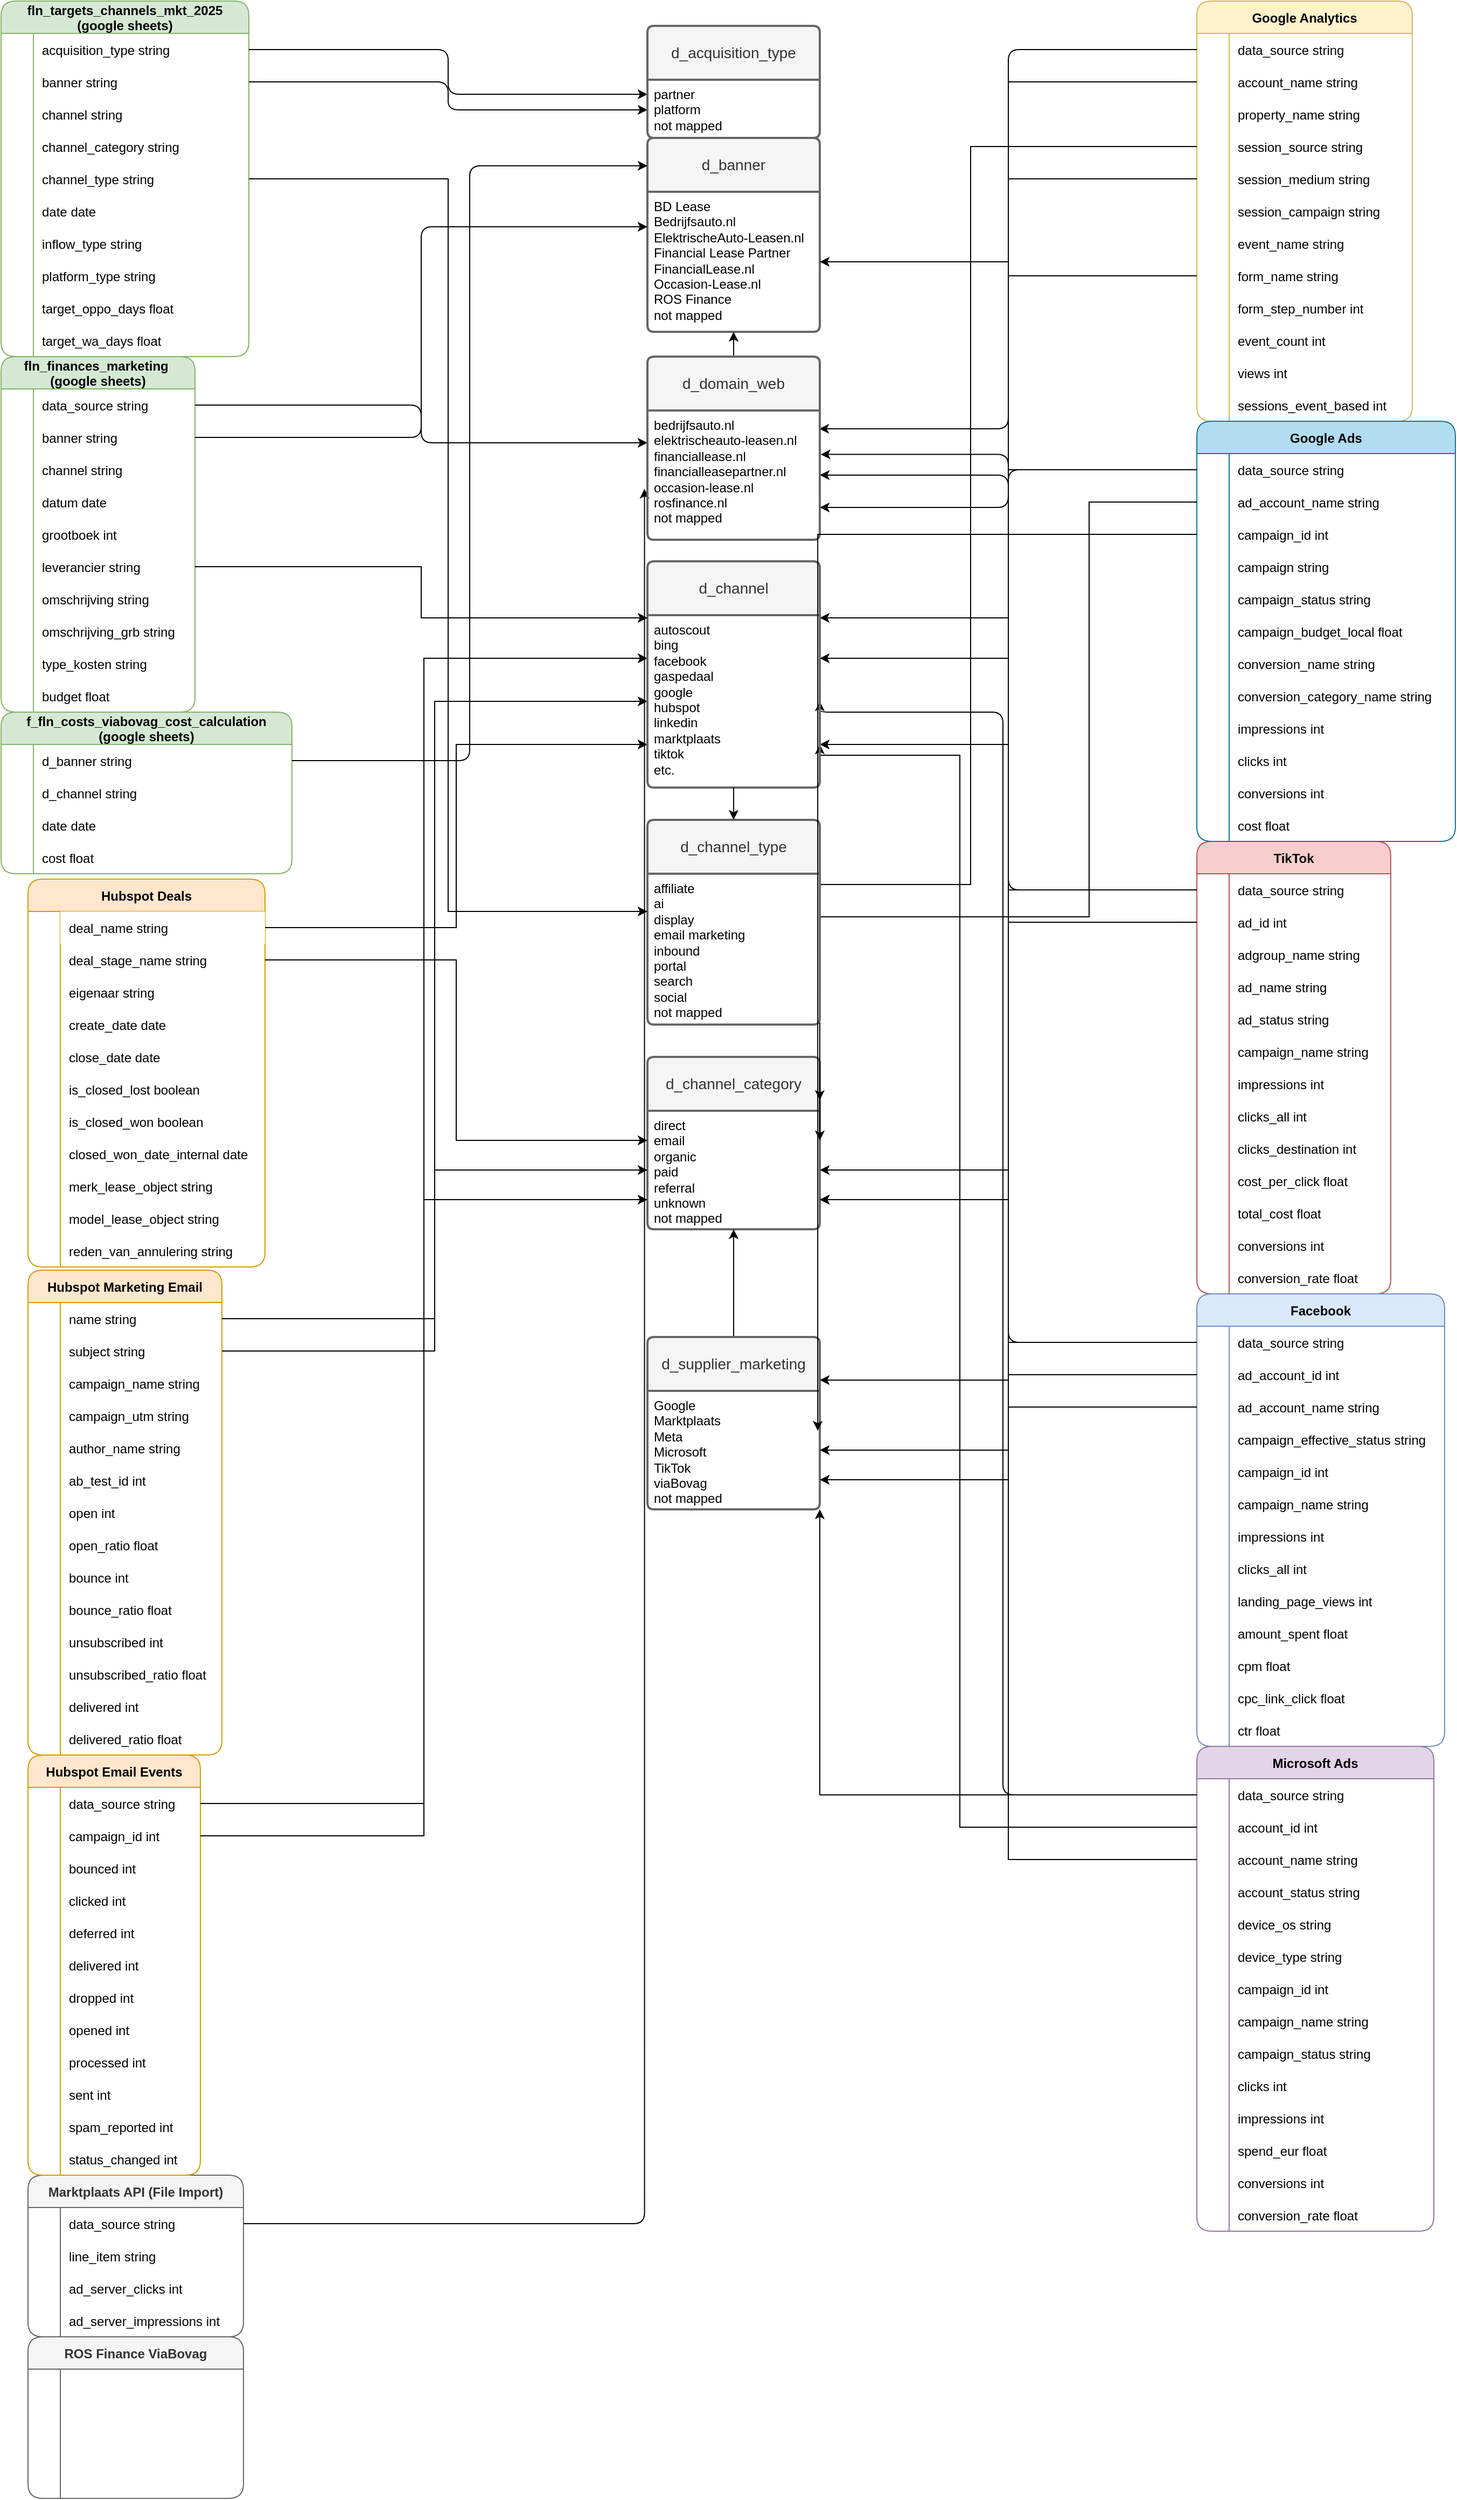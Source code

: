 <mxfile version="28.1.1">
  <diagram name="Funnel" id="9f46799a-70d6-7492-0946-bef42562c5a5">
    <mxGraphModel dx="2526" dy="1616" grid="1" gridSize="10" guides="1" tooltips="1" connect="1" arrows="1" fold="1" page="1" pageScale="1" pageWidth="1100" pageHeight="850" background="none" math="0" shadow="0">
      <root>
        <mxCell id="0" />
        <mxCell id="1" parent="0" />
        <mxCell id="WpqzGZG_vtWOG1QEIfA6-156" value="fln_finances_marketing &#xa;(google sheets)" style="shape=table;startSize=30;container=1;collapsible=1;childLayout=tableLayout;fixedRows=1;rowLines=0;fontStyle=1;align=center;resizeLast=1;fillColor=#d5e8d4;strokeColor=#82b366;swimlaneFillColor=default;rounded=1;swimlaneLine=1;shadow=0;columnLines=1;noLabel=0;" parent="1" vertex="1">
          <mxGeometry x="-40" y="-520" width="180" height="330" as="geometry" />
        </mxCell>
        <mxCell id="T4D2lZQc9xam3Fd6eFYR-370" style="shape=tableRow;horizontal=0;startSize=0;swimlaneHead=0;swimlaneBody=0;fillColor=none;collapsible=0;dropTarget=0;points=[[0,0.5],[1,0.5]];portConstraint=eastwest;strokeColor=inherit;top=0;left=0;right=0;bottom=0;rounded=1;" parent="WpqzGZG_vtWOG1QEIfA6-156" vertex="1">
          <mxGeometry y="30" width="180" height="30" as="geometry" />
        </mxCell>
        <mxCell id="T4D2lZQc9xam3Fd6eFYR-371" style="shape=partialRectangle;overflow=hidden;connectable=0;fillColor=none;strokeColor=inherit;top=0;left=0;bottom=0;right=0;rounded=1;" parent="T4D2lZQc9xam3Fd6eFYR-370" vertex="1">
          <mxGeometry width="30" height="30" as="geometry">
            <mxRectangle width="30" height="30" as="alternateBounds" />
          </mxGeometry>
        </mxCell>
        <mxCell id="T4D2lZQc9xam3Fd6eFYR-372" value="data_source string" style="shape=partialRectangle;overflow=hidden;connectable=0;fillColor=none;align=left;strokeColor=inherit;top=0;left=0;bottom=0;right=0;spacingLeft=6;rounded=1;" parent="T4D2lZQc9xam3Fd6eFYR-370" vertex="1">
          <mxGeometry x="30" width="150" height="30" as="geometry">
            <mxRectangle width="150" height="30" as="alternateBounds" />
          </mxGeometry>
        </mxCell>
        <mxCell id="WpqzGZG_vtWOG1QEIfA6-157" value="" style="shape=tableRow;horizontal=0;startSize=0;swimlaneHead=0;swimlaneBody=0;fillColor=none;collapsible=0;dropTarget=0;points=[[0,0.5],[1,0.5]];portConstraint=eastwest;strokeColor=inherit;top=0;left=0;right=0;bottom=0;rounded=1;" parent="WpqzGZG_vtWOG1QEIfA6-156" vertex="1">
          <mxGeometry y="60" width="180" height="30" as="geometry" />
        </mxCell>
        <mxCell id="WpqzGZG_vtWOG1QEIfA6-158" value="" style="shape=partialRectangle;overflow=hidden;connectable=0;fillColor=none;strokeColor=inherit;top=0;left=0;bottom=0;right=0;rounded=1;" parent="WpqzGZG_vtWOG1QEIfA6-157" vertex="1">
          <mxGeometry width="30" height="30" as="geometry">
            <mxRectangle width="30" height="30" as="alternateBounds" />
          </mxGeometry>
        </mxCell>
        <mxCell id="WpqzGZG_vtWOG1QEIfA6-159" value="banner string" style="shape=partialRectangle;overflow=hidden;connectable=0;fillColor=none;align=left;strokeColor=inherit;top=0;left=0;bottom=0;right=0;spacingLeft=6;rounded=1;" parent="WpqzGZG_vtWOG1QEIfA6-157" vertex="1">
          <mxGeometry x="30" width="150" height="30" as="geometry">
            <mxRectangle width="150" height="30" as="alternateBounds" />
          </mxGeometry>
        </mxCell>
        <mxCell id="WpqzGZG_vtWOG1QEIfA6-160" value="" style="shape=tableRow;horizontal=0;startSize=0;swimlaneHead=0;swimlaneBody=0;fillColor=none;collapsible=0;dropTarget=0;points=[[0,0.5],[1,0.5]];portConstraint=eastwest;strokeColor=inherit;top=0;left=0;right=0;bottom=0;rounded=1;" parent="WpqzGZG_vtWOG1QEIfA6-156" vertex="1">
          <mxGeometry y="90" width="180" height="30" as="geometry" />
        </mxCell>
        <mxCell id="WpqzGZG_vtWOG1QEIfA6-161" value="" style="shape=partialRectangle;overflow=hidden;connectable=0;fillColor=none;strokeColor=inherit;top=0;left=0;bottom=0;right=0;rounded=1;" parent="WpqzGZG_vtWOG1QEIfA6-160" vertex="1">
          <mxGeometry width="30" height="30" as="geometry">
            <mxRectangle width="30" height="30" as="alternateBounds" />
          </mxGeometry>
        </mxCell>
        <mxCell id="WpqzGZG_vtWOG1QEIfA6-162" value="channel string" style="shape=partialRectangle;overflow=hidden;connectable=0;fillColor=none;align=left;strokeColor=inherit;top=0;left=0;bottom=0;right=0;spacingLeft=6;rounded=1;" parent="WpqzGZG_vtWOG1QEIfA6-160" vertex="1">
          <mxGeometry x="30" width="150" height="30" as="geometry">
            <mxRectangle width="150" height="30" as="alternateBounds" />
          </mxGeometry>
        </mxCell>
        <mxCell id="WpqzGZG_vtWOG1QEIfA6-163" value="" style="shape=tableRow;horizontal=0;startSize=0;swimlaneHead=0;swimlaneBody=0;fillColor=none;collapsible=0;dropTarget=0;points=[[0,0.5],[1,0.5]];portConstraint=eastwest;strokeColor=inherit;top=0;left=0;right=0;bottom=0;rounded=1;" parent="WpqzGZG_vtWOG1QEIfA6-156" vertex="1">
          <mxGeometry y="120" width="180" height="30" as="geometry" />
        </mxCell>
        <mxCell id="WpqzGZG_vtWOG1QEIfA6-164" value="" style="shape=partialRectangle;overflow=hidden;connectable=0;fillColor=none;strokeColor=inherit;top=0;left=0;bottom=0;right=0;rounded=1;" parent="WpqzGZG_vtWOG1QEIfA6-163" vertex="1">
          <mxGeometry width="30" height="30" as="geometry">
            <mxRectangle width="30" height="30" as="alternateBounds" />
          </mxGeometry>
        </mxCell>
        <mxCell id="WpqzGZG_vtWOG1QEIfA6-165" value="datum date" style="shape=partialRectangle;overflow=hidden;connectable=0;fillColor=none;align=left;strokeColor=inherit;top=0;left=0;bottom=0;right=0;spacingLeft=6;rounded=1;" parent="WpqzGZG_vtWOG1QEIfA6-163" vertex="1">
          <mxGeometry x="30" width="150" height="30" as="geometry">
            <mxRectangle width="150" height="30" as="alternateBounds" />
          </mxGeometry>
        </mxCell>
        <mxCell id="WpqzGZG_vtWOG1QEIfA6-166" value="" style="shape=tableRow;horizontal=0;startSize=0;swimlaneHead=0;swimlaneBody=0;fillColor=none;collapsible=0;dropTarget=0;points=[[0,0.5],[1,0.5]];portConstraint=eastwest;strokeColor=inherit;top=0;left=0;right=0;bottom=0;rounded=1;" parent="WpqzGZG_vtWOG1QEIfA6-156" vertex="1">
          <mxGeometry y="150" width="180" height="30" as="geometry" />
        </mxCell>
        <mxCell id="WpqzGZG_vtWOG1QEIfA6-167" value="" style="shape=partialRectangle;overflow=hidden;connectable=0;fillColor=none;strokeColor=inherit;top=0;left=0;bottom=0;right=0;rounded=1;" parent="WpqzGZG_vtWOG1QEIfA6-166" vertex="1">
          <mxGeometry width="30" height="30" as="geometry">
            <mxRectangle width="30" height="30" as="alternateBounds" />
          </mxGeometry>
        </mxCell>
        <mxCell id="WpqzGZG_vtWOG1QEIfA6-168" value="grootboek int" style="shape=partialRectangle;overflow=hidden;connectable=0;fillColor=none;align=left;strokeColor=inherit;top=0;left=0;bottom=0;right=0;spacingLeft=6;rounded=1;" parent="WpqzGZG_vtWOG1QEIfA6-166" vertex="1">
          <mxGeometry x="30" width="150" height="30" as="geometry">
            <mxRectangle width="150" height="30" as="alternateBounds" />
          </mxGeometry>
        </mxCell>
        <mxCell id="WpqzGZG_vtWOG1QEIfA6-169" value="" style="shape=tableRow;horizontal=0;startSize=0;swimlaneHead=0;swimlaneBody=0;fillColor=none;collapsible=0;dropTarget=0;points=[[0,0.5],[1,0.5]];portConstraint=eastwest;strokeColor=inherit;top=0;left=0;right=0;bottom=0;rounded=1;" parent="WpqzGZG_vtWOG1QEIfA6-156" vertex="1">
          <mxGeometry y="180" width="180" height="30" as="geometry" />
        </mxCell>
        <mxCell id="WpqzGZG_vtWOG1QEIfA6-170" value="" style="shape=partialRectangle;overflow=hidden;connectable=0;fillColor=none;strokeColor=inherit;top=0;left=0;bottom=0;right=0;rounded=1;" parent="WpqzGZG_vtWOG1QEIfA6-169" vertex="1">
          <mxGeometry width="30" height="30" as="geometry">
            <mxRectangle width="30" height="30" as="alternateBounds" />
          </mxGeometry>
        </mxCell>
        <mxCell id="WpqzGZG_vtWOG1QEIfA6-171" value="leverancier string" style="shape=partialRectangle;overflow=hidden;connectable=0;fillColor=none;align=left;strokeColor=inherit;top=0;left=0;bottom=0;right=0;spacingLeft=6;rounded=1;" parent="WpqzGZG_vtWOG1QEIfA6-169" vertex="1">
          <mxGeometry x="30" width="150" height="30" as="geometry">
            <mxRectangle width="150" height="30" as="alternateBounds" />
          </mxGeometry>
        </mxCell>
        <mxCell id="WpqzGZG_vtWOG1QEIfA6-172" value="" style="shape=tableRow;horizontal=0;startSize=0;swimlaneHead=0;swimlaneBody=0;fillColor=none;collapsible=0;dropTarget=0;points=[[0,0.5],[1,0.5]];portConstraint=eastwest;strokeColor=inherit;top=0;left=0;right=0;bottom=0;rounded=1;" parent="WpqzGZG_vtWOG1QEIfA6-156" vertex="1">
          <mxGeometry y="210" width="180" height="30" as="geometry" />
        </mxCell>
        <mxCell id="WpqzGZG_vtWOG1QEIfA6-173" value="" style="shape=partialRectangle;overflow=hidden;connectable=0;fillColor=none;strokeColor=inherit;top=0;left=0;bottom=0;right=0;rounded=1;" parent="WpqzGZG_vtWOG1QEIfA6-172" vertex="1">
          <mxGeometry width="30" height="30" as="geometry">
            <mxRectangle width="30" height="30" as="alternateBounds" />
          </mxGeometry>
        </mxCell>
        <mxCell id="WpqzGZG_vtWOG1QEIfA6-174" value="omschrijving string" style="shape=partialRectangle;overflow=hidden;connectable=0;fillColor=none;align=left;strokeColor=inherit;top=0;left=0;bottom=0;right=0;spacingLeft=6;rounded=1;" parent="WpqzGZG_vtWOG1QEIfA6-172" vertex="1">
          <mxGeometry x="30" width="150" height="30" as="geometry">
            <mxRectangle width="150" height="30" as="alternateBounds" />
          </mxGeometry>
        </mxCell>
        <mxCell id="WpqzGZG_vtWOG1QEIfA6-175" value="" style="shape=tableRow;horizontal=0;startSize=0;swimlaneHead=0;swimlaneBody=0;fillColor=none;collapsible=0;dropTarget=0;points=[[0,0.5],[1,0.5]];portConstraint=eastwest;strokeColor=inherit;top=0;left=0;right=0;bottom=0;rounded=1;" parent="WpqzGZG_vtWOG1QEIfA6-156" vertex="1">
          <mxGeometry y="240" width="180" height="30" as="geometry" />
        </mxCell>
        <mxCell id="WpqzGZG_vtWOG1QEIfA6-176" value="" style="shape=partialRectangle;overflow=hidden;connectable=0;fillColor=none;strokeColor=inherit;top=0;left=0;bottom=0;right=0;rounded=1;" parent="WpqzGZG_vtWOG1QEIfA6-175" vertex="1">
          <mxGeometry width="30" height="30" as="geometry">
            <mxRectangle width="30" height="30" as="alternateBounds" />
          </mxGeometry>
        </mxCell>
        <mxCell id="WpqzGZG_vtWOG1QEIfA6-177" value="omschrijving_grb string" style="shape=partialRectangle;overflow=hidden;connectable=0;fillColor=none;align=left;strokeColor=inherit;top=0;left=0;bottom=0;right=0;spacingLeft=6;rounded=1;" parent="WpqzGZG_vtWOG1QEIfA6-175" vertex="1">
          <mxGeometry x="30" width="150" height="30" as="geometry">
            <mxRectangle width="150" height="30" as="alternateBounds" />
          </mxGeometry>
        </mxCell>
        <mxCell id="WpqzGZG_vtWOG1QEIfA6-178" value="" style="shape=tableRow;horizontal=0;startSize=0;swimlaneHead=0;swimlaneBody=0;fillColor=none;collapsible=0;dropTarget=0;points=[[0,0.5],[1,0.5]];portConstraint=eastwest;strokeColor=inherit;top=0;left=0;right=0;bottom=0;rounded=1;" parent="WpqzGZG_vtWOG1QEIfA6-156" vertex="1">
          <mxGeometry y="270" width="180" height="30" as="geometry" />
        </mxCell>
        <mxCell id="WpqzGZG_vtWOG1QEIfA6-179" value="" style="shape=partialRectangle;overflow=hidden;connectable=0;fillColor=none;strokeColor=inherit;top=0;left=0;bottom=0;right=0;rounded=1;" parent="WpqzGZG_vtWOG1QEIfA6-178" vertex="1">
          <mxGeometry width="30" height="30" as="geometry">
            <mxRectangle width="30" height="30" as="alternateBounds" />
          </mxGeometry>
        </mxCell>
        <mxCell id="WpqzGZG_vtWOG1QEIfA6-180" value="type_kosten string" style="shape=partialRectangle;overflow=hidden;connectable=0;fillColor=none;align=left;strokeColor=inherit;top=0;left=0;bottom=0;right=0;spacingLeft=6;rounded=1;" parent="WpqzGZG_vtWOG1QEIfA6-178" vertex="1">
          <mxGeometry x="30" width="150" height="30" as="geometry">
            <mxRectangle width="150" height="30" as="alternateBounds" />
          </mxGeometry>
        </mxCell>
        <mxCell id="WpqzGZG_vtWOG1QEIfA6-181" value="" style="shape=tableRow;horizontal=0;startSize=0;swimlaneHead=0;swimlaneBody=0;fillColor=none;collapsible=0;dropTarget=0;points=[[0,0.5],[1,0.5]];portConstraint=eastwest;strokeColor=inherit;top=0;left=0;right=0;bottom=0;rounded=1;" parent="WpqzGZG_vtWOG1QEIfA6-156" vertex="1">
          <mxGeometry y="300" width="180" height="30" as="geometry" />
        </mxCell>
        <mxCell id="WpqzGZG_vtWOG1QEIfA6-182" value="" style="shape=partialRectangle;overflow=hidden;connectable=0;fillColor=none;strokeColor=inherit;top=0;left=0;bottom=0;right=0;rounded=1;" parent="WpqzGZG_vtWOG1QEIfA6-181" vertex="1">
          <mxGeometry width="30" height="30" as="geometry">
            <mxRectangle width="30" height="30" as="alternateBounds" />
          </mxGeometry>
        </mxCell>
        <mxCell id="WpqzGZG_vtWOG1QEIfA6-183" value="budget float" style="shape=partialRectangle;overflow=hidden;connectable=0;fillColor=none;align=left;strokeColor=inherit;top=0;left=0;bottom=0;right=0;spacingLeft=6;rounded=1;" parent="WpqzGZG_vtWOG1QEIfA6-181" vertex="1">
          <mxGeometry x="30" width="150" height="30" as="geometry">
            <mxRectangle width="150" height="30" as="alternateBounds" />
          </mxGeometry>
        </mxCell>
        <mxCell id="WpqzGZG_vtWOG1QEIfA6-184" value="f_fln_costs_viabovag_cost_calculation&#xa;(google sheets)" style="shape=table;startSize=30;container=1;collapsible=1;childLayout=tableLayout;fixedRows=1;rowLines=0;fontStyle=1;align=center;resizeLast=1;fillColor=#d5e8d4;strokeColor=#82b366;gradientColor=none;swimlaneFillColor=default;rounded=1;" parent="1" vertex="1">
          <mxGeometry x="-40" y="-190" width="270" height="150" as="geometry" />
        </mxCell>
        <mxCell id="WpqzGZG_vtWOG1QEIfA6-185" value="" style="shape=tableRow;horizontal=0;startSize=0;swimlaneHead=0;swimlaneBody=0;fillColor=none;collapsible=0;dropTarget=0;points=[[0,0.5],[1,0.5]];portConstraint=eastwest;strokeColor=inherit;top=0;left=0;right=0;bottom=0;rounded=1;" parent="WpqzGZG_vtWOG1QEIfA6-184" vertex="1">
          <mxGeometry y="30" width="270" height="30" as="geometry" />
        </mxCell>
        <mxCell id="WpqzGZG_vtWOG1QEIfA6-186" value="" style="shape=partialRectangle;overflow=hidden;connectable=0;fillColor=none;strokeColor=inherit;top=0;left=0;bottom=0;right=0;rounded=1;" parent="WpqzGZG_vtWOG1QEIfA6-185" vertex="1">
          <mxGeometry width="30" height="30" as="geometry">
            <mxRectangle width="30" height="30" as="alternateBounds" />
          </mxGeometry>
        </mxCell>
        <mxCell id="WpqzGZG_vtWOG1QEIfA6-187" value="d_banner string" style="shape=partialRectangle;overflow=hidden;connectable=0;fillColor=none;align=left;strokeColor=inherit;top=0;left=0;bottom=0;right=0;spacingLeft=6;rounded=1;" parent="WpqzGZG_vtWOG1QEIfA6-185" vertex="1">
          <mxGeometry x="30" width="240" height="30" as="geometry">
            <mxRectangle width="240" height="30" as="alternateBounds" />
          </mxGeometry>
        </mxCell>
        <mxCell id="WpqzGZG_vtWOG1QEIfA6-188" value="" style="shape=tableRow;horizontal=0;startSize=0;swimlaneHead=0;swimlaneBody=0;fillColor=none;collapsible=0;dropTarget=0;points=[[0,0.5],[1,0.5]];portConstraint=eastwest;strokeColor=inherit;top=0;left=0;right=0;bottom=0;rounded=1;" parent="WpqzGZG_vtWOG1QEIfA6-184" vertex="1">
          <mxGeometry y="60" width="270" height="30" as="geometry" />
        </mxCell>
        <mxCell id="WpqzGZG_vtWOG1QEIfA6-189" value="" style="shape=partialRectangle;overflow=hidden;connectable=0;fillColor=none;strokeColor=inherit;top=0;left=0;bottom=0;right=0;rounded=1;" parent="WpqzGZG_vtWOG1QEIfA6-188" vertex="1">
          <mxGeometry width="30" height="30" as="geometry">
            <mxRectangle width="30" height="30" as="alternateBounds" />
          </mxGeometry>
        </mxCell>
        <mxCell id="WpqzGZG_vtWOG1QEIfA6-190" value="d_channel string" style="shape=partialRectangle;overflow=hidden;connectable=0;fillColor=none;align=left;strokeColor=inherit;top=0;left=0;bottom=0;right=0;spacingLeft=6;rounded=1;" parent="WpqzGZG_vtWOG1QEIfA6-188" vertex="1">
          <mxGeometry x="30" width="240" height="30" as="geometry">
            <mxRectangle width="240" height="30" as="alternateBounds" />
          </mxGeometry>
        </mxCell>
        <mxCell id="WpqzGZG_vtWOG1QEIfA6-191" value="" style="shape=tableRow;horizontal=0;startSize=0;swimlaneHead=0;swimlaneBody=0;fillColor=none;collapsible=0;dropTarget=0;points=[[0,0.5],[1,0.5]];portConstraint=eastwest;strokeColor=inherit;top=0;left=0;right=0;bottom=0;rounded=1;" parent="WpqzGZG_vtWOG1QEIfA6-184" vertex="1">
          <mxGeometry y="90" width="270" height="30" as="geometry" />
        </mxCell>
        <mxCell id="WpqzGZG_vtWOG1QEIfA6-192" value="" style="shape=partialRectangle;overflow=hidden;connectable=0;fillColor=none;strokeColor=inherit;top=0;left=0;bottom=0;right=0;rounded=1;" parent="WpqzGZG_vtWOG1QEIfA6-191" vertex="1">
          <mxGeometry width="30" height="30" as="geometry">
            <mxRectangle width="30" height="30" as="alternateBounds" />
          </mxGeometry>
        </mxCell>
        <mxCell id="WpqzGZG_vtWOG1QEIfA6-193" value="date date" style="shape=partialRectangle;overflow=hidden;connectable=0;fillColor=none;align=left;strokeColor=inherit;top=0;left=0;bottom=0;right=0;spacingLeft=6;rounded=1;" parent="WpqzGZG_vtWOG1QEIfA6-191" vertex="1">
          <mxGeometry x="30" width="240" height="30" as="geometry">
            <mxRectangle width="240" height="30" as="alternateBounds" />
          </mxGeometry>
        </mxCell>
        <mxCell id="WpqzGZG_vtWOG1QEIfA6-194" value="" style="shape=tableRow;horizontal=0;startSize=0;swimlaneHead=0;swimlaneBody=0;fillColor=none;collapsible=0;dropTarget=0;points=[[0,0.5],[1,0.5]];portConstraint=eastwest;strokeColor=inherit;top=0;left=0;right=0;bottom=0;rounded=1;" parent="WpqzGZG_vtWOG1QEIfA6-184" vertex="1">
          <mxGeometry y="120" width="270" height="30" as="geometry" />
        </mxCell>
        <mxCell id="WpqzGZG_vtWOG1QEIfA6-195" value="" style="shape=partialRectangle;overflow=hidden;connectable=0;fillColor=none;strokeColor=inherit;top=0;left=0;bottom=0;right=0;rounded=1;" parent="WpqzGZG_vtWOG1QEIfA6-194" vertex="1">
          <mxGeometry width="30" height="30" as="geometry">
            <mxRectangle width="30" height="30" as="alternateBounds" />
          </mxGeometry>
        </mxCell>
        <mxCell id="WpqzGZG_vtWOG1QEIfA6-196" value="cost float" style="shape=partialRectangle;overflow=hidden;connectable=0;fillColor=none;align=left;strokeColor=inherit;top=0;left=0;bottom=0;right=0;spacingLeft=6;rounded=1;" parent="WpqzGZG_vtWOG1QEIfA6-194" vertex="1">
          <mxGeometry x="30" width="240" height="30" as="geometry">
            <mxRectangle width="240" height="30" as="alternateBounds" />
          </mxGeometry>
        </mxCell>
        <mxCell id="WpqzGZG_vtWOG1QEIfA6-197" value="fln_targets_channels_mkt_2025&#xa;(google sheets)" style="shape=table;startSize=30;container=1;collapsible=1;childLayout=tableLayout;fixedRows=1;rowLines=0;fontStyle=1;align=center;resizeLast=1;fillColor=#d5e8d4;strokeColor=#82b366;swimlaneFillColor=default;rounded=1;" parent="1" vertex="1">
          <mxGeometry x="-40" y="-850" width="230" height="330" as="geometry">
            <mxRectangle x="430" y="280" width="210" height="40" as="alternateBounds" />
          </mxGeometry>
        </mxCell>
        <mxCell id="WpqzGZG_vtWOG1QEIfA6-198" value="" style="shape=tableRow;horizontal=0;startSize=0;swimlaneHead=0;swimlaneBody=0;fillColor=none;collapsible=0;dropTarget=0;points=[[0,0.5],[1,0.5]];portConstraint=eastwest;strokeColor=inherit;top=0;left=0;right=0;bottom=0;rounded=1;" parent="WpqzGZG_vtWOG1QEIfA6-197" vertex="1">
          <mxGeometry y="30" width="230" height="30" as="geometry" />
        </mxCell>
        <mxCell id="WpqzGZG_vtWOG1QEIfA6-199" value="" style="shape=partialRectangle;overflow=hidden;connectable=0;fillColor=none;strokeColor=inherit;top=0;left=0;bottom=0;right=0;rounded=1;" parent="WpqzGZG_vtWOG1QEIfA6-198" vertex="1">
          <mxGeometry width="30" height="30" as="geometry">
            <mxRectangle width="30" height="30" as="alternateBounds" />
          </mxGeometry>
        </mxCell>
        <mxCell id="WpqzGZG_vtWOG1QEIfA6-200" value="acquisition_type string" style="shape=partialRectangle;overflow=hidden;connectable=0;fillColor=none;align=left;strokeColor=inherit;top=0;left=0;bottom=0;right=0;spacingLeft=6;rounded=1;" parent="WpqzGZG_vtWOG1QEIfA6-198" vertex="1">
          <mxGeometry x="30" width="200" height="30" as="geometry">
            <mxRectangle width="200" height="30" as="alternateBounds" />
          </mxGeometry>
        </mxCell>
        <mxCell id="WpqzGZG_vtWOG1QEIfA6-201" value="" style="shape=tableRow;horizontal=0;startSize=0;swimlaneHead=0;swimlaneBody=0;fillColor=none;collapsible=0;dropTarget=0;points=[[0,0.5],[1,0.5]];portConstraint=eastwest;strokeColor=inherit;top=0;left=0;right=0;bottom=0;rounded=1;" parent="WpqzGZG_vtWOG1QEIfA6-197" vertex="1">
          <mxGeometry y="60" width="230" height="30" as="geometry" />
        </mxCell>
        <mxCell id="WpqzGZG_vtWOG1QEIfA6-202" value="" style="shape=partialRectangle;overflow=hidden;connectable=0;fillColor=none;strokeColor=inherit;top=0;left=0;bottom=0;right=0;rounded=1;" parent="WpqzGZG_vtWOG1QEIfA6-201" vertex="1">
          <mxGeometry width="30" height="30" as="geometry">
            <mxRectangle width="30" height="30" as="alternateBounds" />
          </mxGeometry>
        </mxCell>
        <mxCell id="WpqzGZG_vtWOG1QEIfA6-203" value="banner string" style="shape=partialRectangle;overflow=hidden;connectable=0;fillColor=none;align=left;strokeColor=inherit;top=0;left=0;bottom=0;right=0;spacingLeft=6;rounded=1;" parent="WpqzGZG_vtWOG1QEIfA6-201" vertex="1">
          <mxGeometry x="30" width="200" height="30" as="geometry">
            <mxRectangle width="200" height="30" as="alternateBounds" />
          </mxGeometry>
        </mxCell>
        <mxCell id="WpqzGZG_vtWOG1QEIfA6-204" value="" style="shape=tableRow;horizontal=0;startSize=0;swimlaneHead=0;swimlaneBody=0;fillColor=none;collapsible=0;dropTarget=0;points=[[0,0.5],[1,0.5]];portConstraint=eastwest;strokeColor=inherit;top=0;left=0;right=0;bottom=0;rounded=1;" parent="WpqzGZG_vtWOG1QEIfA6-197" vertex="1">
          <mxGeometry y="90" width="230" height="30" as="geometry" />
        </mxCell>
        <mxCell id="WpqzGZG_vtWOG1QEIfA6-205" value="" style="shape=partialRectangle;overflow=hidden;connectable=0;fillColor=none;strokeColor=inherit;top=0;left=0;bottom=0;right=0;rounded=1;" parent="WpqzGZG_vtWOG1QEIfA6-204" vertex="1">
          <mxGeometry width="30" height="30" as="geometry">
            <mxRectangle width="30" height="30" as="alternateBounds" />
          </mxGeometry>
        </mxCell>
        <mxCell id="WpqzGZG_vtWOG1QEIfA6-206" value="channel string" style="shape=partialRectangle;overflow=hidden;connectable=0;fillColor=none;align=left;strokeColor=inherit;top=0;left=0;bottom=0;right=0;spacingLeft=6;rounded=1;" parent="WpqzGZG_vtWOG1QEIfA6-204" vertex="1">
          <mxGeometry x="30" width="200" height="30" as="geometry">
            <mxRectangle width="200" height="30" as="alternateBounds" />
          </mxGeometry>
        </mxCell>
        <mxCell id="WpqzGZG_vtWOG1QEIfA6-207" value="" style="shape=tableRow;horizontal=0;startSize=0;swimlaneHead=0;swimlaneBody=0;fillColor=none;collapsible=0;dropTarget=0;points=[[0,0.5],[1,0.5]];portConstraint=eastwest;strokeColor=inherit;top=0;left=0;right=0;bottom=0;rounded=1;" parent="WpqzGZG_vtWOG1QEIfA6-197" vertex="1">
          <mxGeometry y="120" width="230" height="30" as="geometry" />
        </mxCell>
        <mxCell id="WpqzGZG_vtWOG1QEIfA6-208" value="" style="shape=partialRectangle;overflow=hidden;connectable=0;fillColor=none;strokeColor=inherit;top=0;left=0;bottom=0;right=0;rounded=1;" parent="WpqzGZG_vtWOG1QEIfA6-207" vertex="1">
          <mxGeometry width="30" height="30" as="geometry">
            <mxRectangle width="30" height="30" as="alternateBounds" />
          </mxGeometry>
        </mxCell>
        <mxCell id="WpqzGZG_vtWOG1QEIfA6-209" value="channel_category string" style="shape=partialRectangle;overflow=hidden;connectable=0;fillColor=none;align=left;strokeColor=inherit;top=0;left=0;bottom=0;right=0;spacingLeft=6;rounded=1;" parent="WpqzGZG_vtWOG1QEIfA6-207" vertex="1">
          <mxGeometry x="30" width="200" height="30" as="geometry">
            <mxRectangle width="200" height="30" as="alternateBounds" />
          </mxGeometry>
        </mxCell>
        <mxCell id="WpqzGZG_vtWOG1QEIfA6-210" value="" style="shape=tableRow;horizontal=0;startSize=0;swimlaneHead=0;swimlaneBody=0;fillColor=none;collapsible=0;dropTarget=0;points=[[0,0.5],[1,0.5]];portConstraint=eastwest;strokeColor=inherit;top=0;left=0;right=0;bottom=0;rounded=1;" parent="WpqzGZG_vtWOG1QEIfA6-197" vertex="1">
          <mxGeometry y="150" width="230" height="30" as="geometry" />
        </mxCell>
        <mxCell id="WpqzGZG_vtWOG1QEIfA6-211" value="" style="shape=partialRectangle;overflow=hidden;connectable=0;fillColor=none;strokeColor=inherit;top=0;left=0;bottom=0;right=0;rounded=1;" parent="WpqzGZG_vtWOG1QEIfA6-210" vertex="1">
          <mxGeometry width="30" height="30" as="geometry">
            <mxRectangle width="30" height="30" as="alternateBounds" />
          </mxGeometry>
        </mxCell>
        <mxCell id="WpqzGZG_vtWOG1QEIfA6-212" value="channel_type string" style="shape=partialRectangle;overflow=hidden;connectable=0;fillColor=none;align=left;strokeColor=inherit;top=0;left=0;bottom=0;right=0;spacingLeft=6;rounded=1;" parent="WpqzGZG_vtWOG1QEIfA6-210" vertex="1">
          <mxGeometry x="30" width="200" height="30" as="geometry">
            <mxRectangle width="200" height="30" as="alternateBounds" />
          </mxGeometry>
        </mxCell>
        <mxCell id="WpqzGZG_vtWOG1QEIfA6-213" value="" style="shape=tableRow;horizontal=0;startSize=0;swimlaneHead=0;swimlaneBody=0;fillColor=none;collapsible=0;dropTarget=0;points=[[0,0.5],[1,0.5]];portConstraint=eastwest;strokeColor=inherit;top=0;left=0;right=0;bottom=0;rounded=1;" parent="WpqzGZG_vtWOG1QEIfA6-197" vertex="1">
          <mxGeometry y="180" width="230" height="30" as="geometry" />
        </mxCell>
        <mxCell id="WpqzGZG_vtWOG1QEIfA6-214" value="" style="shape=partialRectangle;overflow=hidden;connectable=0;fillColor=none;strokeColor=inherit;top=0;left=0;bottom=0;right=0;rounded=1;" parent="WpqzGZG_vtWOG1QEIfA6-213" vertex="1">
          <mxGeometry width="30" height="30" as="geometry">
            <mxRectangle width="30" height="30" as="alternateBounds" />
          </mxGeometry>
        </mxCell>
        <mxCell id="WpqzGZG_vtWOG1QEIfA6-215" value="date date" style="shape=partialRectangle;overflow=hidden;connectable=0;fillColor=none;align=left;strokeColor=inherit;top=0;left=0;bottom=0;right=0;spacingLeft=6;rounded=1;" parent="WpqzGZG_vtWOG1QEIfA6-213" vertex="1">
          <mxGeometry x="30" width="200" height="30" as="geometry">
            <mxRectangle width="200" height="30" as="alternateBounds" />
          </mxGeometry>
        </mxCell>
        <mxCell id="WpqzGZG_vtWOG1QEIfA6-216" value="" style="shape=tableRow;horizontal=0;startSize=0;swimlaneHead=0;swimlaneBody=0;fillColor=none;collapsible=0;dropTarget=0;points=[[0,0.5],[1,0.5]];portConstraint=eastwest;strokeColor=inherit;top=0;left=0;right=0;bottom=0;rounded=1;" parent="WpqzGZG_vtWOG1QEIfA6-197" vertex="1">
          <mxGeometry y="210" width="230" height="30" as="geometry" />
        </mxCell>
        <mxCell id="WpqzGZG_vtWOG1QEIfA6-217" value="" style="shape=partialRectangle;overflow=hidden;connectable=0;fillColor=none;strokeColor=inherit;top=0;left=0;bottom=0;right=0;rounded=1;" parent="WpqzGZG_vtWOG1QEIfA6-216" vertex="1">
          <mxGeometry width="30" height="30" as="geometry">
            <mxRectangle width="30" height="30" as="alternateBounds" />
          </mxGeometry>
        </mxCell>
        <mxCell id="WpqzGZG_vtWOG1QEIfA6-218" value="inflow_type string" style="shape=partialRectangle;overflow=hidden;connectable=0;fillColor=none;align=left;strokeColor=inherit;top=0;left=0;bottom=0;right=0;spacingLeft=6;rounded=1;" parent="WpqzGZG_vtWOG1QEIfA6-216" vertex="1">
          <mxGeometry x="30" width="200" height="30" as="geometry">
            <mxRectangle width="200" height="30" as="alternateBounds" />
          </mxGeometry>
        </mxCell>
        <mxCell id="WpqzGZG_vtWOG1QEIfA6-219" value="" style="shape=tableRow;horizontal=0;startSize=0;swimlaneHead=0;swimlaneBody=0;fillColor=none;collapsible=0;dropTarget=0;points=[[0,0.5],[1,0.5]];portConstraint=eastwest;strokeColor=inherit;top=0;left=0;right=0;bottom=0;rounded=1;" parent="WpqzGZG_vtWOG1QEIfA6-197" vertex="1">
          <mxGeometry y="240" width="230" height="30" as="geometry" />
        </mxCell>
        <mxCell id="WpqzGZG_vtWOG1QEIfA6-220" value="" style="shape=partialRectangle;overflow=hidden;connectable=0;fillColor=none;strokeColor=inherit;top=0;left=0;bottom=0;right=0;rounded=1;" parent="WpqzGZG_vtWOG1QEIfA6-219" vertex="1">
          <mxGeometry width="30" height="30" as="geometry">
            <mxRectangle width="30" height="30" as="alternateBounds" />
          </mxGeometry>
        </mxCell>
        <mxCell id="WpqzGZG_vtWOG1QEIfA6-221" value="platform_type string" style="shape=partialRectangle;overflow=hidden;connectable=0;fillColor=none;align=left;strokeColor=inherit;top=0;left=0;bottom=0;right=0;spacingLeft=6;rounded=1;" parent="WpqzGZG_vtWOG1QEIfA6-219" vertex="1">
          <mxGeometry x="30" width="200" height="30" as="geometry">
            <mxRectangle width="200" height="30" as="alternateBounds" />
          </mxGeometry>
        </mxCell>
        <mxCell id="WpqzGZG_vtWOG1QEIfA6-222" value="" style="shape=tableRow;horizontal=0;startSize=0;swimlaneHead=0;swimlaneBody=0;fillColor=none;collapsible=0;dropTarget=0;points=[[0,0.5],[1,0.5]];portConstraint=eastwest;strokeColor=inherit;top=0;left=0;right=0;bottom=0;rounded=1;" parent="WpqzGZG_vtWOG1QEIfA6-197" vertex="1">
          <mxGeometry y="270" width="230" height="30" as="geometry" />
        </mxCell>
        <mxCell id="WpqzGZG_vtWOG1QEIfA6-223" value="" style="shape=partialRectangle;overflow=hidden;connectable=0;fillColor=none;strokeColor=inherit;top=0;left=0;bottom=0;right=0;rounded=1;" parent="WpqzGZG_vtWOG1QEIfA6-222" vertex="1">
          <mxGeometry width="30" height="30" as="geometry">
            <mxRectangle width="30" height="30" as="alternateBounds" />
          </mxGeometry>
        </mxCell>
        <mxCell id="WpqzGZG_vtWOG1QEIfA6-224" value="target_oppo_days float" style="shape=partialRectangle;overflow=hidden;connectable=0;fillColor=none;align=left;strokeColor=inherit;top=0;left=0;bottom=0;right=0;spacingLeft=6;rounded=1;" parent="WpqzGZG_vtWOG1QEIfA6-222" vertex="1">
          <mxGeometry x="30" width="200" height="30" as="geometry">
            <mxRectangle width="200" height="30" as="alternateBounds" />
          </mxGeometry>
        </mxCell>
        <mxCell id="WpqzGZG_vtWOG1QEIfA6-225" value="" style="shape=tableRow;horizontal=0;startSize=0;swimlaneHead=0;swimlaneBody=0;fillColor=none;collapsible=0;dropTarget=0;points=[[0,0.5],[1,0.5]];portConstraint=eastwest;strokeColor=inherit;top=0;left=0;right=0;bottom=0;rounded=1;" parent="WpqzGZG_vtWOG1QEIfA6-197" vertex="1">
          <mxGeometry y="300" width="230" height="30" as="geometry" />
        </mxCell>
        <mxCell id="WpqzGZG_vtWOG1QEIfA6-226" value="" style="shape=partialRectangle;overflow=hidden;connectable=0;fillColor=none;strokeColor=inherit;top=0;left=0;bottom=0;right=0;rounded=1;" parent="WpqzGZG_vtWOG1QEIfA6-225" vertex="1">
          <mxGeometry width="30" height="30" as="geometry">
            <mxRectangle width="30" height="30" as="alternateBounds" />
          </mxGeometry>
        </mxCell>
        <mxCell id="WpqzGZG_vtWOG1QEIfA6-227" value="target_wa_days float" style="shape=partialRectangle;overflow=hidden;connectable=0;fillColor=none;align=left;strokeColor=inherit;top=0;left=0;bottom=0;right=0;spacingLeft=6;rounded=1;" parent="WpqzGZG_vtWOG1QEIfA6-225" vertex="1">
          <mxGeometry x="30" width="200" height="30" as="geometry">
            <mxRectangle width="200" height="30" as="alternateBounds" />
          </mxGeometry>
        </mxCell>
        <mxCell id="WpqzGZG_vtWOG1QEIfA6-240" style="edgeStyle=orthogonalEdgeStyle;rounded=1;orthogonalLoop=1;jettySize=auto;html=1;exitX=1;exitY=0.5;exitDx=0;exitDy=0;entryX=0;entryY=0.25;entryDx=0;entryDy=0;" parent="1" source="WpqzGZG_vtWOG1QEIfA6-198" target="WpqzGZG_vtWOG1QEIfA6-236" edge="1">
          <mxGeometry relative="1" as="geometry" />
        </mxCell>
        <mxCell id="WpqzGZG_vtWOG1QEIfA6-285" value="d_banner" style="swimlane;childLayout=stackLayout;horizontal=1;startSize=50;horizontalStack=0;rounded=1;fontSize=14;fontStyle=0;strokeWidth=2;resizeParent=0;resizeLast=1;shadow=0;dashed=0;align=center;arcSize=4;whiteSpace=wrap;html=1;fillColor=#f5f5f5;fontColor=#333333;strokeColor=#666666;" parent="1" vertex="1">
          <mxGeometry x="560" y="-723" width="160" height="180" as="geometry">
            <mxRectangle x="850" y="10" width="160" height="50" as="alternateBounds" />
          </mxGeometry>
        </mxCell>
        <mxCell id="WpqzGZG_vtWOG1QEIfA6-286" value="BD Lease&lt;div&gt;Bedrijfsauto.nl&lt;/div&gt;&lt;div&gt;ElektrischeAuto-Leasen.nl&lt;/div&gt;&lt;div&gt;Financial Lease Partner&lt;/div&gt;&lt;div&gt;FinancialLease.nl&lt;/div&gt;&lt;div&gt;Occasion-Lease.nl&lt;/div&gt;&lt;div&gt;ROS Finance&amp;nbsp;&lt;/div&gt;&lt;div&gt;not mapped&lt;/div&gt;" style="align=left;strokeColor=none;fillColor=none;spacingLeft=4;spacingRight=4;fontSize=12;verticalAlign=top;resizable=0;rotatable=0;part=1;html=1;whiteSpace=wrap;rounded=1;" parent="WpqzGZG_vtWOG1QEIfA6-285" vertex="1">
          <mxGeometry y="50" width="160" height="130" as="geometry" />
        </mxCell>
        <mxCell id="WpqzGZG_vtWOG1QEIfA6-289" style="edgeStyle=orthogonalEdgeStyle;rounded=1;orthogonalLoop=1;jettySize=auto;html=1;exitX=1;exitY=0.5;exitDx=0;exitDy=0;entryX=0;entryY=0.25;entryDx=0;entryDy=0;" parent="1" source="WpqzGZG_vtWOG1QEIfA6-157" target="WpqzGZG_vtWOG1QEIfA6-286" edge="1">
          <mxGeometry relative="1" as="geometry" />
        </mxCell>
        <mxCell id="WpqzGZG_vtWOG1QEIfA6-290" style="edgeStyle=orthogonalEdgeStyle;rounded=1;orthogonalLoop=1;jettySize=auto;html=1;exitX=1;exitY=0.5;exitDx=0;exitDy=0;entryX=0;entryY=0.144;entryDx=0;entryDy=0;entryPerimeter=0;" parent="1" source="WpqzGZG_vtWOG1QEIfA6-185" target="WpqzGZG_vtWOG1QEIfA6-285" edge="1">
          <mxGeometry relative="1" as="geometry" />
        </mxCell>
        <mxCell id="T4D2lZQc9xam3Fd6eFYR-110" value="Google Analytics" style="shape=table;startSize=30;container=1;collapsible=1;childLayout=tableLayout;fixedRows=1;rowLines=0;fontStyle=1;align=center;resizeLast=1;fillColor=#fff2cc;strokeColor=#d6b656;rounded=1;" parent="1" vertex="1">
          <mxGeometry x="1070" y="-850" width="200" height="390" as="geometry" />
        </mxCell>
        <mxCell id="T4D2lZQc9xam3Fd6eFYR-111" value="" style="shape=tableRow;horizontal=0;startSize=0;swimlaneHead=0;swimlaneBody=0;fillColor=none;collapsible=0;dropTarget=0;points=[[0,0.5],[1,0.5]];portConstraint=eastwest;strokeColor=inherit;top=0;left=0;right=0;bottom=0;rounded=1;" parent="T4D2lZQc9xam3Fd6eFYR-110" vertex="1">
          <mxGeometry y="30" width="200" height="30" as="geometry" />
        </mxCell>
        <mxCell id="T4D2lZQc9xam3Fd6eFYR-112" value="" style="shape=partialRectangle;overflow=hidden;connectable=0;fillColor=none;strokeColor=inherit;top=0;left=0;bottom=0;right=0;rounded=1;" parent="T4D2lZQc9xam3Fd6eFYR-111" vertex="1">
          <mxGeometry width="30" height="30" as="geometry">
            <mxRectangle width="30" height="30" as="alternateBounds" />
          </mxGeometry>
        </mxCell>
        <mxCell id="T4D2lZQc9xam3Fd6eFYR-113" value="data_source string" style="shape=partialRectangle;overflow=hidden;connectable=0;fillColor=none;align=left;strokeColor=inherit;top=0;left=0;bottom=0;right=0;spacingLeft=6;rounded=1;" parent="T4D2lZQc9xam3Fd6eFYR-111" vertex="1">
          <mxGeometry x="30" width="170" height="30" as="geometry">
            <mxRectangle width="170" height="30" as="alternateBounds" />
          </mxGeometry>
        </mxCell>
        <mxCell id="T4D2lZQc9xam3Fd6eFYR-114" value="" style="shape=tableRow;horizontal=0;startSize=0;swimlaneHead=0;swimlaneBody=0;fillColor=none;collapsible=0;dropTarget=0;points=[[0,0.5],[1,0.5]];portConstraint=eastwest;strokeColor=inherit;top=0;left=0;right=0;bottom=0;rounded=1;" parent="T4D2lZQc9xam3Fd6eFYR-110" vertex="1">
          <mxGeometry y="60" width="200" height="30" as="geometry" />
        </mxCell>
        <mxCell id="T4D2lZQc9xam3Fd6eFYR-115" value="" style="shape=partialRectangle;overflow=hidden;connectable=0;fillColor=none;strokeColor=inherit;top=0;left=0;bottom=0;right=0;rounded=1;" parent="T4D2lZQc9xam3Fd6eFYR-114" vertex="1">
          <mxGeometry width="30" height="30" as="geometry">
            <mxRectangle width="30" height="30" as="alternateBounds" />
          </mxGeometry>
        </mxCell>
        <mxCell id="T4D2lZQc9xam3Fd6eFYR-116" value="account_name string" style="shape=partialRectangle;overflow=hidden;connectable=0;fillColor=none;align=left;strokeColor=inherit;top=0;left=0;bottom=0;right=0;spacingLeft=6;rounded=1;" parent="T4D2lZQc9xam3Fd6eFYR-114" vertex="1">
          <mxGeometry x="30" width="170" height="30" as="geometry">
            <mxRectangle width="170" height="30" as="alternateBounds" />
          </mxGeometry>
        </mxCell>
        <mxCell id="T4D2lZQc9xam3Fd6eFYR-117" value="" style="shape=tableRow;horizontal=0;startSize=0;swimlaneHead=0;swimlaneBody=0;fillColor=none;collapsible=0;dropTarget=0;points=[[0,0.5],[1,0.5]];portConstraint=eastwest;strokeColor=inherit;top=0;left=0;right=0;bottom=0;rounded=1;" parent="T4D2lZQc9xam3Fd6eFYR-110" vertex="1">
          <mxGeometry y="90" width="200" height="30" as="geometry" />
        </mxCell>
        <mxCell id="T4D2lZQc9xam3Fd6eFYR-118" value="" style="shape=partialRectangle;overflow=hidden;connectable=0;fillColor=none;strokeColor=inherit;top=0;left=0;bottom=0;right=0;rounded=1;" parent="T4D2lZQc9xam3Fd6eFYR-117" vertex="1">
          <mxGeometry width="30" height="30" as="geometry">
            <mxRectangle width="30" height="30" as="alternateBounds" />
          </mxGeometry>
        </mxCell>
        <mxCell id="T4D2lZQc9xam3Fd6eFYR-119" value="property_name string" style="shape=partialRectangle;overflow=hidden;connectable=0;fillColor=none;align=left;strokeColor=inherit;top=0;left=0;bottom=0;right=0;spacingLeft=6;rounded=1;" parent="T4D2lZQc9xam3Fd6eFYR-117" vertex="1">
          <mxGeometry x="30" width="170" height="30" as="geometry">
            <mxRectangle width="170" height="30" as="alternateBounds" />
          </mxGeometry>
        </mxCell>
        <mxCell id="T4D2lZQc9xam3Fd6eFYR-120" value="" style="shape=tableRow;horizontal=0;startSize=0;swimlaneHead=0;swimlaneBody=0;fillColor=none;collapsible=0;dropTarget=0;points=[[0,0.5],[1,0.5]];portConstraint=eastwest;strokeColor=inherit;top=0;left=0;right=0;bottom=0;rounded=1;" parent="T4D2lZQc9xam3Fd6eFYR-110" vertex="1">
          <mxGeometry y="120" width="200" height="30" as="geometry" />
        </mxCell>
        <mxCell id="T4D2lZQc9xam3Fd6eFYR-121" value="" style="shape=partialRectangle;overflow=hidden;connectable=0;fillColor=none;strokeColor=inherit;top=0;left=0;bottom=0;right=0;rounded=1;" parent="T4D2lZQc9xam3Fd6eFYR-120" vertex="1">
          <mxGeometry width="30" height="30" as="geometry">
            <mxRectangle width="30" height="30" as="alternateBounds" />
          </mxGeometry>
        </mxCell>
        <mxCell id="T4D2lZQc9xam3Fd6eFYR-122" value="session_source string" style="shape=partialRectangle;overflow=hidden;connectable=0;fillColor=none;align=left;strokeColor=inherit;top=0;left=0;bottom=0;right=0;spacingLeft=6;rounded=1;" parent="T4D2lZQc9xam3Fd6eFYR-120" vertex="1">
          <mxGeometry x="30" width="170" height="30" as="geometry">
            <mxRectangle width="170" height="30" as="alternateBounds" />
          </mxGeometry>
        </mxCell>
        <mxCell id="T4D2lZQc9xam3Fd6eFYR-123" value="" style="shape=tableRow;horizontal=0;startSize=0;swimlaneHead=0;swimlaneBody=0;fillColor=none;collapsible=0;dropTarget=0;points=[[0,0.5],[1,0.5]];portConstraint=eastwest;strokeColor=inherit;top=0;left=0;right=0;bottom=0;rounded=1;" parent="T4D2lZQc9xam3Fd6eFYR-110" vertex="1">
          <mxGeometry y="150" width="200" height="30" as="geometry" />
        </mxCell>
        <mxCell id="T4D2lZQc9xam3Fd6eFYR-124" value="" style="shape=partialRectangle;overflow=hidden;connectable=0;fillColor=none;strokeColor=inherit;top=0;left=0;bottom=0;right=0;rounded=1;" parent="T4D2lZQc9xam3Fd6eFYR-123" vertex="1">
          <mxGeometry width="30" height="30" as="geometry">
            <mxRectangle width="30" height="30" as="alternateBounds" />
          </mxGeometry>
        </mxCell>
        <mxCell id="T4D2lZQc9xam3Fd6eFYR-125" value="session_medium string" style="shape=partialRectangle;overflow=hidden;connectable=0;fillColor=none;align=left;strokeColor=inherit;top=0;left=0;bottom=0;right=0;spacingLeft=6;rounded=1;" parent="T4D2lZQc9xam3Fd6eFYR-123" vertex="1">
          <mxGeometry x="30" width="170" height="30" as="geometry">
            <mxRectangle width="170" height="30" as="alternateBounds" />
          </mxGeometry>
        </mxCell>
        <mxCell id="T4D2lZQc9xam3Fd6eFYR-126" value="" style="shape=tableRow;horizontal=0;startSize=0;swimlaneHead=0;swimlaneBody=0;fillColor=none;collapsible=0;dropTarget=0;points=[[0,0.5],[1,0.5]];portConstraint=eastwest;strokeColor=inherit;top=0;left=0;right=0;bottom=0;rounded=1;" parent="T4D2lZQc9xam3Fd6eFYR-110" vertex="1">
          <mxGeometry y="180" width="200" height="30" as="geometry" />
        </mxCell>
        <mxCell id="T4D2lZQc9xam3Fd6eFYR-127" value="" style="shape=partialRectangle;overflow=hidden;connectable=0;fillColor=none;strokeColor=inherit;top=0;left=0;bottom=0;right=0;rounded=1;" parent="T4D2lZQc9xam3Fd6eFYR-126" vertex="1">
          <mxGeometry width="30" height="30" as="geometry">
            <mxRectangle width="30" height="30" as="alternateBounds" />
          </mxGeometry>
        </mxCell>
        <mxCell id="T4D2lZQc9xam3Fd6eFYR-128" value="session_campaign string" style="shape=partialRectangle;overflow=hidden;connectable=0;fillColor=none;align=left;strokeColor=inherit;top=0;left=0;bottom=0;right=0;spacingLeft=6;rounded=1;" parent="T4D2lZQc9xam3Fd6eFYR-126" vertex="1">
          <mxGeometry x="30" width="170" height="30" as="geometry">
            <mxRectangle width="170" height="30" as="alternateBounds" />
          </mxGeometry>
        </mxCell>
        <mxCell id="T4D2lZQc9xam3Fd6eFYR-129" value="" style="shape=tableRow;horizontal=0;startSize=0;swimlaneHead=0;swimlaneBody=0;fillColor=none;collapsible=0;dropTarget=0;points=[[0,0.5],[1,0.5]];portConstraint=eastwest;strokeColor=inherit;top=0;left=0;right=0;bottom=0;rounded=1;" parent="T4D2lZQc9xam3Fd6eFYR-110" vertex="1">
          <mxGeometry y="210" width="200" height="30" as="geometry" />
        </mxCell>
        <mxCell id="T4D2lZQc9xam3Fd6eFYR-130" value="" style="shape=partialRectangle;overflow=hidden;connectable=0;fillColor=none;strokeColor=inherit;top=0;left=0;bottom=0;right=0;rounded=1;" parent="T4D2lZQc9xam3Fd6eFYR-129" vertex="1">
          <mxGeometry width="30" height="30" as="geometry">
            <mxRectangle width="30" height="30" as="alternateBounds" />
          </mxGeometry>
        </mxCell>
        <mxCell id="T4D2lZQc9xam3Fd6eFYR-131" value="event_name string" style="shape=partialRectangle;overflow=hidden;connectable=0;fillColor=none;align=left;strokeColor=inherit;top=0;left=0;bottom=0;right=0;spacingLeft=6;rounded=1;" parent="T4D2lZQc9xam3Fd6eFYR-129" vertex="1">
          <mxGeometry x="30" width="170" height="30" as="geometry">
            <mxRectangle width="170" height="30" as="alternateBounds" />
          </mxGeometry>
        </mxCell>
        <mxCell id="T4D2lZQc9xam3Fd6eFYR-132" value="" style="shape=tableRow;horizontal=0;startSize=0;swimlaneHead=0;swimlaneBody=0;fillColor=none;collapsible=0;dropTarget=0;points=[[0,0.5],[1,0.5]];portConstraint=eastwest;strokeColor=inherit;top=0;left=0;right=0;bottom=0;rounded=1;" parent="T4D2lZQc9xam3Fd6eFYR-110" vertex="1">
          <mxGeometry y="240" width="200" height="30" as="geometry" />
        </mxCell>
        <mxCell id="T4D2lZQc9xam3Fd6eFYR-133" value="" style="shape=partialRectangle;overflow=hidden;connectable=0;fillColor=none;strokeColor=inherit;top=0;left=0;bottom=0;right=0;rounded=1;" parent="T4D2lZQc9xam3Fd6eFYR-132" vertex="1">
          <mxGeometry width="30" height="30" as="geometry">
            <mxRectangle width="30" height="30" as="alternateBounds" />
          </mxGeometry>
        </mxCell>
        <mxCell id="T4D2lZQc9xam3Fd6eFYR-134" value="form_name string" style="shape=partialRectangle;overflow=hidden;connectable=0;fillColor=none;align=left;strokeColor=inherit;top=0;left=0;bottom=0;right=0;spacingLeft=6;rounded=1;" parent="T4D2lZQc9xam3Fd6eFYR-132" vertex="1">
          <mxGeometry x="30" width="170" height="30" as="geometry">
            <mxRectangle width="170" height="30" as="alternateBounds" />
          </mxGeometry>
        </mxCell>
        <mxCell id="T4D2lZQc9xam3Fd6eFYR-135" value="" style="shape=tableRow;horizontal=0;startSize=0;swimlaneHead=0;swimlaneBody=0;fillColor=none;collapsible=0;dropTarget=0;points=[[0,0.5],[1,0.5]];portConstraint=eastwest;strokeColor=inherit;top=0;left=0;right=0;bottom=0;rounded=1;" parent="T4D2lZQc9xam3Fd6eFYR-110" vertex="1">
          <mxGeometry y="270" width="200" height="30" as="geometry" />
        </mxCell>
        <mxCell id="T4D2lZQc9xam3Fd6eFYR-136" value="" style="shape=partialRectangle;overflow=hidden;connectable=0;fillColor=none;strokeColor=inherit;top=0;left=0;bottom=0;right=0;rounded=1;" parent="T4D2lZQc9xam3Fd6eFYR-135" vertex="1">
          <mxGeometry width="30" height="30" as="geometry">
            <mxRectangle width="30" height="30" as="alternateBounds" />
          </mxGeometry>
        </mxCell>
        <mxCell id="T4D2lZQc9xam3Fd6eFYR-137" value="form_step_number int" style="shape=partialRectangle;overflow=hidden;connectable=0;fillColor=none;align=left;strokeColor=inherit;top=0;left=0;bottom=0;right=0;spacingLeft=6;rounded=1;" parent="T4D2lZQc9xam3Fd6eFYR-135" vertex="1">
          <mxGeometry x="30" width="170" height="30" as="geometry">
            <mxRectangle width="170" height="30" as="alternateBounds" />
          </mxGeometry>
        </mxCell>
        <mxCell id="T4D2lZQc9xam3Fd6eFYR-138" value="" style="shape=tableRow;horizontal=0;startSize=0;swimlaneHead=0;swimlaneBody=0;fillColor=none;collapsible=0;dropTarget=0;points=[[0,0.5],[1,0.5]];portConstraint=eastwest;strokeColor=inherit;top=0;left=0;right=0;bottom=0;rounded=1;" parent="T4D2lZQc9xam3Fd6eFYR-110" vertex="1">
          <mxGeometry y="300" width="200" height="30" as="geometry" />
        </mxCell>
        <mxCell id="T4D2lZQc9xam3Fd6eFYR-139" value="" style="shape=partialRectangle;overflow=hidden;connectable=0;fillColor=none;strokeColor=inherit;top=0;left=0;bottom=0;right=0;rounded=1;" parent="T4D2lZQc9xam3Fd6eFYR-138" vertex="1">
          <mxGeometry width="30" height="30" as="geometry">
            <mxRectangle width="30" height="30" as="alternateBounds" />
          </mxGeometry>
        </mxCell>
        <mxCell id="T4D2lZQc9xam3Fd6eFYR-140" value="event_count int" style="shape=partialRectangle;overflow=hidden;connectable=0;fillColor=none;align=left;strokeColor=inherit;top=0;left=0;bottom=0;right=0;spacingLeft=6;rounded=1;" parent="T4D2lZQc9xam3Fd6eFYR-138" vertex="1">
          <mxGeometry x="30" width="170" height="30" as="geometry">
            <mxRectangle width="170" height="30" as="alternateBounds" />
          </mxGeometry>
        </mxCell>
        <mxCell id="T4D2lZQc9xam3Fd6eFYR-141" value="" style="shape=tableRow;horizontal=0;startSize=0;swimlaneHead=0;swimlaneBody=0;fillColor=none;collapsible=0;dropTarget=0;points=[[0,0.5],[1,0.5]];portConstraint=eastwest;strokeColor=inherit;top=0;left=0;right=0;bottom=0;rounded=1;" parent="T4D2lZQc9xam3Fd6eFYR-110" vertex="1">
          <mxGeometry y="330" width="200" height="30" as="geometry" />
        </mxCell>
        <mxCell id="T4D2lZQc9xam3Fd6eFYR-142" value="" style="shape=partialRectangle;overflow=hidden;connectable=0;fillColor=none;strokeColor=inherit;top=0;left=0;bottom=0;right=0;rounded=1;" parent="T4D2lZQc9xam3Fd6eFYR-141" vertex="1">
          <mxGeometry width="30" height="30" as="geometry">
            <mxRectangle width="30" height="30" as="alternateBounds" />
          </mxGeometry>
        </mxCell>
        <mxCell id="T4D2lZQc9xam3Fd6eFYR-143" value="views int" style="shape=partialRectangle;overflow=hidden;connectable=0;fillColor=none;align=left;strokeColor=inherit;top=0;left=0;bottom=0;right=0;spacingLeft=6;rounded=1;" parent="T4D2lZQc9xam3Fd6eFYR-141" vertex="1">
          <mxGeometry x="30" width="170" height="30" as="geometry">
            <mxRectangle width="170" height="30" as="alternateBounds" />
          </mxGeometry>
        </mxCell>
        <mxCell id="T4D2lZQc9xam3Fd6eFYR-144" value="" style="shape=tableRow;horizontal=0;startSize=0;swimlaneHead=0;swimlaneBody=0;fillColor=none;collapsible=0;dropTarget=0;points=[[0,0.5],[1,0.5]];portConstraint=eastwest;strokeColor=inherit;top=0;left=0;right=0;bottom=0;rounded=1;" parent="T4D2lZQc9xam3Fd6eFYR-110" vertex="1">
          <mxGeometry y="360" width="200" height="30" as="geometry" />
        </mxCell>
        <mxCell id="T4D2lZQc9xam3Fd6eFYR-145" value="" style="shape=partialRectangle;overflow=hidden;connectable=0;fillColor=none;strokeColor=inherit;top=0;left=0;bottom=0;right=0;rounded=1;" parent="T4D2lZQc9xam3Fd6eFYR-144" vertex="1">
          <mxGeometry width="30" height="30" as="geometry">
            <mxRectangle width="30" height="30" as="alternateBounds" />
          </mxGeometry>
        </mxCell>
        <mxCell id="T4D2lZQc9xam3Fd6eFYR-146" value="sessions_event_based int" style="shape=partialRectangle;overflow=hidden;connectable=0;fillColor=none;align=left;strokeColor=inherit;top=0;left=0;bottom=0;right=0;spacingLeft=6;rounded=1;" parent="T4D2lZQc9xam3Fd6eFYR-144" vertex="1">
          <mxGeometry x="30" width="170" height="30" as="geometry">
            <mxRectangle width="170" height="30" as="alternateBounds" />
          </mxGeometry>
        </mxCell>
        <mxCell id="T4D2lZQc9xam3Fd6eFYR-338" style="edgeStyle=orthogonalEdgeStyle;rounded=1;orthogonalLoop=1;jettySize=auto;html=1;exitX=0.5;exitY=0;exitDx=0;exitDy=0;entryX=0.5;entryY=1;entryDx=0;entryDy=0;" parent="1" source="T4D2lZQc9xam3Fd6eFYR-336" target="WpqzGZG_vtWOG1QEIfA6-286" edge="1">
          <mxGeometry relative="1" as="geometry" />
        </mxCell>
        <mxCell id="T4D2lZQc9xam3Fd6eFYR-373" style="edgeStyle=orthogonalEdgeStyle;rounded=1;orthogonalLoop=1;jettySize=auto;html=1;exitX=1;exitY=0.5;exitDx=0;exitDy=0;entryX=0;entryY=0.25;entryDx=0;entryDy=0;" parent="1" source="T4D2lZQc9xam3Fd6eFYR-370" target="T4D2lZQc9xam3Fd6eFYR-337" edge="1">
          <mxGeometry relative="1" as="geometry" />
        </mxCell>
        <mxCell id="T4D2lZQc9xam3Fd6eFYR-374" style="edgeStyle=orthogonalEdgeStyle;rounded=1;orthogonalLoop=1;jettySize=auto;html=1;exitX=0;exitY=0.5;exitDx=0;exitDy=0;entryX=0.997;entryY=0.142;entryDx=0;entryDy=0;entryPerimeter=0;" parent="1" source="T4D2lZQc9xam3Fd6eFYR-111" target="T4D2lZQc9xam3Fd6eFYR-337" edge="1">
          <mxGeometry relative="1" as="geometry" />
        </mxCell>
        <mxCell id="T4D2lZQc9xam3Fd6eFYR-375" value="TikTok" style="shape=table;startSize=30;container=1;collapsible=1;childLayout=tableLayout;fixedRows=1;rowLines=0;fontStyle=1;align=center;resizeLast=1;fillColor=#f8cecc;strokeColor=#b85450;rounded=1;" parent="1" vertex="1">
          <mxGeometry x="1070" y="-70" width="180" height="420" as="geometry" />
        </mxCell>
        <mxCell id="T4D2lZQc9xam3Fd6eFYR-415" style="shape=tableRow;horizontal=0;startSize=0;swimlaneHead=0;swimlaneBody=0;fillColor=none;collapsible=0;dropTarget=0;points=[[0,0.5],[1,0.5]];portConstraint=eastwest;strokeColor=inherit;top=0;left=0;right=0;bottom=0;rounded=1;" parent="T4D2lZQc9xam3Fd6eFYR-375" vertex="1">
          <mxGeometry y="30" width="180" height="30" as="geometry" />
        </mxCell>
        <mxCell id="T4D2lZQc9xam3Fd6eFYR-416" style="shape=partialRectangle;overflow=hidden;connectable=0;fillColor=none;strokeColor=inherit;top=0;left=0;bottom=0;right=0;rounded=1;" parent="T4D2lZQc9xam3Fd6eFYR-415" vertex="1">
          <mxGeometry width="30" height="30" as="geometry">
            <mxRectangle width="30" height="30" as="alternateBounds" />
          </mxGeometry>
        </mxCell>
        <mxCell id="T4D2lZQc9xam3Fd6eFYR-417" value="data_source string" style="shape=partialRectangle;overflow=hidden;connectable=0;fillColor=none;align=left;strokeColor=inherit;top=0;left=0;bottom=0;right=0;spacingLeft=6;rounded=1;" parent="T4D2lZQc9xam3Fd6eFYR-415" vertex="1">
          <mxGeometry x="30" width="150" height="30" as="geometry">
            <mxRectangle width="150" height="30" as="alternateBounds" />
          </mxGeometry>
        </mxCell>
        <mxCell id="T4D2lZQc9xam3Fd6eFYR-376" value="" style="shape=tableRow;horizontal=0;startSize=0;swimlaneHead=0;swimlaneBody=0;fillColor=none;collapsible=0;dropTarget=0;points=[[0,0.5],[1,0.5]];portConstraint=eastwest;strokeColor=inherit;top=0;left=0;right=0;bottom=0;rounded=1;" parent="T4D2lZQc9xam3Fd6eFYR-375" vertex="1">
          <mxGeometry y="60" width="180" height="30" as="geometry" />
        </mxCell>
        <mxCell id="T4D2lZQc9xam3Fd6eFYR-377" value="" style="shape=partialRectangle;overflow=hidden;connectable=0;fillColor=none;strokeColor=inherit;top=0;left=0;bottom=0;right=0;rounded=1;" parent="T4D2lZQc9xam3Fd6eFYR-376" vertex="1">
          <mxGeometry width="30" height="30" as="geometry">
            <mxRectangle width="30" height="30" as="alternateBounds" />
          </mxGeometry>
        </mxCell>
        <mxCell id="T4D2lZQc9xam3Fd6eFYR-378" value="ad_id int" style="shape=partialRectangle;overflow=hidden;connectable=0;fillColor=none;align=left;strokeColor=inherit;top=0;left=0;bottom=0;right=0;spacingLeft=6;rounded=1;" parent="T4D2lZQc9xam3Fd6eFYR-376" vertex="1">
          <mxGeometry x="30" width="150" height="30" as="geometry">
            <mxRectangle width="150" height="30" as="alternateBounds" />
          </mxGeometry>
        </mxCell>
        <mxCell id="T4D2lZQc9xam3Fd6eFYR-379" value="" style="shape=tableRow;horizontal=0;startSize=0;swimlaneHead=0;swimlaneBody=0;fillColor=none;collapsible=0;dropTarget=0;points=[[0,0.5],[1,0.5]];portConstraint=eastwest;strokeColor=inherit;top=0;left=0;right=0;bottom=0;rounded=1;" parent="T4D2lZQc9xam3Fd6eFYR-375" vertex="1">
          <mxGeometry y="90" width="180" height="30" as="geometry" />
        </mxCell>
        <mxCell id="T4D2lZQc9xam3Fd6eFYR-380" value="" style="shape=partialRectangle;overflow=hidden;connectable=0;fillColor=none;strokeColor=inherit;top=0;left=0;bottom=0;right=0;rounded=1;" parent="T4D2lZQc9xam3Fd6eFYR-379" vertex="1">
          <mxGeometry width="30" height="30" as="geometry">
            <mxRectangle width="30" height="30" as="alternateBounds" />
          </mxGeometry>
        </mxCell>
        <mxCell id="T4D2lZQc9xam3Fd6eFYR-381" value="adgroup_name string" style="shape=partialRectangle;overflow=hidden;connectable=0;fillColor=none;align=left;strokeColor=inherit;top=0;left=0;bottom=0;right=0;spacingLeft=6;rounded=1;" parent="T4D2lZQc9xam3Fd6eFYR-379" vertex="1">
          <mxGeometry x="30" width="150" height="30" as="geometry">
            <mxRectangle width="150" height="30" as="alternateBounds" />
          </mxGeometry>
        </mxCell>
        <mxCell id="T4D2lZQc9xam3Fd6eFYR-382" value="" style="shape=tableRow;horizontal=0;startSize=0;swimlaneHead=0;swimlaneBody=0;fillColor=none;collapsible=0;dropTarget=0;points=[[0,0.5],[1,0.5]];portConstraint=eastwest;strokeColor=inherit;top=0;left=0;right=0;bottom=0;rounded=1;" parent="T4D2lZQc9xam3Fd6eFYR-375" vertex="1">
          <mxGeometry y="120" width="180" height="30" as="geometry" />
        </mxCell>
        <mxCell id="T4D2lZQc9xam3Fd6eFYR-383" value="" style="shape=partialRectangle;overflow=hidden;connectable=0;fillColor=none;strokeColor=inherit;top=0;left=0;bottom=0;right=0;rounded=1;" parent="T4D2lZQc9xam3Fd6eFYR-382" vertex="1">
          <mxGeometry width="30" height="30" as="geometry">
            <mxRectangle width="30" height="30" as="alternateBounds" />
          </mxGeometry>
        </mxCell>
        <mxCell id="T4D2lZQc9xam3Fd6eFYR-384" value="ad_name string" style="shape=partialRectangle;overflow=hidden;connectable=0;fillColor=none;align=left;strokeColor=inherit;top=0;left=0;bottom=0;right=0;spacingLeft=6;rounded=1;" parent="T4D2lZQc9xam3Fd6eFYR-382" vertex="1">
          <mxGeometry x="30" width="150" height="30" as="geometry">
            <mxRectangle width="150" height="30" as="alternateBounds" />
          </mxGeometry>
        </mxCell>
        <mxCell id="T4D2lZQc9xam3Fd6eFYR-385" value="" style="shape=tableRow;horizontal=0;startSize=0;swimlaneHead=0;swimlaneBody=0;fillColor=none;collapsible=0;dropTarget=0;points=[[0,0.5],[1,0.5]];portConstraint=eastwest;strokeColor=inherit;top=0;left=0;right=0;bottom=0;rounded=1;" parent="T4D2lZQc9xam3Fd6eFYR-375" vertex="1">
          <mxGeometry y="150" width="180" height="30" as="geometry" />
        </mxCell>
        <mxCell id="T4D2lZQc9xam3Fd6eFYR-386" value="" style="shape=partialRectangle;overflow=hidden;connectable=0;fillColor=none;strokeColor=inherit;top=0;left=0;bottom=0;right=0;rounded=1;" parent="T4D2lZQc9xam3Fd6eFYR-385" vertex="1">
          <mxGeometry width="30" height="30" as="geometry">
            <mxRectangle width="30" height="30" as="alternateBounds" />
          </mxGeometry>
        </mxCell>
        <mxCell id="T4D2lZQc9xam3Fd6eFYR-387" value="ad_status string" style="shape=partialRectangle;overflow=hidden;connectable=0;fillColor=none;align=left;strokeColor=inherit;top=0;left=0;bottom=0;right=0;spacingLeft=6;rounded=1;" parent="T4D2lZQc9xam3Fd6eFYR-385" vertex="1">
          <mxGeometry x="30" width="150" height="30" as="geometry">
            <mxRectangle width="150" height="30" as="alternateBounds" />
          </mxGeometry>
        </mxCell>
        <mxCell id="T4D2lZQc9xam3Fd6eFYR-388" value="" style="shape=tableRow;horizontal=0;startSize=0;swimlaneHead=0;swimlaneBody=0;fillColor=none;collapsible=0;dropTarget=0;points=[[0,0.5],[1,0.5]];portConstraint=eastwest;strokeColor=inherit;top=0;left=0;right=0;bottom=0;rounded=1;" parent="T4D2lZQc9xam3Fd6eFYR-375" vertex="1">
          <mxGeometry y="180" width="180" height="30" as="geometry" />
        </mxCell>
        <mxCell id="T4D2lZQc9xam3Fd6eFYR-389" value="" style="shape=partialRectangle;overflow=hidden;connectable=0;fillColor=none;strokeColor=inherit;top=0;left=0;bottom=0;right=0;rounded=1;" parent="T4D2lZQc9xam3Fd6eFYR-388" vertex="1">
          <mxGeometry width="30" height="30" as="geometry">
            <mxRectangle width="30" height="30" as="alternateBounds" />
          </mxGeometry>
        </mxCell>
        <mxCell id="T4D2lZQc9xam3Fd6eFYR-390" value="campaign_name string" style="shape=partialRectangle;overflow=hidden;connectable=0;fillColor=none;align=left;strokeColor=inherit;top=0;left=0;bottom=0;right=0;spacingLeft=6;rounded=1;" parent="T4D2lZQc9xam3Fd6eFYR-388" vertex="1">
          <mxGeometry x="30" width="150" height="30" as="geometry">
            <mxRectangle width="150" height="30" as="alternateBounds" />
          </mxGeometry>
        </mxCell>
        <mxCell id="T4D2lZQc9xam3Fd6eFYR-391" value="" style="shape=tableRow;horizontal=0;startSize=0;swimlaneHead=0;swimlaneBody=0;fillColor=none;collapsible=0;dropTarget=0;points=[[0,0.5],[1,0.5]];portConstraint=eastwest;strokeColor=inherit;top=0;left=0;right=0;bottom=0;rounded=1;" parent="T4D2lZQc9xam3Fd6eFYR-375" vertex="1">
          <mxGeometry y="210" width="180" height="30" as="geometry" />
        </mxCell>
        <mxCell id="T4D2lZQc9xam3Fd6eFYR-392" value="" style="shape=partialRectangle;overflow=hidden;connectable=0;fillColor=none;strokeColor=inherit;top=0;left=0;bottom=0;right=0;rounded=1;" parent="T4D2lZQc9xam3Fd6eFYR-391" vertex="1">
          <mxGeometry width="30" height="30" as="geometry">
            <mxRectangle width="30" height="30" as="alternateBounds" />
          </mxGeometry>
        </mxCell>
        <mxCell id="T4D2lZQc9xam3Fd6eFYR-393" value="impressions int" style="shape=partialRectangle;overflow=hidden;connectable=0;fillColor=none;align=left;strokeColor=inherit;top=0;left=0;bottom=0;right=0;spacingLeft=6;rounded=1;" parent="T4D2lZQc9xam3Fd6eFYR-391" vertex="1">
          <mxGeometry x="30" width="150" height="30" as="geometry">
            <mxRectangle width="150" height="30" as="alternateBounds" />
          </mxGeometry>
        </mxCell>
        <mxCell id="T4D2lZQc9xam3Fd6eFYR-394" value="" style="shape=tableRow;horizontal=0;startSize=0;swimlaneHead=0;swimlaneBody=0;fillColor=none;collapsible=0;dropTarget=0;points=[[0,0.5],[1,0.5]];portConstraint=eastwest;strokeColor=inherit;top=0;left=0;right=0;bottom=0;rounded=1;" parent="T4D2lZQc9xam3Fd6eFYR-375" vertex="1">
          <mxGeometry y="240" width="180" height="30" as="geometry" />
        </mxCell>
        <mxCell id="T4D2lZQc9xam3Fd6eFYR-395" value="" style="shape=partialRectangle;overflow=hidden;connectable=0;fillColor=none;strokeColor=inherit;top=0;left=0;bottom=0;right=0;rounded=1;" parent="T4D2lZQc9xam3Fd6eFYR-394" vertex="1">
          <mxGeometry width="30" height="30" as="geometry">
            <mxRectangle width="30" height="30" as="alternateBounds" />
          </mxGeometry>
        </mxCell>
        <mxCell id="T4D2lZQc9xam3Fd6eFYR-396" value="clicks_all int" style="shape=partialRectangle;overflow=hidden;connectable=0;fillColor=none;align=left;strokeColor=inherit;top=0;left=0;bottom=0;right=0;spacingLeft=6;rounded=1;" parent="T4D2lZQc9xam3Fd6eFYR-394" vertex="1">
          <mxGeometry x="30" width="150" height="30" as="geometry">
            <mxRectangle width="150" height="30" as="alternateBounds" />
          </mxGeometry>
        </mxCell>
        <mxCell id="T4D2lZQc9xam3Fd6eFYR-397" value="" style="shape=tableRow;horizontal=0;startSize=0;swimlaneHead=0;swimlaneBody=0;fillColor=none;collapsible=0;dropTarget=0;points=[[0,0.5],[1,0.5]];portConstraint=eastwest;strokeColor=inherit;top=0;left=0;right=0;bottom=0;rounded=1;" parent="T4D2lZQc9xam3Fd6eFYR-375" vertex="1">
          <mxGeometry y="270" width="180" height="30" as="geometry" />
        </mxCell>
        <mxCell id="T4D2lZQc9xam3Fd6eFYR-398" value="" style="shape=partialRectangle;overflow=hidden;connectable=0;fillColor=none;strokeColor=inherit;top=0;left=0;bottom=0;right=0;rounded=1;" parent="T4D2lZQc9xam3Fd6eFYR-397" vertex="1">
          <mxGeometry width="30" height="30" as="geometry">
            <mxRectangle width="30" height="30" as="alternateBounds" />
          </mxGeometry>
        </mxCell>
        <mxCell id="T4D2lZQc9xam3Fd6eFYR-399" value="clicks_destination int" style="shape=partialRectangle;overflow=hidden;connectable=0;fillColor=none;align=left;strokeColor=inherit;top=0;left=0;bottom=0;right=0;spacingLeft=6;rounded=1;" parent="T4D2lZQc9xam3Fd6eFYR-397" vertex="1">
          <mxGeometry x="30" width="150" height="30" as="geometry">
            <mxRectangle width="150" height="30" as="alternateBounds" />
          </mxGeometry>
        </mxCell>
        <mxCell id="T4D2lZQc9xam3Fd6eFYR-400" value="" style="shape=tableRow;horizontal=0;startSize=0;swimlaneHead=0;swimlaneBody=0;fillColor=none;collapsible=0;dropTarget=0;points=[[0,0.5],[1,0.5]];portConstraint=eastwest;strokeColor=inherit;top=0;left=0;right=0;bottom=0;rounded=1;" parent="T4D2lZQc9xam3Fd6eFYR-375" vertex="1">
          <mxGeometry y="300" width="180" height="30" as="geometry" />
        </mxCell>
        <mxCell id="T4D2lZQc9xam3Fd6eFYR-401" value="" style="shape=partialRectangle;overflow=hidden;connectable=0;fillColor=none;strokeColor=inherit;top=0;left=0;bottom=0;right=0;rounded=1;" parent="T4D2lZQc9xam3Fd6eFYR-400" vertex="1">
          <mxGeometry width="30" height="30" as="geometry">
            <mxRectangle width="30" height="30" as="alternateBounds" />
          </mxGeometry>
        </mxCell>
        <mxCell id="T4D2lZQc9xam3Fd6eFYR-402" value="cost_per_click float" style="shape=partialRectangle;overflow=hidden;connectable=0;fillColor=none;align=left;strokeColor=inherit;top=0;left=0;bottom=0;right=0;spacingLeft=6;rounded=1;" parent="T4D2lZQc9xam3Fd6eFYR-400" vertex="1">
          <mxGeometry x="30" width="150" height="30" as="geometry">
            <mxRectangle width="150" height="30" as="alternateBounds" />
          </mxGeometry>
        </mxCell>
        <mxCell id="T4D2lZQc9xam3Fd6eFYR-403" value="" style="shape=tableRow;horizontal=0;startSize=0;swimlaneHead=0;swimlaneBody=0;fillColor=none;collapsible=0;dropTarget=0;points=[[0,0.5],[1,0.5]];portConstraint=eastwest;strokeColor=inherit;top=0;left=0;right=0;bottom=0;rounded=1;" parent="T4D2lZQc9xam3Fd6eFYR-375" vertex="1">
          <mxGeometry y="330" width="180" height="30" as="geometry" />
        </mxCell>
        <mxCell id="T4D2lZQc9xam3Fd6eFYR-404" value="" style="shape=partialRectangle;overflow=hidden;connectable=0;fillColor=none;strokeColor=inherit;top=0;left=0;bottom=0;right=0;rounded=1;" parent="T4D2lZQc9xam3Fd6eFYR-403" vertex="1">
          <mxGeometry width="30" height="30" as="geometry">
            <mxRectangle width="30" height="30" as="alternateBounds" />
          </mxGeometry>
        </mxCell>
        <mxCell id="T4D2lZQc9xam3Fd6eFYR-405" value="total_cost float" style="shape=partialRectangle;overflow=hidden;connectable=0;fillColor=none;align=left;strokeColor=inherit;top=0;left=0;bottom=0;right=0;spacingLeft=6;rounded=1;" parent="T4D2lZQc9xam3Fd6eFYR-403" vertex="1">
          <mxGeometry x="30" width="150" height="30" as="geometry">
            <mxRectangle width="150" height="30" as="alternateBounds" />
          </mxGeometry>
        </mxCell>
        <mxCell id="T4D2lZQc9xam3Fd6eFYR-406" value="" style="shape=tableRow;horizontal=0;startSize=0;swimlaneHead=0;swimlaneBody=0;fillColor=none;collapsible=0;dropTarget=0;points=[[0,0.5],[1,0.5]];portConstraint=eastwest;strokeColor=inherit;top=0;left=0;right=0;bottom=0;rounded=1;" parent="T4D2lZQc9xam3Fd6eFYR-375" vertex="1">
          <mxGeometry y="360" width="180" height="30" as="geometry" />
        </mxCell>
        <mxCell id="T4D2lZQc9xam3Fd6eFYR-407" value="" style="shape=partialRectangle;overflow=hidden;connectable=0;fillColor=none;strokeColor=inherit;top=0;left=0;bottom=0;right=0;rounded=1;" parent="T4D2lZQc9xam3Fd6eFYR-406" vertex="1">
          <mxGeometry width="30" height="30" as="geometry">
            <mxRectangle width="30" height="30" as="alternateBounds" />
          </mxGeometry>
        </mxCell>
        <mxCell id="T4D2lZQc9xam3Fd6eFYR-408" value="conversions int" style="shape=partialRectangle;overflow=hidden;connectable=0;fillColor=none;align=left;strokeColor=inherit;top=0;left=0;bottom=0;right=0;spacingLeft=6;rounded=1;" parent="T4D2lZQc9xam3Fd6eFYR-406" vertex="1">
          <mxGeometry x="30" width="150" height="30" as="geometry">
            <mxRectangle width="150" height="30" as="alternateBounds" />
          </mxGeometry>
        </mxCell>
        <mxCell id="T4D2lZQc9xam3Fd6eFYR-409" value="" style="shape=tableRow;horizontal=0;startSize=0;swimlaneHead=0;swimlaneBody=0;fillColor=none;collapsible=0;dropTarget=0;points=[[0,0.5],[1,0.5]];portConstraint=eastwest;strokeColor=inherit;top=0;left=0;right=0;bottom=0;rounded=1;" parent="T4D2lZQc9xam3Fd6eFYR-375" vertex="1">
          <mxGeometry y="390" width="180" height="30" as="geometry" />
        </mxCell>
        <mxCell id="T4D2lZQc9xam3Fd6eFYR-410" value="" style="shape=partialRectangle;overflow=hidden;connectable=0;fillColor=none;strokeColor=inherit;top=0;left=0;bottom=0;right=0;rounded=1;" parent="T4D2lZQc9xam3Fd6eFYR-409" vertex="1">
          <mxGeometry width="30" height="30" as="geometry">
            <mxRectangle width="30" height="30" as="alternateBounds" />
          </mxGeometry>
        </mxCell>
        <mxCell id="T4D2lZQc9xam3Fd6eFYR-411" value="conversion_rate float" style="shape=partialRectangle;overflow=hidden;connectable=0;fillColor=none;align=left;strokeColor=inherit;top=0;left=0;bottom=0;right=0;spacingLeft=6;rounded=1;" parent="T4D2lZQc9xam3Fd6eFYR-409" vertex="1">
          <mxGeometry x="30" width="150" height="30" as="geometry">
            <mxRectangle width="150" height="30" as="alternateBounds" />
          </mxGeometry>
        </mxCell>
        <mxCell id="T4D2lZQc9xam3Fd6eFYR-418" style="edgeStyle=orthogonalEdgeStyle;rounded=1;orthogonalLoop=1;jettySize=auto;html=1;exitX=0;exitY=0.5;exitDx=0;exitDy=0;entryX=1.005;entryY=0.34;entryDx=0;entryDy=0;entryPerimeter=0;" parent="1" source="T4D2lZQc9xam3Fd6eFYR-415" target="T4D2lZQc9xam3Fd6eFYR-337" edge="1">
          <mxGeometry relative="1" as="geometry" />
        </mxCell>
        <mxCell id="T4D2lZQc9xam3Fd6eFYR-419" value="Facebook" style="shape=table;startSize=30;container=1;collapsible=1;childLayout=tableLayout;fixedRows=1;rowLines=0;fontStyle=1;align=center;resizeLast=1;fillColor=#dae8fc;strokeColor=#6c8ebf;rounded=1;" parent="1" vertex="1">
          <mxGeometry x="1070" y="350" width="230" height="420" as="geometry" />
        </mxCell>
        <mxCell id="T4D2lZQc9xam3Fd6eFYR-420" value="" style="shape=tableRow;horizontal=0;startSize=0;swimlaneHead=0;swimlaneBody=0;fillColor=none;collapsible=0;dropTarget=0;points=[[0,0.5],[1,0.5]];portConstraint=eastwest;strokeColor=inherit;top=0;left=0;right=0;bottom=0;rounded=1;" parent="T4D2lZQc9xam3Fd6eFYR-419" vertex="1">
          <mxGeometry y="30" width="230" height="30" as="geometry" />
        </mxCell>
        <mxCell id="T4D2lZQc9xam3Fd6eFYR-421" value="" style="shape=partialRectangle;overflow=hidden;connectable=0;fillColor=none;strokeColor=inherit;top=0;left=0;bottom=0;right=0;rounded=1;" parent="T4D2lZQc9xam3Fd6eFYR-420" vertex="1">
          <mxGeometry width="30" height="30" as="geometry">
            <mxRectangle width="30" height="30" as="alternateBounds" />
          </mxGeometry>
        </mxCell>
        <mxCell id="T4D2lZQc9xam3Fd6eFYR-422" value="data_source string" style="shape=partialRectangle;overflow=hidden;connectable=0;fillColor=none;align=left;strokeColor=inherit;top=0;left=0;bottom=0;right=0;spacingLeft=6;rounded=1;" parent="T4D2lZQc9xam3Fd6eFYR-420" vertex="1">
          <mxGeometry x="30" width="200" height="30" as="geometry">
            <mxRectangle width="200" height="30" as="alternateBounds" />
          </mxGeometry>
        </mxCell>
        <mxCell id="T4D2lZQc9xam3Fd6eFYR-423" value="" style="shape=tableRow;horizontal=0;startSize=0;swimlaneHead=0;swimlaneBody=0;fillColor=none;collapsible=0;dropTarget=0;points=[[0,0.5],[1,0.5]];portConstraint=eastwest;strokeColor=inherit;top=0;left=0;right=0;bottom=0;rounded=1;" parent="T4D2lZQc9xam3Fd6eFYR-419" vertex="1">
          <mxGeometry y="60" width="230" height="30" as="geometry" />
        </mxCell>
        <mxCell id="T4D2lZQc9xam3Fd6eFYR-424" value="" style="shape=partialRectangle;overflow=hidden;connectable=0;fillColor=none;strokeColor=inherit;top=0;left=0;bottom=0;right=0;rounded=1;" parent="T4D2lZQc9xam3Fd6eFYR-423" vertex="1">
          <mxGeometry width="30" height="30" as="geometry">
            <mxRectangle width="30" height="30" as="alternateBounds" />
          </mxGeometry>
        </mxCell>
        <mxCell id="T4D2lZQc9xam3Fd6eFYR-425" value="ad_account_id int" style="shape=partialRectangle;overflow=hidden;connectable=0;fillColor=none;align=left;strokeColor=inherit;top=0;left=0;bottom=0;right=0;spacingLeft=6;rounded=1;" parent="T4D2lZQc9xam3Fd6eFYR-423" vertex="1">
          <mxGeometry x="30" width="200" height="30" as="geometry">
            <mxRectangle width="200" height="30" as="alternateBounds" />
          </mxGeometry>
        </mxCell>
        <mxCell id="T4D2lZQc9xam3Fd6eFYR-426" value="" style="shape=tableRow;horizontal=0;startSize=0;swimlaneHead=0;swimlaneBody=0;fillColor=none;collapsible=0;dropTarget=0;points=[[0,0.5],[1,0.5]];portConstraint=eastwest;strokeColor=inherit;top=0;left=0;right=0;bottom=0;rounded=1;" parent="T4D2lZQc9xam3Fd6eFYR-419" vertex="1">
          <mxGeometry y="90" width="230" height="30" as="geometry" />
        </mxCell>
        <mxCell id="T4D2lZQc9xam3Fd6eFYR-427" value="" style="shape=partialRectangle;overflow=hidden;connectable=0;fillColor=none;strokeColor=inherit;top=0;left=0;bottom=0;right=0;rounded=1;" parent="T4D2lZQc9xam3Fd6eFYR-426" vertex="1">
          <mxGeometry width="30" height="30" as="geometry">
            <mxRectangle width="30" height="30" as="alternateBounds" />
          </mxGeometry>
        </mxCell>
        <mxCell id="T4D2lZQc9xam3Fd6eFYR-428" value="ad_account_name string" style="shape=partialRectangle;overflow=hidden;connectable=0;fillColor=none;align=left;strokeColor=inherit;top=0;left=0;bottom=0;right=0;spacingLeft=6;rounded=1;" parent="T4D2lZQc9xam3Fd6eFYR-426" vertex="1">
          <mxGeometry x="30" width="200" height="30" as="geometry">
            <mxRectangle width="200" height="30" as="alternateBounds" />
          </mxGeometry>
        </mxCell>
        <mxCell id="T4D2lZQc9xam3Fd6eFYR-429" value="" style="shape=tableRow;horizontal=0;startSize=0;swimlaneHead=0;swimlaneBody=0;fillColor=none;collapsible=0;dropTarget=0;points=[[0,0.5],[1,0.5]];portConstraint=eastwest;strokeColor=inherit;top=0;left=0;right=0;bottom=0;rounded=1;" parent="T4D2lZQc9xam3Fd6eFYR-419" vertex="1">
          <mxGeometry y="120" width="230" height="30" as="geometry" />
        </mxCell>
        <mxCell id="T4D2lZQc9xam3Fd6eFYR-430" value="" style="shape=partialRectangle;overflow=hidden;connectable=0;fillColor=none;strokeColor=inherit;top=0;left=0;bottom=0;right=0;rounded=1;" parent="T4D2lZQc9xam3Fd6eFYR-429" vertex="1">
          <mxGeometry width="30" height="30" as="geometry">
            <mxRectangle width="30" height="30" as="alternateBounds" />
          </mxGeometry>
        </mxCell>
        <mxCell id="T4D2lZQc9xam3Fd6eFYR-431" value="campaign_effective_status string" style="shape=partialRectangle;overflow=hidden;connectable=0;fillColor=none;align=left;strokeColor=inherit;top=0;left=0;bottom=0;right=0;spacingLeft=6;rounded=1;" parent="T4D2lZQc9xam3Fd6eFYR-429" vertex="1">
          <mxGeometry x="30" width="200" height="30" as="geometry">
            <mxRectangle width="200" height="30" as="alternateBounds" />
          </mxGeometry>
        </mxCell>
        <mxCell id="T4D2lZQc9xam3Fd6eFYR-432" value="" style="shape=tableRow;horizontal=0;startSize=0;swimlaneHead=0;swimlaneBody=0;fillColor=none;collapsible=0;dropTarget=0;points=[[0,0.5],[1,0.5]];portConstraint=eastwest;strokeColor=inherit;top=0;left=0;right=0;bottom=0;rounded=1;" parent="T4D2lZQc9xam3Fd6eFYR-419" vertex="1">
          <mxGeometry y="150" width="230" height="30" as="geometry" />
        </mxCell>
        <mxCell id="T4D2lZQc9xam3Fd6eFYR-433" value="" style="shape=partialRectangle;overflow=hidden;connectable=0;fillColor=none;strokeColor=inherit;top=0;left=0;bottom=0;right=0;rounded=1;" parent="T4D2lZQc9xam3Fd6eFYR-432" vertex="1">
          <mxGeometry width="30" height="30" as="geometry">
            <mxRectangle width="30" height="30" as="alternateBounds" />
          </mxGeometry>
        </mxCell>
        <mxCell id="T4D2lZQc9xam3Fd6eFYR-434" value="campaign_id int" style="shape=partialRectangle;overflow=hidden;connectable=0;fillColor=none;align=left;strokeColor=inherit;top=0;left=0;bottom=0;right=0;spacingLeft=6;rounded=1;" parent="T4D2lZQc9xam3Fd6eFYR-432" vertex="1">
          <mxGeometry x="30" width="200" height="30" as="geometry">
            <mxRectangle width="200" height="30" as="alternateBounds" />
          </mxGeometry>
        </mxCell>
        <mxCell id="T4D2lZQc9xam3Fd6eFYR-435" value="" style="shape=tableRow;horizontal=0;startSize=0;swimlaneHead=0;swimlaneBody=0;fillColor=none;collapsible=0;dropTarget=0;points=[[0,0.5],[1,0.5]];portConstraint=eastwest;strokeColor=inherit;top=0;left=0;right=0;bottom=0;rounded=1;" parent="T4D2lZQc9xam3Fd6eFYR-419" vertex="1">
          <mxGeometry y="180" width="230" height="30" as="geometry" />
        </mxCell>
        <mxCell id="T4D2lZQc9xam3Fd6eFYR-436" value="" style="shape=partialRectangle;overflow=hidden;connectable=0;fillColor=none;strokeColor=inherit;top=0;left=0;bottom=0;right=0;rounded=1;" parent="T4D2lZQc9xam3Fd6eFYR-435" vertex="1">
          <mxGeometry width="30" height="30" as="geometry">
            <mxRectangle width="30" height="30" as="alternateBounds" />
          </mxGeometry>
        </mxCell>
        <mxCell id="T4D2lZQc9xam3Fd6eFYR-437" value="campaign_name string" style="shape=partialRectangle;overflow=hidden;connectable=0;fillColor=none;align=left;strokeColor=inherit;top=0;left=0;bottom=0;right=0;spacingLeft=6;rounded=1;" parent="T4D2lZQc9xam3Fd6eFYR-435" vertex="1">
          <mxGeometry x="30" width="200" height="30" as="geometry">
            <mxRectangle width="200" height="30" as="alternateBounds" />
          </mxGeometry>
        </mxCell>
        <mxCell id="T4D2lZQc9xam3Fd6eFYR-438" value="" style="shape=tableRow;horizontal=0;startSize=0;swimlaneHead=0;swimlaneBody=0;fillColor=none;collapsible=0;dropTarget=0;points=[[0,0.5],[1,0.5]];portConstraint=eastwest;strokeColor=inherit;top=0;left=0;right=0;bottom=0;rounded=1;" parent="T4D2lZQc9xam3Fd6eFYR-419" vertex="1">
          <mxGeometry y="210" width="230" height="30" as="geometry" />
        </mxCell>
        <mxCell id="T4D2lZQc9xam3Fd6eFYR-439" value="" style="shape=partialRectangle;overflow=hidden;connectable=0;fillColor=none;strokeColor=inherit;top=0;left=0;bottom=0;right=0;rounded=1;" parent="T4D2lZQc9xam3Fd6eFYR-438" vertex="1">
          <mxGeometry width="30" height="30" as="geometry">
            <mxRectangle width="30" height="30" as="alternateBounds" />
          </mxGeometry>
        </mxCell>
        <mxCell id="T4D2lZQc9xam3Fd6eFYR-440" value="impressions int" style="shape=partialRectangle;overflow=hidden;connectable=0;fillColor=none;align=left;strokeColor=inherit;top=0;left=0;bottom=0;right=0;spacingLeft=6;rounded=1;" parent="T4D2lZQc9xam3Fd6eFYR-438" vertex="1">
          <mxGeometry x="30" width="200" height="30" as="geometry">
            <mxRectangle width="200" height="30" as="alternateBounds" />
          </mxGeometry>
        </mxCell>
        <mxCell id="T4D2lZQc9xam3Fd6eFYR-441" value="" style="shape=tableRow;horizontal=0;startSize=0;swimlaneHead=0;swimlaneBody=0;fillColor=none;collapsible=0;dropTarget=0;points=[[0,0.5],[1,0.5]];portConstraint=eastwest;strokeColor=inherit;top=0;left=0;right=0;bottom=0;rounded=1;" parent="T4D2lZQc9xam3Fd6eFYR-419" vertex="1">
          <mxGeometry y="240" width="230" height="30" as="geometry" />
        </mxCell>
        <mxCell id="T4D2lZQc9xam3Fd6eFYR-442" value="" style="shape=partialRectangle;overflow=hidden;connectable=0;fillColor=none;strokeColor=inherit;top=0;left=0;bottom=0;right=0;rounded=1;" parent="T4D2lZQc9xam3Fd6eFYR-441" vertex="1">
          <mxGeometry width="30" height="30" as="geometry">
            <mxRectangle width="30" height="30" as="alternateBounds" />
          </mxGeometry>
        </mxCell>
        <mxCell id="T4D2lZQc9xam3Fd6eFYR-443" value="clicks_all int" style="shape=partialRectangle;overflow=hidden;connectable=0;fillColor=none;align=left;strokeColor=inherit;top=0;left=0;bottom=0;right=0;spacingLeft=6;rounded=1;" parent="T4D2lZQc9xam3Fd6eFYR-441" vertex="1">
          <mxGeometry x="30" width="200" height="30" as="geometry">
            <mxRectangle width="200" height="30" as="alternateBounds" />
          </mxGeometry>
        </mxCell>
        <mxCell id="T4D2lZQc9xam3Fd6eFYR-444" value="" style="shape=tableRow;horizontal=0;startSize=0;swimlaneHead=0;swimlaneBody=0;fillColor=none;collapsible=0;dropTarget=0;points=[[0,0.5],[1,0.5]];portConstraint=eastwest;strokeColor=inherit;top=0;left=0;right=0;bottom=0;rounded=1;" parent="T4D2lZQc9xam3Fd6eFYR-419" vertex="1">
          <mxGeometry y="270" width="230" height="30" as="geometry" />
        </mxCell>
        <mxCell id="T4D2lZQc9xam3Fd6eFYR-445" value="" style="shape=partialRectangle;overflow=hidden;connectable=0;fillColor=none;strokeColor=inherit;top=0;left=0;bottom=0;right=0;rounded=1;" parent="T4D2lZQc9xam3Fd6eFYR-444" vertex="1">
          <mxGeometry width="30" height="30" as="geometry">
            <mxRectangle width="30" height="30" as="alternateBounds" />
          </mxGeometry>
        </mxCell>
        <mxCell id="T4D2lZQc9xam3Fd6eFYR-446" value="landing_page_views int" style="shape=partialRectangle;overflow=hidden;connectable=0;fillColor=none;align=left;strokeColor=inherit;top=0;left=0;bottom=0;right=0;spacingLeft=6;rounded=1;" parent="T4D2lZQc9xam3Fd6eFYR-444" vertex="1">
          <mxGeometry x="30" width="200" height="30" as="geometry">
            <mxRectangle width="200" height="30" as="alternateBounds" />
          </mxGeometry>
        </mxCell>
        <mxCell id="T4D2lZQc9xam3Fd6eFYR-447" value="" style="shape=tableRow;horizontal=0;startSize=0;swimlaneHead=0;swimlaneBody=0;fillColor=none;collapsible=0;dropTarget=0;points=[[0,0.5],[1,0.5]];portConstraint=eastwest;strokeColor=inherit;top=0;left=0;right=0;bottom=0;rounded=1;" parent="T4D2lZQc9xam3Fd6eFYR-419" vertex="1">
          <mxGeometry y="300" width="230" height="30" as="geometry" />
        </mxCell>
        <mxCell id="T4D2lZQc9xam3Fd6eFYR-448" value="" style="shape=partialRectangle;overflow=hidden;connectable=0;fillColor=none;strokeColor=inherit;top=0;left=0;bottom=0;right=0;rounded=1;" parent="T4D2lZQc9xam3Fd6eFYR-447" vertex="1">
          <mxGeometry width="30" height="30" as="geometry">
            <mxRectangle width="30" height="30" as="alternateBounds" />
          </mxGeometry>
        </mxCell>
        <mxCell id="T4D2lZQc9xam3Fd6eFYR-449" value="amount_spent float" style="shape=partialRectangle;overflow=hidden;connectable=0;fillColor=none;align=left;strokeColor=inherit;top=0;left=0;bottom=0;right=0;spacingLeft=6;rounded=1;" parent="T4D2lZQc9xam3Fd6eFYR-447" vertex="1">
          <mxGeometry x="30" width="200" height="30" as="geometry">
            <mxRectangle width="200" height="30" as="alternateBounds" />
          </mxGeometry>
        </mxCell>
        <mxCell id="T4D2lZQc9xam3Fd6eFYR-450" value="" style="shape=tableRow;horizontal=0;startSize=0;swimlaneHead=0;swimlaneBody=0;fillColor=none;collapsible=0;dropTarget=0;points=[[0,0.5],[1,0.5]];portConstraint=eastwest;strokeColor=inherit;top=0;left=0;right=0;bottom=0;rounded=1;" parent="T4D2lZQc9xam3Fd6eFYR-419" vertex="1">
          <mxGeometry y="330" width="230" height="30" as="geometry" />
        </mxCell>
        <mxCell id="T4D2lZQc9xam3Fd6eFYR-451" value="" style="shape=partialRectangle;overflow=hidden;connectable=0;fillColor=none;strokeColor=inherit;top=0;left=0;bottom=0;right=0;rounded=1;" parent="T4D2lZQc9xam3Fd6eFYR-450" vertex="1">
          <mxGeometry width="30" height="30" as="geometry">
            <mxRectangle width="30" height="30" as="alternateBounds" />
          </mxGeometry>
        </mxCell>
        <mxCell id="T4D2lZQc9xam3Fd6eFYR-452" value="cpm float" style="shape=partialRectangle;overflow=hidden;connectable=0;fillColor=none;align=left;strokeColor=inherit;top=0;left=0;bottom=0;right=0;spacingLeft=6;rounded=1;" parent="T4D2lZQc9xam3Fd6eFYR-450" vertex="1">
          <mxGeometry x="30" width="200" height="30" as="geometry">
            <mxRectangle width="200" height="30" as="alternateBounds" />
          </mxGeometry>
        </mxCell>
        <mxCell id="T4D2lZQc9xam3Fd6eFYR-453" value="" style="shape=tableRow;horizontal=0;startSize=0;swimlaneHead=0;swimlaneBody=0;fillColor=none;collapsible=0;dropTarget=0;points=[[0,0.5],[1,0.5]];portConstraint=eastwest;strokeColor=inherit;top=0;left=0;right=0;bottom=0;rounded=1;" parent="T4D2lZQc9xam3Fd6eFYR-419" vertex="1">
          <mxGeometry y="360" width="230" height="30" as="geometry" />
        </mxCell>
        <mxCell id="T4D2lZQc9xam3Fd6eFYR-454" value="" style="shape=partialRectangle;overflow=hidden;connectable=0;fillColor=none;strokeColor=inherit;top=0;left=0;bottom=0;right=0;rounded=1;" parent="T4D2lZQc9xam3Fd6eFYR-453" vertex="1">
          <mxGeometry width="30" height="30" as="geometry">
            <mxRectangle width="30" height="30" as="alternateBounds" />
          </mxGeometry>
        </mxCell>
        <mxCell id="T4D2lZQc9xam3Fd6eFYR-455" value="cpc_link_click float" style="shape=partialRectangle;overflow=hidden;connectable=0;fillColor=none;align=left;strokeColor=inherit;top=0;left=0;bottom=0;right=0;spacingLeft=6;rounded=1;" parent="T4D2lZQc9xam3Fd6eFYR-453" vertex="1">
          <mxGeometry x="30" width="200" height="30" as="geometry">
            <mxRectangle width="200" height="30" as="alternateBounds" />
          </mxGeometry>
        </mxCell>
        <mxCell id="T4D2lZQc9xam3Fd6eFYR-456" value="" style="shape=tableRow;horizontal=0;startSize=0;swimlaneHead=0;swimlaneBody=0;fillColor=none;collapsible=0;dropTarget=0;points=[[0,0.5],[1,0.5]];portConstraint=eastwest;strokeColor=inherit;top=0;left=0;right=0;bottom=0;rounded=1;" parent="T4D2lZQc9xam3Fd6eFYR-419" vertex="1">
          <mxGeometry y="390" width="230" height="30" as="geometry" />
        </mxCell>
        <mxCell id="T4D2lZQc9xam3Fd6eFYR-457" value="" style="shape=partialRectangle;overflow=hidden;connectable=0;fillColor=none;strokeColor=inherit;top=0;left=0;bottom=0;right=0;rounded=1;" parent="T4D2lZQc9xam3Fd6eFYR-456" vertex="1">
          <mxGeometry width="30" height="30" as="geometry">
            <mxRectangle width="30" height="30" as="alternateBounds" />
          </mxGeometry>
        </mxCell>
        <mxCell id="T4D2lZQc9xam3Fd6eFYR-458" value="ctr float" style="shape=partialRectangle;overflow=hidden;connectable=0;fillColor=none;align=left;strokeColor=inherit;top=0;left=0;bottom=0;right=0;spacingLeft=6;rounded=1;" parent="T4D2lZQc9xam3Fd6eFYR-456" vertex="1">
          <mxGeometry x="30" width="200" height="30" as="geometry">
            <mxRectangle width="200" height="30" as="alternateBounds" />
          </mxGeometry>
        </mxCell>
        <mxCell id="T4D2lZQc9xam3Fd6eFYR-460" style="edgeStyle=orthogonalEdgeStyle;rounded=1;orthogonalLoop=1;jettySize=auto;html=1;exitX=0;exitY=0.5;exitDx=0;exitDy=0;entryX=1;entryY=0.5;entryDx=0;entryDy=0;" parent="1" source="T4D2lZQc9xam3Fd6eFYR-420" target="T4D2lZQc9xam3Fd6eFYR-337" edge="1">
          <mxGeometry relative="1" as="geometry" />
        </mxCell>
        <mxCell id="T4D2lZQc9xam3Fd6eFYR-461" value="Google Ads" style="shape=table;startSize=30;container=1;collapsible=1;childLayout=tableLayout;fixedRows=1;rowLines=0;fontStyle=1;align=center;resizeLast=1;fillColor=#b1ddf0;strokeColor=#10739e;rounded=1;" parent="1" vertex="1">
          <mxGeometry x="1070" y="-460" width="240" height="390" as="geometry" />
        </mxCell>
        <mxCell id="T4D2lZQc9xam3Fd6eFYR-462" value="" style="shape=tableRow;horizontal=0;startSize=0;swimlaneHead=0;swimlaneBody=0;fillColor=none;collapsible=0;dropTarget=0;points=[[0,0.5],[1,0.5]];portConstraint=eastwest;strokeColor=inherit;top=0;left=0;right=0;bottom=0;rounded=1;" parent="T4D2lZQc9xam3Fd6eFYR-461" vertex="1">
          <mxGeometry y="30" width="240" height="30" as="geometry" />
        </mxCell>
        <mxCell id="T4D2lZQc9xam3Fd6eFYR-463" value="" style="shape=partialRectangle;overflow=hidden;connectable=0;fillColor=none;strokeColor=inherit;top=0;left=0;bottom=0;right=0;rounded=1;" parent="T4D2lZQc9xam3Fd6eFYR-462" vertex="1">
          <mxGeometry width="30" height="30" as="geometry">
            <mxRectangle width="30" height="30" as="alternateBounds" />
          </mxGeometry>
        </mxCell>
        <mxCell id="T4D2lZQc9xam3Fd6eFYR-464" value="data_source string" style="shape=partialRectangle;overflow=hidden;connectable=0;fillColor=none;align=left;strokeColor=inherit;top=0;left=0;bottom=0;right=0;spacingLeft=6;rounded=1;" parent="T4D2lZQc9xam3Fd6eFYR-462" vertex="1">
          <mxGeometry x="30" width="210" height="30" as="geometry">
            <mxRectangle width="210" height="30" as="alternateBounds" />
          </mxGeometry>
        </mxCell>
        <mxCell id="T4D2lZQc9xam3Fd6eFYR-465" value="" style="shape=tableRow;horizontal=0;startSize=0;swimlaneHead=0;swimlaneBody=0;fillColor=none;collapsible=0;dropTarget=0;points=[[0,0.5],[1,0.5]];portConstraint=eastwest;strokeColor=inherit;top=0;left=0;right=0;bottom=0;rounded=1;" parent="T4D2lZQc9xam3Fd6eFYR-461" vertex="1">
          <mxGeometry y="60" width="240" height="30" as="geometry" />
        </mxCell>
        <mxCell id="T4D2lZQc9xam3Fd6eFYR-466" value="" style="shape=partialRectangle;overflow=hidden;connectable=0;fillColor=none;strokeColor=inherit;top=0;left=0;bottom=0;right=0;rounded=1;" parent="T4D2lZQc9xam3Fd6eFYR-465" vertex="1">
          <mxGeometry width="30" height="30" as="geometry">
            <mxRectangle width="30" height="30" as="alternateBounds" />
          </mxGeometry>
        </mxCell>
        <mxCell id="T4D2lZQc9xam3Fd6eFYR-467" value="ad_account_name string" style="shape=partialRectangle;overflow=hidden;connectable=0;fillColor=none;align=left;strokeColor=inherit;top=0;left=0;bottom=0;right=0;spacingLeft=6;rounded=1;" parent="T4D2lZQc9xam3Fd6eFYR-465" vertex="1">
          <mxGeometry x="30" width="210" height="30" as="geometry">
            <mxRectangle width="210" height="30" as="alternateBounds" />
          </mxGeometry>
        </mxCell>
        <mxCell id="T4D2lZQc9xam3Fd6eFYR-468" value="" style="shape=tableRow;horizontal=0;startSize=0;swimlaneHead=0;swimlaneBody=0;fillColor=none;collapsible=0;dropTarget=0;points=[[0,0.5],[1,0.5]];portConstraint=eastwest;strokeColor=inherit;top=0;left=0;right=0;bottom=0;rounded=1;" parent="T4D2lZQc9xam3Fd6eFYR-461" vertex="1">
          <mxGeometry y="90" width="240" height="30" as="geometry" />
        </mxCell>
        <mxCell id="T4D2lZQc9xam3Fd6eFYR-469" value="" style="shape=partialRectangle;overflow=hidden;connectable=0;fillColor=none;strokeColor=inherit;top=0;left=0;bottom=0;right=0;rounded=1;" parent="T4D2lZQc9xam3Fd6eFYR-468" vertex="1">
          <mxGeometry width="30" height="30" as="geometry">
            <mxRectangle width="30" height="30" as="alternateBounds" />
          </mxGeometry>
        </mxCell>
        <mxCell id="T4D2lZQc9xam3Fd6eFYR-470" value="campaign_id int" style="shape=partialRectangle;overflow=hidden;connectable=0;fillColor=none;align=left;strokeColor=inherit;top=0;left=0;bottom=0;right=0;spacingLeft=6;rounded=1;" parent="T4D2lZQc9xam3Fd6eFYR-468" vertex="1">
          <mxGeometry x="30" width="210" height="30" as="geometry">
            <mxRectangle width="210" height="30" as="alternateBounds" />
          </mxGeometry>
        </mxCell>
        <mxCell id="T4D2lZQc9xam3Fd6eFYR-471" value="" style="shape=tableRow;horizontal=0;startSize=0;swimlaneHead=0;swimlaneBody=0;fillColor=none;collapsible=0;dropTarget=0;points=[[0,0.5],[1,0.5]];portConstraint=eastwest;strokeColor=inherit;top=0;left=0;right=0;bottom=0;rounded=1;" parent="T4D2lZQc9xam3Fd6eFYR-461" vertex="1">
          <mxGeometry y="120" width="240" height="30" as="geometry" />
        </mxCell>
        <mxCell id="T4D2lZQc9xam3Fd6eFYR-472" value="" style="shape=partialRectangle;overflow=hidden;connectable=0;fillColor=none;strokeColor=inherit;top=0;left=0;bottom=0;right=0;rounded=1;" parent="T4D2lZQc9xam3Fd6eFYR-471" vertex="1">
          <mxGeometry width="30" height="30" as="geometry">
            <mxRectangle width="30" height="30" as="alternateBounds" />
          </mxGeometry>
        </mxCell>
        <mxCell id="T4D2lZQc9xam3Fd6eFYR-473" value="campaign string" style="shape=partialRectangle;overflow=hidden;connectable=0;fillColor=none;align=left;strokeColor=inherit;top=0;left=0;bottom=0;right=0;spacingLeft=6;rounded=1;" parent="T4D2lZQc9xam3Fd6eFYR-471" vertex="1">
          <mxGeometry x="30" width="210" height="30" as="geometry">
            <mxRectangle width="210" height="30" as="alternateBounds" />
          </mxGeometry>
        </mxCell>
        <mxCell id="T4D2lZQc9xam3Fd6eFYR-474" value="" style="shape=tableRow;horizontal=0;startSize=0;swimlaneHead=0;swimlaneBody=0;fillColor=none;collapsible=0;dropTarget=0;points=[[0,0.5],[1,0.5]];portConstraint=eastwest;strokeColor=inherit;top=0;left=0;right=0;bottom=0;rounded=1;" parent="T4D2lZQc9xam3Fd6eFYR-461" vertex="1">
          <mxGeometry y="150" width="240" height="30" as="geometry" />
        </mxCell>
        <mxCell id="T4D2lZQc9xam3Fd6eFYR-475" value="" style="shape=partialRectangle;overflow=hidden;connectable=0;fillColor=none;strokeColor=inherit;top=0;left=0;bottom=0;right=0;rounded=1;" parent="T4D2lZQc9xam3Fd6eFYR-474" vertex="1">
          <mxGeometry width="30" height="30" as="geometry">
            <mxRectangle width="30" height="30" as="alternateBounds" />
          </mxGeometry>
        </mxCell>
        <mxCell id="T4D2lZQc9xam3Fd6eFYR-476" value="campaign_status string" style="shape=partialRectangle;overflow=hidden;connectable=0;fillColor=none;align=left;strokeColor=inherit;top=0;left=0;bottom=0;right=0;spacingLeft=6;rounded=1;" parent="T4D2lZQc9xam3Fd6eFYR-474" vertex="1">
          <mxGeometry x="30" width="210" height="30" as="geometry">
            <mxRectangle width="210" height="30" as="alternateBounds" />
          </mxGeometry>
        </mxCell>
        <mxCell id="T4D2lZQc9xam3Fd6eFYR-477" value="" style="shape=tableRow;horizontal=0;startSize=0;swimlaneHead=0;swimlaneBody=0;fillColor=none;collapsible=0;dropTarget=0;points=[[0,0.5],[1,0.5]];portConstraint=eastwest;strokeColor=inherit;top=0;left=0;right=0;bottom=0;rounded=1;" parent="T4D2lZQc9xam3Fd6eFYR-461" vertex="1">
          <mxGeometry y="180" width="240" height="30" as="geometry" />
        </mxCell>
        <mxCell id="T4D2lZQc9xam3Fd6eFYR-478" value="" style="shape=partialRectangle;overflow=hidden;connectable=0;fillColor=none;strokeColor=inherit;top=0;left=0;bottom=0;right=0;rounded=1;" parent="T4D2lZQc9xam3Fd6eFYR-477" vertex="1">
          <mxGeometry width="30" height="30" as="geometry">
            <mxRectangle width="30" height="30" as="alternateBounds" />
          </mxGeometry>
        </mxCell>
        <mxCell id="T4D2lZQc9xam3Fd6eFYR-479" value="campaign_budget_local float" style="shape=partialRectangle;overflow=hidden;connectable=0;fillColor=none;align=left;strokeColor=inherit;top=0;left=0;bottom=0;right=0;spacingLeft=6;rounded=1;" parent="T4D2lZQc9xam3Fd6eFYR-477" vertex="1">
          <mxGeometry x="30" width="210" height="30" as="geometry">
            <mxRectangle width="210" height="30" as="alternateBounds" />
          </mxGeometry>
        </mxCell>
        <mxCell id="T4D2lZQc9xam3Fd6eFYR-480" value="" style="shape=tableRow;horizontal=0;startSize=0;swimlaneHead=0;swimlaneBody=0;fillColor=none;collapsible=0;dropTarget=0;points=[[0,0.5],[1,0.5]];portConstraint=eastwest;strokeColor=inherit;top=0;left=0;right=0;bottom=0;rounded=1;" parent="T4D2lZQc9xam3Fd6eFYR-461" vertex="1">
          <mxGeometry y="210" width="240" height="30" as="geometry" />
        </mxCell>
        <mxCell id="T4D2lZQc9xam3Fd6eFYR-481" value="" style="shape=partialRectangle;overflow=hidden;connectable=0;fillColor=none;strokeColor=inherit;top=0;left=0;bottom=0;right=0;rounded=1;" parent="T4D2lZQc9xam3Fd6eFYR-480" vertex="1">
          <mxGeometry width="30" height="30" as="geometry">
            <mxRectangle width="30" height="30" as="alternateBounds" />
          </mxGeometry>
        </mxCell>
        <mxCell id="T4D2lZQc9xam3Fd6eFYR-482" value="conversion_name string" style="shape=partialRectangle;overflow=hidden;connectable=0;fillColor=none;align=left;strokeColor=inherit;top=0;left=0;bottom=0;right=0;spacingLeft=6;rounded=1;" parent="T4D2lZQc9xam3Fd6eFYR-480" vertex="1">
          <mxGeometry x="30" width="210" height="30" as="geometry">
            <mxRectangle width="210" height="30" as="alternateBounds" />
          </mxGeometry>
        </mxCell>
        <mxCell id="T4D2lZQc9xam3Fd6eFYR-483" value="" style="shape=tableRow;horizontal=0;startSize=0;swimlaneHead=0;swimlaneBody=0;fillColor=none;collapsible=0;dropTarget=0;points=[[0,0.5],[1,0.5]];portConstraint=eastwest;strokeColor=inherit;top=0;left=0;right=0;bottom=0;rounded=1;" parent="T4D2lZQc9xam3Fd6eFYR-461" vertex="1">
          <mxGeometry y="240" width="240" height="30" as="geometry" />
        </mxCell>
        <mxCell id="T4D2lZQc9xam3Fd6eFYR-484" value="" style="shape=partialRectangle;overflow=hidden;connectable=0;fillColor=none;strokeColor=inherit;top=0;left=0;bottom=0;right=0;rounded=1;" parent="T4D2lZQc9xam3Fd6eFYR-483" vertex="1">
          <mxGeometry width="30" height="30" as="geometry">
            <mxRectangle width="30" height="30" as="alternateBounds" />
          </mxGeometry>
        </mxCell>
        <mxCell id="T4D2lZQc9xam3Fd6eFYR-485" value="conversion_category_name string" style="shape=partialRectangle;overflow=hidden;connectable=0;fillColor=none;align=left;strokeColor=inherit;top=0;left=0;bottom=0;right=0;spacingLeft=6;rounded=1;" parent="T4D2lZQc9xam3Fd6eFYR-483" vertex="1">
          <mxGeometry x="30" width="210" height="30" as="geometry">
            <mxRectangle width="210" height="30" as="alternateBounds" />
          </mxGeometry>
        </mxCell>
        <mxCell id="T4D2lZQc9xam3Fd6eFYR-486" value="" style="shape=tableRow;horizontal=0;startSize=0;swimlaneHead=0;swimlaneBody=0;fillColor=none;collapsible=0;dropTarget=0;points=[[0,0.5],[1,0.5]];portConstraint=eastwest;strokeColor=inherit;top=0;left=0;right=0;bottom=0;rounded=1;" parent="T4D2lZQc9xam3Fd6eFYR-461" vertex="1">
          <mxGeometry y="270" width="240" height="30" as="geometry" />
        </mxCell>
        <mxCell id="T4D2lZQc9xam3Fd6eFYR-487" value="" style="shape=partialRectangle;overflow=hidden;connectable=0;fillColor=none;strokeColor=inherit;top=0;left=0;bottom=0;right=0;rounded=1;" parent="T4D2lZQc9xam3Fd6eFYR-486" vertex="1">
          <mxGeometry width="30" height="30" as="geometry">
            <mxRectangle width="30" height="30" as="alternateBounds" />
          </mxGeometry>
        </mxCell>
        <mxCell id="T4D2lZQc9xam3Fd6eFYR-488" value="impressions int" style="shape=partialRectangle;overflow=hidden;connectable=0;fillColor=none;align=left;strokeColor=inherit;top=0;left=0;bottom=0;right=0;spacingLeft=6;rounded=1;" parent="T4D2lZQc9xam3Fd6eFYR-486" vertex="1">
          <mxGeometry x="30" width="210" height="30" as="geometry">
            <mxRectangle width="210" height="30" as="alternateBounds" />
          </mxGeometry>
        </mxCell>
        <mxCell id="T4D2lZQc9xam3Fd6eFYR-489" value="" style="shape=tableRow;horizontal=0;startSize=0;swimlaneHead=0;swimlaneBody=0;fillColor=none;collapsible=0;dropTarget=0;points=[[0,0.5],[1,0.5]];portConstraint=eastwest;strokeColor=inherit;top=0;left=0;right=0;bottom=0;rounded=1;" parent="T4D2lZQc9xam3Fd6eFYR-461" vertex="1">
          <mxGeometry y="300" width="240" height="30" as="geometry" />
        </mxCell>
        <mxCell id="T4D2lZQc9xam3Fd6eFYR-490" value="" style="shape=partialRectangle;overflow=hidden;connectable=0;fillColor=none;strokeColor=inherit;top=0;left=0;bottom=0;right=0;rounded=1;" parent="T4D2lZQc9xam3Fd6eFYR-489" vertex="1">
          <mxGeometry width="30" height="30" as="geometry">
            <mxRectangle width="30" height="30" as="alternateBounds" />
          </mxGeometry>
        </mxCell>
        <mxCell id="T4D2lZQc9xam3Fd6eFYR-491" value="clicks int" style="shape=partialRectangle;overflow=hidden;connectable=0;fillColor=none;align=left;strokeColor=inherit;top=0;left=0;bottom=0;right=0;spacingLeft=6;rounded=1;" parent="T4D2lZQc9xam3Fd6eFYR-489" vertex="1">
          <mxGeometry x="30" width="210" height="30" as="geometry">
            <mxRectangle width="210" height="30" as="alternateBounds" />
          </mxGeometry>
        </mxCell>
        <mxCell id="T4D2lZQc9xam3Fd6eFYR-492" value="" style="shape=tableRow;horizontal=0;startSize=0;swimlaneHead=0;swimlaneBody=0;fillColor=none;collapsible=0;dropTarget=0;points=[[0,0.5],[1,0.5]];portConstraint=eastwest;strokeColor=inherit;top=0;left=0;right=0;bottom=0;rounded=1;" parent="T4D2lZQc9xam3Fd6eFYR-461" vertex="1">
          <mxGeometry y="330" width="240" height="30" as="geometry" />
        </mxCell>
        <mxCell id="T4D2lZQc9xam3Fd6eFYR-493" value="" style="shape=partialRectangle;overflow=hidden;connectable=0;fillColor=none;strokeColor=inherit;top=0;left=0;bottom=0;right=0;rounded=1;" parent="T4D2lZQc9xam3Fd6eFYR-492" vertex="1">
          <mxGeometry width="30" height="30" as="geometry">
            <mxRectangle width="30" height="30" as="alternateBounds" />
          </mxGeometry>
        </mxCell>
        <mxCell id="T4D2lZQc9xam3Fd6eFYR-494" value="conversions int" style="shape=partialRectangle;overflow=hidden;connectable=0;fillColor=none;align=left;strokeColor=inherit;top=0;left=0;bottom=0;right=0;spacingLeft=6;rounded=1;" parent="T4D2lZQc9xam3Fd6eFYR-492" vertex="1">
          <mxGeometry x="30" width="210" height="30" as="geometry">
            <mxRectangle width="210" height="30" as="alternateBounds" />
          </mxGeometry>
        </mxCell>
        <mxCell id="T4D2lZQc9xam3Fd6eFYR-495" value="" style="shape=tableRow;horizontal=0;startSize=0;swimlaneHead=0;swimlaneBody=0;fillColor=none;collapsible=0;dropTarget=0;points=[[0,0.5],[1,0.5]];portConstraint=eastwest;strokeColor=inherit;top=0;left=0;right=0;bottom=0;rounded=1;" parent="T4D2lZQc9xam3Fd6eFYR-461" vertex="1">
          <mxGeometry y="360" width="240" height="30" as="geometry" />
        </mxCell>
        <mxCell id="T4D2lZQc9xam3Fd6eFYR-496" value="" style="shape=partialRectangle;overflow=hidden;connectable=0;fillColor=none;strokeColor=inherit;top=0;left=0;bottom=0;right=0;rounded=1;" parent="T4D2lZQc9xam3Fd6eFYR-495" vertex="1">
          <mxGeometry width="30" height="30" as="geometry">
            <mxRectangle width="30" height="30" as="alternateBounds" />
          </mxGeometry>
        </mxCell>
        <mxCell id="T4D2lZQc9xam3Fd6eFYR-497" value="cost float" style="shape=partialRectangle;overflow=hidden;connectable=0;fillColor=none;align=left;strokeColor=inherit;top=0;left=0;bottom=0;right=0;spacingLeft=6;rounded=1;" parent="T4D2lZQc9xam3Fd6eFYR-495" vertex="1">
          <mxGeometry x="30" width="210" height="30" as="geometry">
            <mxRectangle width="210" height="30" as="alternateBounds" />
          </mxGeometry>
        </mxCell>
        <mxCell id="T4D2lZQc9xam3Fd6eFYR-501" style="edgeStyle=orthogonalEdgeStyle;rounded=1;orthogonalLoop=1;jettySize=auto;html=1;exitX=0;exitY=0.5;exitDx=0;exitDy=0;entryX=1;entryY=0.75;entryDx=0;entryDy=0;" parent="1" source="T4D2lZQc9xam3Fd6eFYR-462" target="T4D2lZQc9xam3Fd6eFYR-337" edge="1">
          <mxGeometry relative="1" as="geometry" />
        </mxCell>
        <mxCell id="T4D2lZQc9xam3Fd6eFYR-502" value="Microsoft Ads" style="shape=table;startSize=30;container=1;collapsible=1;childLayout=tableLayout;fixedRows=1;rowLines=0;fontStyle=1;align=center;resizeLast=1;fillColor=#e1d5e7;strokeColor=#9673a6;rounded=1;" parent="1" vertex="1">
          <mxGeometry x="1070" y="770" width="220" height="450" as="geometry" />
        </mxCell>
        <mxCell id="T4D2lZQc9xam3Fd6eFYR-503" value="" style="shape=tableRow;horizontal=0;startSize=0;swimlaneHead=0;swimlaneBody=0;fillColor=none;collapsible=0;dropTarget=0;points=[[0,0.5],[1,0.5]];portConstraint=eastwest;strokeColor=inherit;top=0;left=0;right=0;bottom=0;rounded=1;" parent="T4D2lZQc9xam3Fd6eFYR-502" vertex="1">
          <mxGeometry y="30" width="220" height="30" as="geometry" />
        </mxCell>
        <mxCell id="T4D2lZQc9xam3Fd6eFYR-504" value="" style="shape=partialRectangle;overflow=hidden;connectable=0;fillColor=none;strokeColor=inherit;top=0;left=0;bottom=0;right=0;rounded=1;" parent="T4D2lZQc9xam3Fd6eFYR-503" vertex="1">
          <mxGeometry width="30" height="30" as="geometry">
            <mxRectangle width="30" height="30" as="alternateBounds" />
          </mxGeometry>
        </mxCell>
        <mxCell id="T4D2lZQc9xam3Fd6eFYR-505" value="data_source string" style="shape=partialRectangle;overflow=hidden;connectable=0;fillColor=none;align=left;strokeColor=inherit;top=0;left=0;bottom=0;right=0;spacingLeft=6;rounded=1;" parent="T4D2lZQc9xam3Fd6eFYR-503" vertex="1">
          <mxGeometry x="30" width="190" height="30" as="geometry">
            <mxRectangle width="190" height="30" as="alternateBounds" />
          </mxGeometry>
        </mxCell>
        <mxCell id="T4D2lZQc9xam3Fd6eFYR-506" value="" style="shape=tableRow;horizontal=0;startSize=0;swimlaneHead=0;swimlaneBody=0;fillColor=none;collapsible=0;dropTarget=0;points=[[0,0.5],[1,0.5]];portConstraint=eastwest;strokeColor=inherit;top=0;left=0;right=0;bottom=0;rounded=1;" parent="T4D2lZQc9xam3Fd6eFYR-502" vertex="1">
          <mxGeometry y="60" width="220" height="30" as="geometry" />
        </mxCell>
        <mxCell id="T4D2lZQc9xam3Fd6eFYR-507" value="" style="shape=partialRectangle;overflow=hidden;connectable=0;fillColor=none;strokeColor=inherit;top=0;left=0;bottom=0;right=0;rounded=1;" parent="T4D2lZQc9xam3Fd6eFYR-506" vertex="1">
          <mxGeometry width="30" height="30" as="geometry">
            <mxRectangle width="30" height="30" as="alternateBounds" />
          </mxGeometry>
        </mxCell>
        <mxCell id="T4D2lZQc9xam3Fd6eFYR-508" value="account_id int" style="shape=partialRectangle;overflow=hidden;connectable=0;fillColor=none;align=left;strokeColor=inherit;top=0;left=0;bottom=0;right=0;spacingLeft=6;rounded=1;" parent="T4D2lZQc9xam3Fd6eFYR-506" vertex="1">
          <mxGeometry x="30" width="190" height="30" as="geometry">
            <mxRectangle width="190" height="30" as="alternateBounds" />
          </mxGeometry>
        </mxCell>
        <mxCell id="T4D2lZQc9xam3Fd6eFYR-509" value="" style="shape=tableRow;horizontal=0;startSize=0;swimlaneHead=0;swimlaneBody=0;fillColor=none;collapsible=0;dropTarget=0;points=[[0,0.5],[1,0.5]];portConstraint=eastwest;strokeColor=inherit;top=0;left=0;right=0;bottom=0;rounded=1;" parent="T4D2lZQc9xam3Fd6eFYR-502" vertex="1">
          <mxGeometry y="90" width="220" height="30" as="geometry" />
        </mxCell>
        <mxCell id="T4D2lZQc9xam3Fd6eFYR-510" value="" style="shape=partialRectangle;overflow=hidden;connectable=0;fillColor=none;strokeColor=inherit;top=0;left=0;bottom=0;right=0;rounded=1;" parent="T4D2lZQc9xam3Fd6eFYR-509" vertex="1">
          <mxGeometry width="30" height="30" as="geometry">
            <mxRectangle width="30" height="30" as="alternateBounds" />
          </mxGeometry>
        </mxCell>
        <mxCell id="T4D2lZQc9xam3Fd6eFYR-511" value="account_name string" style="shape=partialRectangle;overflow=hidden;connectable=0;fillColor=none;align=left;strokeColor=inherit;top=0;left=0;bottom=0;right=0;spacingLeft=6;rounded=1;" parent="T4D2lZQc9xam3Fd6eFYR-509" vertex="1">
          <mxGeometry x="30" width="190" height="30" as="geometry">
            <mxRectangle width="190" height="30" as="alternateBounds" />
          </mxGeometry>
        </mxCell>
        <mxCell id="T4D2lZQc9xam3Fd6eFYR-512" value="" style="shape=tableRow;horizontal=0;startSize=0;swimlaneHead=0;swimlaneBody=0;fillColor=none;collapsible=0;dropTarget=0;points=[[0,0.5],[1,0.5]];portConstraint=eastwest;strokeColor=inherit;top=0;left=0;right=0;bottom=0;rounded=1;" parent="T4D2lZQc9xam3Fd6eFYR-502" vertex="1">
          <mxGeometry y="120" width="220" height="30" as="geometry" />
        </mxCell>
        <mxCell id="T4D2lZQc9xam3Fd6eFYR-513" value="" style="shape=partialRectangle;overflow=hidden;connectable=0;fillColor=none;strokeColor=inherit;top=0;left=0;bottom=0;right=0;rounded=1;" parent="T4D2lZQc9xam3Fd6eFYR-512" vertex="1">
          <mxGeometry width="30" height="30" as="geometry">
            <mxRectangle width="30" height="30" as="alternateBounds" />
          </mxGeometry>
        </mxCell>
        <mxCell id="T4D2lZQc9xam3Fd6eFYR-514" value="account_status string" style="shape=partialRectangle;overflow=hidden;connectable=0;fillColor=none;align=left;strokeColor=inherit;top=0;left=0;bottom=0;right=0;spacingLeft=6;rounded=1;" parent="T4D2lZQc9xam3Fd6eFYR-512" vertex="1">
          <mxGeometry x="30" width="190" height="30" as="geometry">
            <mxRectangle width="190" height="30" as="alternateBounds" />
          </mxGeometry>
        </mxCell>
        <mxCell id="T4D2lZQc9xam3Fd6eFYR-515" value="" style="shape=tableRow;horizontal=0;startSize=0;swimlaneHead=0;swimlaneBody=0;fillColor=none;collapsible=0;dropTarget=0;points=[[0,0.5],[1,0.5]];portConstraint=eastwest;strokeColor=inherit;top=0;left=0;right=0;bottom=0;rounded=1;" parent="T4D2lZQc9xam3Fd6eFYR-502" vertex="1">
          <mxGeometry y="150" width="220" height="30" as="geometry" />
        </mxCell>
        <mxCell id="T4D2lZQc9xam3Fd6eFYR-516" value="" style="shape=partialRectangle;overflow=hidden;connectable=0;fillColor=none;strokeColor=inherit;top=0;left=0;bottom=0;right=0;rounded=1;" parent="T4D2lZQc9xam3Fd6eFYR-515" vertex="1">
          <mxGeometry width="30" height="30" as="geometry">
            <mxRectangle width="30" height="30" as="alternateBounds" />
          </mxGeometry>
        </mxCell>
        <mxCell id="T4D2lZQc9xam3Fd6eFYR-517" value="device_os string" style="shape=partialRectangle;overflow=hidden;connectable=0;fillColor=none;align=left;strokeColor=inherit;top=0;left=0;bottom=0;right=0;spacingLeft=6;rounded=1;" parent="T4D2lZQc9xam3Fd6eFYR-515" vertex="1">
          <mxGeometry x="30" width="190" height="30" as="geometry">
            <mxRectangle width="190" height="30" as="alternateBounds" />
          </mxGeometry>
        </mxCell>
        <mxCell id="T4D2lZQc9xam3Fd6eFYR-518" value="" style="shape=tableRow;horizontal=0;startSize=0;swimlaneHead=0;swimlaneBody=0;fillColor=none;collapsible=0;dropTarget=0;points=[[0,0.5],[1,0.5]];portConstraint=eastwest;strokeColor=inherit;top=0;left=0;right=0;bottom=0;rounded=1;" parent="T4D2lZQc9xam3Fd6eFYR-502" vertex="1">
          <mxGeometry y="180" width="220" height="30" as="geometry" />
        </mxCell>
        <mxCell id="T4D2lZQc9xam3Fd6eFYR-519" value="" style="shape=partialRectangle;overflow=hidden;connectable=0;fillColor=none;strokeColor=inherit;top=0;left=0;bottom=0;right=0;rounded=1;" parent="T4D2lZQc9xam3Fd6eFYR-518" vertex="1">
          <mxGeometry width="30" height="30" as="geometry">
            <mxRectangle width="30" height="30" as="alternateBounds" />
          </mxGeometry>
        </mxCell>
        <mxCell id="T4D2lZQc9xam3Fd6eFYR-520" value="device_type string" style="shape=partialRectangle;overflow=hidden;connectable=0;fillColor=none;align=left;strokeColor=inherit;top=0;left=0;bottom=0;right=0;spacingLeft=6;rounded=1;" parent="T4D2lZQc9xam3Fd6eFYR-518" vertex="1">
          <mxGeometry x="30" width="190" height="30" as="geometry">
            <mxRectangle width="190" height="30" as="alternateBounds" />
          </mxGeometry>
        </mxCell>
        <mxCell id="T4D2lZQc9xam3Fd6eFYR-521" value="" style="shape=tableRow;horizontal=0;startSize=0;swimlaneHead=0;swimlaneBody=0;fillColor=none;collapsible=0;dropTarget=0;points=[[0,0.5],[1,0.5]];portConstraint=eastwest;strokeColor=inherit;top=0;left=0;right=0;bottom=0;rounded=1;" parent="T4D2lZQc9xam3Fd6eFYR-502" vertex="1">
          <mxGeometry y="210" width="220" height="30" as="geometry" />
        </mxCell>
        <mxCell id="T4D2lZQc9xam3Fd6eFYR-522" value="" style="shape=partialRectangle;overflow=hidden;connectable=0;fillColor=none;strokeColor=inherit;top=0;left=0;bottom=0;right=0;rounded=1;" parent="T4D2lZQc9xam3Fd6eFYR-521" vertex="1">
          <mxGeometry width="30" height="30" as="geometry">
            <mxRectangle width="30" height="30" as="alternateBounds" />
          </mxGeometry>
        </mxCell>
        <mxCell id="T4D2lZQc9xam3Fd6eFYR-523" value="campaign_id int" style="shape=partialRectangle;overflow=hidden;connectable=0;fillColor=none;align=left;strokeColor=inherit;top=0;left=0;bottom=0;right=0;spacingLeft=6;rounded=1;" parent="T4D2lZQc9xam3Fd6eFYR-521" vertex="1">
          <mxGeometry x="30" width="190" height="30" as="geometry">
            <mxRectangle width="190" height="30" as="alternateBounds" />
          </mxGeometry>
        </mxCell>
        <mxCell id="T4D2lZQc9xam3Fd6eFYR-524" value="" style="shape=tableRow;horizontal=0;startSize=0;swimlaneHead=0;swimlaneBody=0;fillColor=none;collapsible=0;dropTarget=0;points=[[0,0.5],[1,0.5]];portConstraint=eastwest;strokeColor=inherit;top=0;left=0;right=0;bottom=0;rounded=1;" parent="T4D2lZQc9xam3Fd6eFYR-502" vertex="1">
          <mxGeometry y="240" width="220" height="30" as="geometry" />
        </mxCell>
        <mxCell id="T4D2lZQc9xam3Fd6eFYR-525" value="" style="shape=partialRectangle;overflow=hidden;connectable=0;fillColor=none;strokeColor=inherit;top=0;left=0;bottom=0;right=0;rounded=1;" parent="T4D2lZQc9xam3Fd6eFYR-524" vertex="1">
          <mxGeometry width="30" height="30" as="geometry">
            <mxRectangle width="30" height="30" as="alternateBounds" />
          </mxGeometry>
        </mxCell>
        <mxCell id="T4D2lZQc9xam3Fd6eFYR-526" value="campaign_name string" style="shape=partialRectangle;overflow=hidden;connectable=0;fillColor=none;align=left;strokeColor=inherit;top=0;left=0;bottom=0;right=0;spacingLeft=6;rounded=1;" parent="T4D2lZQc9xam3Fd6eFYR-524" vertex="1">
          <mxGeometry x="30" width="190" height="30" as="geometry">
            <mxRectangle width="190" height="30" as="alternateBounds" />
          </mxGeometry>
        </mxCell>
        <mxCell id="T4D2lZQc9xam3Fd6eFYR-527" value="" style="shape=tableRow;horizontal=0;startSize=0;swimlaneHead=0;swimlaneBody=0;fillColor=none;collapsible=0;dropTarget=0;points=[[0,0.5],[1,0.5]];portConstraint=eastwest;strokeColor=inherit;top=0;left=0;right=0;bottom=0;rounded=1;" parent="T4D2lZQc9xam3Fd6eFYR-502" vertex="1">
          <mxGeometry y="270" width="220" height="30" as="geometry" />
        </mxCell>
        <mxCell id="T4D2lZQc9xam3Fd6eFYR-528" value="" style="shape=partialRectangle;overflow=hidden;connectable=0;fillColor=none;strokeColor=inherit;top=0;left=0;bottom=0;right=0;rounded=1;" parent="T4D2lZQc9xam3Fd6eFYR-527" vertex="1">
          <mxGeometry width="30" height="30" as="geometry">
            <mxRectangle width="30" height="30" as="alternateBounds" />
          </mxGeometry>
        </mxCell>
        <mxCell id="T4D2lZQc9xam3Fd6eFYR-529" value="campaign_status string" style="shape=partialRectangle;overflow=hidden;connectable=0;fillColor=none;align=left;strokeColor=inherit;top=0;left=0;bottom=0;right=0;spacingLeft=6;rounded=1;" parent="T4D2lZQc9xam3Fd6eFYR-527" vertex="1">
          <mxGeometry x="30" width="190" height="30" as="geometry">
            <mxRectangle width="190" height="30" as="alternateBounds" />
          </mxGeometry>
        </mxCell>
        <mxCell id="T4D2lZQc9xam3Fd6eFYR-530" value="" style="shape=tableRow;horizontal=0;startSize=0;swimlaneHead=0;swimlaneBody=0;fillColor=none;collapsible=0;dropTarget=0;points=[[0,0.5],[1,0.5]];portConstraint=eastwest;strokeColor=inherit;top=0;left=0;right=0;bottom=0;rounded=1;" parent="T4D2lZQc9xam3Fd6eFYR-502" vertex="1">
          <mxGeometry y="300" width="220" height="30" as="geometry" />
        </mxCell>
        <mxCell id="T4D2lZQc9xam3Fd6eFYR-531" value="" style="shape=partialRectangle;overflow=hidden;connectable=0;fillColor=none;strokeColor=inherit;top=0;left=0;bottom=0;right=0;rounded=1;" parent="T4D2lZQc9xam3Fd6eFYR-530" vertex="1">
          <mxGeometry width="30" height="30" as="geometry">
            <mxRectangle width="30" height="30" as="alternateBounds" />
          </mxGeometry>
        </mxCell>
        <mxCell id="T4D2lZQc9xam3Fd6eFYR-532" value="clicks int" style="shape=partialRectangle;overflow=hidden;connectable=0;fillColor=none;align=left;strokeColor=inherit;top=0;left=0;bottom=0;right=0;spacingLeft=6;rounded=1;" parent="T4D2lZQc9xam3Fd6eFYR-530" vertex="1">
          <mxGeometry x="30" width="190" height="30" as="geometry">
            <mxRectangle width="190" height="30" as="alternateBounds" />
          </mxGeometry>
        </mxCell>
        <mxCell id="T4D2lZQc9xam3Fd6eFYR-533" value="" style="shape=tableRow;horizontal=0;startSize=0;swimlaneHead=0;swimlaneBody=0;fillColor=none;collapsible=0;dropTarget=0;points=[[0,0.5],[1,0.5]];portConstraint=eastwest;strokeColor=inherit;top=0;left=0;right=0;bottom=0;rounded=1;" parent="T4D2lZQc9xam3Fd6eFYR-502" vertex="1">
          <mxGeometry y="330" width="220" height="30" as="geometry" />
        </mxCell>
        <mxCell id="T4D2lZQc9xam3Fd6eFYR-534" value="" style="shape=partialRectangle;overflow=hidden;connectable=0;fillColor=none;strokeColor=inherit;top=0;left=0;bottom=0;right=0;rounded=1;" parent="T4D2lZQc9xam3Fd6eFYR-533" vertex="1">
          <mxGeometry width="30" height="30" as="geometry">
            <mxRectangle width="30" height="30" as="alternateBounds" />
          </mxGeometry>
        </mxCell>
        <mxCell id="T4D2lZQc9xam3Fd6eFYR-535" value="impressions int" style="shape=partialRectangle;overflow=hidden;connectable=0;fillColor=none;align=left;strokeColor=inherit;top=0;left=0;bottom=0;right=0;spacingLeft=6;rounded=1;" parent="T4D2lZQc9xam3Fd6eFYR-533" vertex="1">
          <mxGeometry x="30" width="190" height="30" as="geometry">
            <mxRectangle width="190" height="30" as="alternateBounds" />
          </mxGeometry>
        </mxCell>
        <mxCell id="T4D2lZQc9xam3Fd6eFYR-536" value="" style="shape=tableRow;horizontal=0;startSize=0;swimlaneHead=0;swimlaneBody=0;fillColor=none;collapsible=0;dropTarget=0;points=[[0,0.5],[1,0.5]];portConstraint=eastwest;strokeColor=inherit;top=0;left=0;right=0;bottom=0;rounded=1;" parent="T4D2lZQc9xam3Fd6eFYR-502" vertex="1">
          <mxGeometry y="360" width="220" height="30" as="geometry" />
        </mxCell>
        <mxCell id="T4D2lZQc9xam3Fd6eFYR-537" value="" style="shape=partialRectangle;overflow=hidden;connectable=0;fillColor=none;strokeColor=inherit;top=0;left=0;bottom=0;right=0;rounded=1;" parent="T4D2lZQc9xam3Fd6eFYR-536" vertex="1">
          <mxGeometry width="30" height="30" as="geometry">
            <mxRectangle width="30" height="30" as="alternateBounds" />
          </mxGeometry>
        </mxCell>
        <mxCell id="T4D2lZQc9xam3Fd6eFYR-538" value="spend_eur float" style="shape=partialRectangle;overflow=hidden;connectable=0;fillColor=none;align=left;strokeColor=inherit;top=0;left=0;bottom=0;right=0;spacingLeft=6;rounded=1;" parent="T4D2lZQc9xam3Fd6eFYR-536" vertex="1">
          <mxGeometry x="30" width="190" height="30" as="geometry">
            <mxRectangle width="190" height="30" as="alternateBounds" />
          </mxGeometry>
        </mxCell>
        <mxCell id="T4D2lZQc9xam3Fd6eFYR-539" value="" style="shape=tableRow;horizontal=0;startSize=0;swimlaneHead=0;swimlaneBody=0;fillColor=none;collapsible=0;dropTarget=0;points=[[0,0.5],[1,0.5]];portConstraint=eastwest;strokeColor=inherit;top=0;left=0;right=0;bottom=0;rounded=1;" parent="T4D2lZQc9xam3Fd6eFYR-502" vertex="1">
          <mxGeometry y="390" width="220" height="30" as="geometry" />
        </mxCell>
        <mxCell id="T4D2lZQc9xam3Fd6eFYR-540" value="" style="shape=partialRectangle;overflow=hidden;connectable=0;fillColor=none;strokeColor=inherit;top=0;left=0;bottom=0;right=0;rounded=1;" parent="T4D2lZQc9xam3Fd6eFYR-539" vertex="1">
          <mxGeometry width="30" height="30" as="geometry">
            <mxRectangle width="30" height="30" as="alternateBounds" />
          </mxGeometry>
        </mxCell>
        <mxCell id="T4D2lZQc9xam3Fd6eFYR-541" value="conversions int" style="shape=partialRectangle;overflow=hidden;connectable=0;fillColor=none;align=left;strokeColor=inherit;top=0;left=0;bottom=0;right=0;spacingLeft=6;rounded=1;" parent="T4D2lZQc9xam3Fd6eFYR-539" vertex="1">
          <mxGeometry x="30" width="190" height="30" as="geometry">
            <mxRectangle width="190" height="30" as="alternateBounds" />
          </mxGeometry>
        </mxCell>
        <mxCell id="T4D2lZQc9xam3Fd6eFYR-542" value="" style="shape=tableRow;horizontal=0;startSize=0;swimlaneHead=0;swimlaneBody=0;fillColor=none;collapsible=0;dropTarget=0;points=[[0,0.5],[1,0.5]];portConstraint=eastwest;strokeColor=inherit;top=0;left=0;right=0;bottom=0;rounded=1;" parent="T4D2lZQc9xam3Fd6eFYR-502" vertex="1">
          <mxGeometry y="420" width="220" height="30" as="geometry" />
        </mxCell>
        <mxCell id="T4D2lZQc9xam3Fd6eFYR-543" value="" style="shape=partialRectangle;overflow=hidden;connectable=0;fillColor=none;strokeColor=inherit;top=0;left=0;bottom=0;right=0;rounded=1;" parent="T4D2lZQc9xam3Fd6eFYR-542" vertex="1">
          <mxGeometry width="30" height="30" as="geometry">
            <mxRectangle width="30" height="30" as="alternateBounds" />
          </mxGeometry>
        </mxCell>
        <mxCell id="T4D2lZQc9xam3Fd6eFYR-544" value="conversion_rate float" style="shape=partialRectangle;overflow=hidden;connectable=0;fillColor=none;align=left;strokeColor=inherit;top=0;left=0;bottom=0;right=0;spacingLeft=6;rounded=1;" parent="T4D2lZQc9xam3Fd6eFYR-542" vertex="1">
          <mxGeometry x="30" width="190" height="30" as="geometry">
            <mxRectangle width="190" height="30" as="alternateBounds" />
          </mxGeometry>
        </mxCell>
        <mxCell id="T4D2lZQc9xam3Fd6eFYR-550" value="Marktplaats API (File Import)" style="shape=table;startSize=30;container=1;collapsible=1;childLayout=tableLayout;fixedRows=1;rowLines=0;fontStyle=1;align=center;resizeLast=1;fillColor=#f5f5f5;fontColor=#333333;strokeColor=#666666;rounded=1;" parent="1" vertex="1">
          <mxGeometry x="-15" y="1168" width="200" height="150" as="geometry" />
        </mxCell>
        <mxCell id="T4D2lZQc9xam3Fd6eFYR-551" value="" style="shape=tableRow;horizontal=0;startSize=0;swimlaneHead=0;swimlaneBody=0;fillColor=none;collapsible=0;dropTarget=0;points=[[0,0.5],[1,0.5]];portConstraint=eastwest;strokeColor=inherit;top=0;left=0;right=0;bottom=0;rounded=1;" parent="T4D2lZQc9xam3Fd6eFYR-550" vertex="1">
          <mxGeometry y="30" width="200" height="30" as="geometry" />
        </mxCell>
        <mxCell id="T4D2lZQc9xam3Fd6eFYR-552" value="" style="shape=partialRectangle;overflow=hidden;connectable=0;fillColor=none;strokeColor=inherit;top=0;left=0;bottom=0;right=0;rounded=1;" parent="T4D2lZQc9xam3Fd6eFYR-551" vertex="1">
          <mxGeometry width="30" height="30" as="geometry">
            <mxRectangle width="30" height="30" as="alternateBounds" />
          </mxGeometry>
        </mxCell>
        <mxCell id="T4D2lZQc9xam3Fd6eFYR-553" value="data_source string" style="shape=partialRectangle;overflow=hidden;connectable=0;fillColor=none;align=left;strokeColor=inherit;top=0;left=0;bottom=0;right=0;spacingLeft=6;rounded=1;" parent="T4D2lZQc9xam3Fd6eFYR-551" vertex="1">
          <mxGeometry x="30" width="170" height="30" as="geometry">
            <mxRectangle width="170" height="30" as="alternateBounds" />
          </mxGeometry>
        </mxCell>
        <mxCell id="T4D2lZQc9xam3Fd6eFYR-554" value="" style="shape=tableRow;horizontal=0;startSize=0;swimlaneHead=0;swimlaneBody=0;fillColor=none;collapsible=0;dropTarget=0;points=[[0,0.5],[1,0.5]];portConstraint=eastwest;strokeColor=inherit;top=0;left=0;right=0;bottom=0;rounded=1;" parent="T4D2lZQc9xam3Fd6eFYR-550" vertex="1">
          <mxGeometry y="60" width="200" height="30" as="geometry" />
        </mxCell>
        <mxCell id="T4D2lZQc9xam3Fd6eFYR-555" value="" style="shape=partialRectangle;overflow=hidden;connectable=0;fillColor=none;strokeColor=inherit;top=0;left=0;bottom=0;right=0;rounded=1;" parent="T4D2lZQc9xam3Fd6eFYR-554" vertex="1">
          <mxGeometry width="30" height="30" as="geometry">
            <mxRectangle width="30" height="30" as="alternateBounds" />
          </mxGeometry>
        </mxCell>
        <mxCell id="T4D2lZQc9xam3Fd6eFYR-556" value="line_item string" style="shape=partialRectangle;overflow=hidden;connectable=0;fillColor=none;align=left;strokeColor=inherit;top=0;left=0;bottom=0;right=0;spacingLeft=6;rounded=1;" parent="T4D2lZQc9xam3Fd6eFYR-554" vertex="1">
          <mxGeometry x="30" width="170" height="30" as="geometry">
            <mxRectangle width="170" height="30" as="alternateBounds" />
          </mxGeometry>
        </mxCell>
        <mxCell id="T4D2lZQc9xam3Fd6eFYR-557" value="" style="shape=tableRow;horizontal=0;startSize=0;swimlaneHead=0;swimlaneBody=0;fillColor=none;collapsible=0;dropTarget=0;points=[[0,0.5],[1,0.5]];portConstraint=eastwest;strokeColor=inherit;top=0;left=0;right=0;bottom=0;rounded=1;" parent="T4D2lZQc9xam3Fd6eFYR-550" vertex="1">
          <mxGeometry y="90" width="200" height="30" as="geometry" />
        </mxCell>
        <mxCell id="T4D2lZQc9xam3Fd6eFYR-558" value="" style="shape=partialRectangle;overflow=hidden;connectable=0;fillColor=none;strokeColor=inherit;top=0;left=0;bottom=0;right=0;rounded=1;" parent="T4D2lZQc9xam3Fd6eFYR-557" vertex="1">
          <mxGeometry width="30" height="30" as="geometry">
            <mxRectangle width="30" height="30" as="alternateBounds" />
          </mxGeometry>
        </mxCell>
        <mxCell id="T4D2lZQc9xam3Fd6eFYR-559" value="ad_server_clicks int" style="shape=partialRectangle;overflow=hidden;connectable=0;fillColor=none;align=left;strokeColor=inherit;top=0;left=0;bottom=0;right=0;spacingLeft=6;rounded=1;" parent="T4D2lZQc9xam3Fd6eFYR-557" vertex="1">
          <mxGeometry x="30" width="170" height="30" as="geometry">
            <mxRectangle width="170" height="30" as="alternateBounds" />
          </mxGeometry>
        </mxCell>
        <mxCell id="T4D2lZQc9xam3Fd6eFYR-560" value="" style="shape=tableRow;horizontal=0;startSize=0;swimlaneHead=0;swimlaneBody=0;fillColor=none;collapsible=0;dropTarget=0;points=[[0,0.5],[1,0.5]];portConstraint=eastwest;strokeColor=inherit;top=0;left=0;right=0;bottom=0;rounded=1;" parent="T4D2lZQc9xam3Fd6eFYR-550" vertex="1">
          <mxGeometry y="120" width="200" height="30" as="geometry" />
        </mxCell>
        <mxCell id="T4D2lZQc9xam3Fd6eFYR-561" value="" style="shape=partialRectangle;overflow=hidden;connectable=0;fillColor=none;strokeColor=inherit;top=0;left=0;bottom=0;right=0;rounded=1;" parent="T4D2lZQc9xam3Fd6eFYR-560" vertex="1">
          <mxGeometry width="30" height="30" as="geometry">
            <mxRectangle width="30" height="30" as="alternateBounds" />
          </mxGeometry>
        </mxCell>
        <mxCell id="T4D2lZQc9xam3Fd6eFYR-562" value="ad_server_impressions int" style="shape=partialRectangle;overflow=hidden;connectable=0;fillColor=none;align=left;strokeColor=inherit;top=0;left=0;bottom=0;right=0;spacingLeft=6;rounded=1;" parent="T4D2lZQc9xam3Fd6eFYR-560" vertex="1">
          <mxGeometry x="30" width="170" height="30" as="geometry">
            <mxRectangle width="170" height="30" as="alternateBounds" />
          </mxGeometry>
        </mxCell>
        <mxCell id="T4D2lZQc9xam3Fd6eFYR-563" style="edgeStyle=orthogonalEdgeStyle;rounded=1;orthogonalLoop=1;jettySize=auto;html=1;exitX=1;exitY=0.5;exitDx=0;exitDy=0;entryX=-0.017;entryY=0.606;entryDx=0;entryDy=0;entryPerimeter=0;" parent="1" source="T4D2lZQc9xam3Fd6eFYR-551" target="T4D2lZQc9xam3Fd6eFYR-337" edge="1">
          <mxGeometry relative="1" as="geometry" />
        </mxCell>
        <mxCell id="T4D2lZQc9xam3Fd6eFYR-564" value="Hubspot Deals" style="shape=table;startSize=30;container=1;collapsible=1;childLayout=tableLayout;fixedRows=1;rowLines=0;fontStyle=1;align=center;resizeLast=1;fillColor=#ffe6cc;strokeColor=#d79b00;rounded=1;" parent="1" vertex="1">
          <mxGeometry x="-15" y="-35" width="220" height="360" as="geometry" />
        </mxCell>
        <mxCell id="T4D2lZQc9xam3Fd6eFYR-565" value="" style="shape=tableRow;horizontal=0;startSize=0;swimlaneHead=0;swimlaneBody=0;fillColor=none;collapsible=0;dropTarget=0;points=[[0,0.5],[1,0.5]];portConstraint=eastwest;strokeColor=inherit;top=0;left=0;right=0;bottom=0;rounded=1;" parent="T4D2lZQc9xam3Fd6eFYR-564" vertex="1">
          <mxGeometry y="30" width="220" height="30" as="geometry" />
        </mxCell>
        <mxCell id="T4D2lZQc9xam3Fd6eFYR-566" value="" style="shape=partialRectangle;overflow=hidden;connectable=0;fillColor=none;strokeColor=inherit;top=0;left=0;bottom=0;right=0;rounded=1;" parent="T4D2lZQc9xam3Fd6eFYR-565" vertex="1">
          <mxGeometry width="30" height="30" as="geometry">
            <mxRectangle width="30" height="30" as="alternateBounds" />
          </mxGeometry>
        </mxCell>
        <mxCell id="T4D2lZQc9xam3Fd6eFYR-567" value="deal_name string" style="shape=partialRectangle;overflow=hidden;connectable=0;align=left;top=0;left=0;bottom=0;right=0;spacingLeft=6;rounded=1;" parent="T4D2lZQc9xam3Fd6eFYR-565" vertex="1">
          <mxGeometry x="30" width="190" height="30" as="geometry">
            <mxRectangle width="190" height="30" as="alternateBounds" />
          </mxGeometry>
        </mxCell>
        <mxCell id="T4D2lZQc9xam3Fd6eFYR-568" value="" style="shape=tableRow;horizontal=0;startSize=0;swimlaneHead=0;swimlaneBody=0;fillColor=none;collapsible=0;dropTarget=0;points=[[0,0.5],[1,0.5]];portConstraint=eastwest;strokeColor=inherit;top=0;left=0;right=0;bottom=0;rounded=1;" parent="T4D2lZQc9xam3Fd6eFYR-564" vertex="1">
          <mxGeometry y="60" width="220" height="30" as="geometry" />
        </mxCell>
        <mxCell id="T4D2lZQc9xam3Fd6eFYR-569" value="" style="shape=partialRectangle;overflow=hidden;connectable=0;fillColor=none;strokeColor=inherit;top=0;left=0;bottom=0;right=0;rounded=1;" parent="T4D2lZQc9xam3Fd6eFYR-568" vertex="1">
          <mxGeometry width="30" height="30" as="geometry">
            <mxRectangle width="30" height="30" as="alternateBounds" />
          </mxGeometry>
        </mxCell>
        <mxCell id="T4D2lZQc9xam3Fd6eFYR-570" value="deal_stage_name string" style="shape=partialRectangle;overflow=hidden;connectable=0;fillColor=none;align=left;strokeColor=inherit;top=0;left=0;bottom=0;right=0;spacingLeft=6;rounded=1;" parent="T4D2lZQc9xam3Fd6eFYR-568" vertex="1">
          <mxGeometry x="30" width="190" height="30" as="geometry">
            <mxRectangle width="190" height="30" as="alternateBounds" />
          </mxGeometry>
        </mxCell>
        <mxCell id="T4D2lZQc9xam3Fd6eFYR-571" value="" style="shape=tableRow;horizontal=0;startSize=0;swimlaneHead=0;swimlaneBody=0;fillColor=none;collapsible=0;dropTarget=0;points=[[0,0.5],[1,0.5]];portConstraint=eastwest;strokeColor=inherit;top=0;left=0;right=0;bottom=0;rounded=1;" parent="T4D2lZQc9xam3Fd6eFYR-564" vertex="1">
          <mxGeometry y="90" width="220" height="30" as="geometry" />
        </mxCell>
        <mxCell id="T4D2lZQc9xam3Fd6eFYR-572" value="" style="shape=partialRectangle;overflow=hidden;connectable=0;fillColor=none;strokeColor=inherit;top=0;left=0;bottom=0;right=0;rounded=1;" parent="T4D2lZQc9xam3Fd6eFYR-571" vertex="1">
          <mxGeometry width="30" height="30" as="geometry">
            <mxRectangle width="30" height="30" as="alternateBounds" />
          </mxGeometry>
        </mxCell>
        <mxCell id="T4D2lZQc9xam3Fd6eFYR-573" value="eigenaar string" style="shape=partialRectangle;overflow=hidden;connectable=0;fillColor=none;align=left;strokeColor=inherit;top=0;left=0;bottom=0;right=0;spacingLeft=6;rounded=1;" parent="T4D2lZQc9xam3Fd6eFYR-571" vertex="1">
          <mxGeometry x="30" width="190" height="30" as="geometry">
            <mxRectangle width="190" height="30" as="alternateBounds" />
          </mxGeometry>
        </mxCell>
        <mxCell id="T4D2lZQc9xam3Fd6eFYR-574" value="" style="shape=tableRow;horizontal=0;startSize=0;swimlaneHead=0;swimlaneBody=0;fillColor=none;collapsible=0;dropTarget=0;points=[[0,0.5],[1,0.5]];portConstraint=eastwest;strokeColor=inherit;top=0;left=0;right=0;bottom=0;rounded=1;" parent="T4D2lZQc9xam3Fd6eFYR-564" vertex="1">
          <mxGeometry y="120" width="220" height="30" as="geometry" />
        </mxCell>
        <mxCell id="T4D2lZQc9xam3Fd6eFYR-575" value="" style="shape=partialRectangle;overflow=hidden;connectable=0;fillColor=none;strokeColor=inherit;top=0;left=0;bottom=0;right=0;rounded=1;" parent="T4D2lZQc9xam3Fd6eFYR-574" vertex="1">
          <mxGeometry width="30" height="30" as="geometry">
            <mxRectangle width="30" height="30" as="alternateBounds" />
          </mxGeometry>
        </mxCell>
        <mxCell id="T4D2lZQc9xam3Fd6eFYR-576" value="create_date date" style="shape=partialRectangle;overflow=hidden;connectable=0;fillColor=none;align=left;strokeColor=inherit;top=0;left=0;bottom=0;right=0;spacingLeft=6;rounded=1;" parent="T4D2lZQc9xam3Fd6eFYR-574" vertex="1">
          <mxGeometry x="30" width="190" height="30" as="geometry">
            <mxRectangle width="190" height="30" as="alternateBounds" />
          </mxGeometry>
        </mxCell>
        <mxCell id="T4D2lZQc9xam3Fd6eFYR-577" value="" style="shape=tableRow;horizontal=0;startSize=0;swimlaneHead=0;swimlaneBody=0;fillColor=none;collapsible=0;dropTarget=0;points=[[0,0.5],[1,0.5]];portConstraint=eastwest;strokeColor=inherit;top=0;left=0;right=0;bottom=0;rounded=1;" parent="T4D2lZQc9xam3Fd6eFYR-564" vertex="1">
          <mxGeometry y="150" width="220" height="30" as="geometry" />
        </mxCell>
        <mxCell id="T4D2lZQc9xam3Fd6eFYR-578" value="" style="shape=partialRectangle;overflow=hidden;connectable=0;fillColor=none;strokeColor=inherit;top=0;left=0;bottom=0;right=0;rounded=1;" parent="T4D2lZQc9xam3Fd6eFYR-577" vertex="1">
          <mxGeometry width="30" height="30" as="geometry">
            <mxRectangle width="30" height="30" as="alternateBounds" />
          </mxGeometry>
        </mxCell>
        <mxCell id="T4D2lZQc9xam3Fd6eFYR-579" value="close_date date" style="shape=partialRectangle;overflow=hidden;connectable=0;fillColor=none;align=left;strokeColor=inherit;top=0;left=0;bottom=0;right=0;spacingLeft=6;rounded=1;" parent="T4D2lZQc9xam3Fd6eFYR-577" vertex="1">
          <mxGeometry x="30" width="190" height="30" as="geometry">
            <mxRectangle width="190" height="30" as="alternateBounds" />
          </mxGeometry>
        </mxCell>
        <mxCell id="T4D2lZQc9xam3Fd6eFYR-580" value="" style="shape=tableRow;horizontal=0;startSize=0;swimlaneHead=0;swimlaneBody=0;fillColor=none;collapsible=0;dropTarget=0;points=[[0,0.5],[1,0.5]];portConstraint=eastwest;strokeColor=inherit;top=0;left=0;right=0;bottom=0;rounded=1;" parent="T4D2lZQc9xam3Fd6eFYR-564" vertex="1">
          <mxGeometry y="180" width="220" height="30" as="geometry" />
        </mxCell>
        <mxCell id="T4D2lZQc9xam3Fd6eFYR-581" value="" style="shape=partialRectangle;overflow=hidden;connectable=0;fillColor=none;strokeColor=inherit;top=0;left=0;bottom=0;right=0;rounded=1;" parent="T4D2lZQc9xam3Fd6eFYR-580" vertex="1">
          <mxGeometry width="30" height="30" as="geometry">
            <mxRectangle width="30" height="30" as="alternateBounds" />
          </mxGeometry>
        </mxCell>
        <mxCell id="T4D2lZQc9xam3Fd6eFYR-582" value="is_closed_lost boolean" style="shape=partialRectangle;overflow=hidden;connectable=0;fillColor=none;align=left;strokeColor=inherit;top=0;left=0;bottom=0;right=0;spacingLeft=6;rounded=1;" parent="T4D2lZQc9xam3Fd6eFYR-580" vertex="1">
          <mxGeometry x="30" width="190" height="30" as="geometry">
            <mxRectangle width="190" height="30" as="alternateBounds" />
          </mxGeometry>
        </mxCell>
        <mxCell id="T4D2lZQc9xam3Fd6eFYR-583" value="" style="shape=tableRow;horizontal=0;startSize=0;swimlaneHead=0;swimlaneBody=0;fillColor=none;collapsible=0;dropTarget=0;points=[[0,0.5],[1,0.5]];portConstraint=eastwest;strokeColor=inherit;top=0;left=0;right=0;bottom=0;rounded=1;" parent="T4D2lZQc9xam3Fd6eFYR-564" vertex="1">
          <mxGeometry y="210" width="220" height="30" as="geometry" />
        </mxCell>
        <mxCell id="T4D2lZQc9xam3Fd6eFYR-584" value="" style="shape=partialRectangle;overflow=hidden;connectable=0;fillColor=none;strokeColor=inherit;top=0;left=0;bottom=0;right=0;rounded=1;" parent="T4D2lZQc9xam3Fd6eFYR-583" vertex="1">
          <mxGeometry width="30" height="30" as="geometry">
            <mxRectangle width="30" height="30" as="alternateBounds" />
          </mxGeometry>
        </mxCell>
        <mxCell id="T4D2lZQc9xam3Fd6eFYR-585" value="is_closed_won boolean" style="shape=partialRectangle;overflow=hidden;connectable=0;fillColor=none;align=left;strokeColor=inherit;top=0;left=0;bottom=0;right=0;spacingLeft=6;rounded=1;" parent="T4D2lZQc9xam3Fd6eFYR-583" vertex="1">
          <mxGeometry x="30" width="190" height="30" as="geometry">
            <mxRectangle width="190" height="30" as="alternateBounds" />
          </mxGeometry>
        </mxCell>
        <mxCell id="T4D2lZQc9xam3Fd6eFYR-586" value="" style="shape=tableRow;horizontal=0;startSize=0;swimlaneHead=0;swimlaneBody=0;fillColor=none;collapsible=0;dropTarget=0;points=[[0,0.5],[1,0.5]];portConstraint=eastwest;strokeColor=inherit;top=0;left=0;right=0;bottom=0;rounded=1;" parent="T4D2lZQc9xam3Fd6eFYR-564" vertex="1">
          <mxGeometry y="240" width="220" height="30" as="geometry" />
        </mxCell>
        <mxCell id="T4D2lZQc9xam3Fd6eFYR-587" value="" style="shape=partialRectangle;overflow=hidden;connectable=0;fillColor=none;strokeColor=inherit;top=0;left=0;bottom=0;right=0;rounded=1;" parent="T4D2lZQc9xam3Fd6eFYR-586" vertex="1">
          <mxGeometry width="30" height="30" as="geometry">
            <mxRectangle width="30" height="30" as="alternateBounds" />
          </mxGeometry>
        </mxCell>
        <mxCell id="T4D2lZQc9xam3Fd6eFYR-588" value="closed_won_date_internal date" style="shape=partialRectangle;overflow=hidden;connectable=0;fillColor=none;align=left;strokeColor=inherit;top=0;left=0;bottom=0;right=0;spacingLeft=6;rounded=1;" parent="T4D2lZQc9xam3Fd6eFYR-586" vertex="1">
          <mxGeometry x="30" width="190" height="30" as="geometry">
            <mxRectangle width="190" height="30" as="alternateBounds" />
          </mxGeometry>
        </mxCell>
        <mxCell id="T4D2lZQc9xam3Fd6eFYR-589" value="" style="shape=tableRow;horizontal=0;startSize=0;swimlaneHead=0;swimlaneBody=0;fillColor=none;collapsible=0;dropTarget=0;points=[[0,0.5],[1,0.5]];portConstraint=eastwest;strokeColor=inherit;top=0;left=0;right=0;bottom=0;rounded=1;" parent="T4D2lZQc9xam3Fd6eFYR-564" vertex="1">
          <mxGeometry y="270" width="220" height="30" as="geometry" />
        </mxCell>
        <mxCell id="T4D2lZQc9xam3Fd6eFYR-590" value="" style="shape=partialRectangle;overflow=hidden;connectable=0;fillColor=none;strokeColor=inherit;top=0;left=0;bottom=0;right=0;rounded=1;" parent="T4D2lZQc9xam3Fd6eFYR-589" vertex="1">
          <mxGeometry width="30" height="30" as="geometry">
            <mxRectangle width="30" height="30" as="alternateBounds" />
          </mxGeometry>
        </mxCell>
        <mxCell id="T4D2lZQc9xam3Fd6eFYR-591" value="merk_lease_object string" style="shape=partialRectangle;overflow=hidden;connectable=0;fillColor=none;align=left;strokeColor=inherit;top=0;left=0;bottom=0;right=0;spacingLeft=6;rounded=1;" parent="T4D2lZQc9xam3Fd6eFYR-589" vertex="1">
          <mxGeometry x="30" width="190" height="30" as="geometry">
            <mxRectangle width="190" height="30" as="alternateBounds" />
          </mxGeometry>
        </mxCell>
        <mxCell id="T4D2lZQc9xam3Fd6eFYR-592" value="" style="shape=tableRow;horizontal=0;startSize=0;swimlaneHead=0;swimlaneBody=0;fillColor=none;collapsible=0;dropTarget=0;points=[[0,0.5],[1,0.5]];portConstraint=eastwest;strokeColor=inherit;top=0;left=0;right=0;bottom=0;rounded=1;" parent="T4D2lZQc9xam3Fd6eFYR-564" vertex="1">
          <mxGeometry y="300" width="220" height="30" as="geometry" />
        </mxCell>
        <mxCell id="T4D2lZQc9xam3Fd6eFYR-593" value="" style="shape=partialRectangle;overflow=hidden;connectable=0;fillColor=none;strokeColor=inherit;top=0;left=0;bottom=0;right=0;rounded=1;" parent="T4D2lZQc9xam3Fd6eFYR-592" vertex="1">
          <mxGeometry width="30" height="30" as="geometry">
            <mxRectangle width="30" height="30" as="alternateBounds" />
          </mxGeometry>
        </mxCell>
        <mxCell id="T4D2lZQc9xam3Fd6eFYR-594" value="model_lease_object string" style="shape=partialRectangle;overflow=hidden;connectable=0;fillColor=none;align=left;strokeColor=inherit;top=0;left=0;bottom=0;right=0;spacingLeft=6;rounded=1;" parent="T4D2lZQc9xam3Fd6eFYR-592" vertex="1">
          <mxGeometry x="30" width="190" height="30" as="geometry">
            <mxRectangle width="190" height="30" as="alternateBounds" />
          </mxGeometry>
        </mxCell>
        <mxCell id="T4D2lZQc9xam3Fd6eFYR-595" value="" style="shape=tableRow;horizontal=0;startSize=0;swimlaneHead=0;swimlaneBody=0;fillColor=none;collapsible=0;dropTarget=0;points=[[0,0.5],[1,0.5]];portConstraint=eastwest;strokeColor=inherit;top=0;left=0;right=0;bottom=0;rounded=1;" parent="T4D2lZQc9xam3Fd6eFYR-564" vertex="1">
          <mxGeometry y="330" width="220" height="30" as="geometry" />
        </mxCell>
        <mxCell id="T4D2lZQc9xam3Fd6eFYR-596" value="" style="shape=partialRectangle;overflow=hidden;connectable=0;fillColor=none;strokeColor=inherit;top=0;left=0;bottom=0;right=0;rounded=1;" parent="T4D2lZQc9xam3Fd6eFYR-595" vertex="1">
          <mxGeometry width="30" height="30" as="geometry">
            <mxRectangle width="30" height="30" as="alternateBounds" />
          </mxGeometry>
        </mxCell>
        <mxCell id="T4D2lZQc9xam3Fd6eFYR-597" value="reden_van_annulering string" style="shape=partialRectangle;overflow=hidden;connectable=0;fillColor=none;align=left;strokeColor=inherit;top=0;left=0;bottom=0;right=0;spacingLeft=6;rounded=1;" parent="T4D2lZQc9xam3Fd6eFYR-595" vertex="1">
          <mxGeometry x="30" width="190" height="30" as="geometry">
            <mxRectangle width="190" height="30" as="alternateBounds" />
          </mxGeometry>
        </mxCell>
        <mxCell id="T4D2lZQc9xam3Fd6eFYR-598" value="Hubspot Email Events" style="shape=table;startSize=30;container=1;collapsible=1;childLayout=tableLayout;fixedRows=1;rowLines=0;fontStyle=1;align=center;resizeLast=1;fillColor=#ffe6cc;strokeColor=#d79b00;rounded=1;" parent="1" vertex="1">
          <mxGeometry x="-15" y="778" width="160" height="390" as="geometry" />
        </mxCell>
        <mxCell id="T4D2lZQc9xam3Fd6eFYR-599" value="" style="shape=tableRow;horizontal=0;startSize=0;swimlaneHead=0;swimlaneBody=0;fillColor=none;collapsible=0;dropTarget=0;points=[[0,0.5],[1,0.5]];portConstraint=eastwest;strokeColor=inherit;top=0;left=0;right=0;bottom=0;rounded=1;" parent="T4D2lZQc9xam3Fd6eFYR-598" vertex="1">
          <mxGeometry y="30" width="160" height="30" as="geometry" />
        </mxCell>
        <mxCell id="T4D2lZQc9xam3Fd6eFYR-600" value="" style="shape=partialRectangle;overflow=hidden;connectable=0;fillColor=none;strokeColor=inherit;top=0;left=0;bottom=0;right=0;rounded=1;" parent="T4D2lZQc9xam3Fd6eFYR-599" vertex="1">
          <mxGeometry width="30" height="30" as="geometry">
            <mxRectangle width="30" height="30" as="alternateBounds" />
          </mxGeometry>
        </mxCell>
        <mxCell id="T4D2lZQc9xam3Fd6eFYR-601" value="data_source string" style="shape=partialRectangle;overflow=hidden;connectable=0;fillColor=none;align=left;strokeColor=inherit;top=0;left=0;bottom=0;right=0;spacingLeft=6;rounded=1;" parent="T4D2lZQc9xam3Fd6eFYR-599" vertex="1">
          <mxGeometry x="30" width="130" height="30" as="geometry">
            <mxRectangle width="130" height="30" as="alternateBounds" />
          </mxGeometry>
        </mxCell>
        <mxCell id="T4D2lZQc9xam3Fd6eFYR-602" value="" style="shape=tableRow;horizontal=0;startSize=0;swimlaneHead=0;swimlaneBody=0;fillColor=none;collapsible=0;dropTarget=0;points=[[0,0.5],[1,0.5]];portConstraint=eastwest;strokeColor=inherit;top=0;left=0;right=0;bottom=0;rounded=1;" parent="T4D2lZQc9xam3Fd6eFYR-598" vertex="1">
          <mxGeometry y="60" width="160" height="30" as="geometry" />
        </mxCell>
        <mxCell id="T4D2lZQc9xam3Fd6eFYR-603" value="" style="shape=partialRectangle;overflow=hidden;connectable=0;fillColor=none;strokeColor=inherit;top=0;left=0;bottom=0;right=0;rounded=1;" parent="T4D2lZQc9xam3Fd6eFYR-602" vertex="1">
          <mxGeometry width="30" height="30" as="geometry">
            <mxRectangle width="30" height="30" as="alternateBounds" />
          </mxGeometry>
        </mxCell>
        <mxCell id="T4D2lZQc9xam3Fd6eFYR-604" value="campaign_id int" style="shape=partialRectangle;overflow=hidden;connectable=0;fillColor=none;align=left;strokeColor=inherit;top=0;left=0;bottom=0;right=0;spacingLeft=6;rounded=1;" parent="T4D2lZQc9xam3Fd6eFYR-602" vertex="1">
          <mxGeometry x="30" width="130" height="30" as="geometry">
            <mxRectangle width="130" height="30" as="alternateBounds" />
          </mxGeometry>
        </mxCell>
        <mxCell id="T4D2lZQc9xam3Fd6eFYR-605" value="" style="shape=tableRow;horizontal=0;startSize=0;swimlaneHead=0;swimlaneBody=0;fillColor=none;collapsible=0;dropTarget=0;points=[[0,0.5],[1,0.5]];portConstraint=eastwest;strokeColor=inherit;top=0;left=0;right=0;bottom=0;rounded=1;" parent="T4D2lZQc9xam3Fd6eFYR-598" vertex="1">
          <mxGeometry y="90" width="160" height="30" as="geometry" />
        </mxCell>
        <mxCell id="T4D2lZQc9xam3Fd6eFYR-606" value="" style="shape=partialRectangle;overflow=hidden;connectable=0;fillColor=none;strokeColor=inherit;top=0;left=0;bottom=0;right=0;rounded=1;" parent="T4D2lZQc9xam3Fd6eFYR-605" vertex="1">
          <mxGeometry width="30" height="30" as="geometry">
            <mxRectangle width="30" height="30" as="alternateBounds" />
          </mxGeometry>
        </mxCell>
        <mxCell id="T4D2lZQc9xam3Fd6eFYR-607" value="bounced int" style="shape=partialRectangle;overflow=hidden;connectable=0;fillColor=none;align=left;strokeColor=inherit;top=0;left=0;bottom=0;right=0;spacingLeft=6;rounded=1;" parent="T4D2lZQc9xam3Fd6eFYR-605" vertex="1">
          <mxGeometry x="30" width="130" height="30" as="geometry">
            <mxRectangle width="130" height="30" as="alternateBounds" />
          </mxGeometry>
        </mxCell>
        <mxCell id="T4D2lZQc9xam3Fd6eFYR-608" value="" style="shape=tableRow;horizontal=0;startSize=0;swimlaneHead=0;swimlaneBody=0;fillColor=none;collapsible=0;dropTarget=0;points=[[0,0.5],[1,0.5]];portConstraint=eastwest;strokeColor=inherit;top=0;left=0;right=0;bottom=0;rounded=1;" parent="T4D2lZQc9xam3Fd6eFYR-598" vertex="1">
          <mxGeometry y="120" width="160" height="30" as="geometry" />
        </mxCell>
        <mxCell id="T4D2lZQc9xam3Fd6eFYR-609" value="" style="shape=partialRectangle;overflow=hidden;connectable=0;fillColor=none;strokeColor=inherit;top=0;left=0;bottom=0;right=0;rounded=1;" parent="T4D2lZQc9xam3Fd6eFYR-608" vertex="1">
          <mxGeometry width="30" height="30" as="geometry">
            <mxRectangle width="30" height="30" as="alternateBounds" />
          </mxGeometry>
        </mxCell>
        <mxCell id="T4D2lZQc9xam3Fd6eFYR-610" value="clicked int" style="shape=partialRectangle;overflow=hidden;connectable=0;fillColor=none;align=left;strokeColor=inherit;top=0;left=0;bottom=0;right=0;spacingLeft=6;rounded=1;" parent="T4D2lZQc9xam3Fd6eFYR-608" vertex="1">
          <mxGeometry x="30" width="130" height="30" as="geometry">
            <mxRectangle width="130" height="30" as="alternateBounds" />
          </mxGeometry>
        </mxCell>
        <mxCell id="T4D2lZQc9xam3Fd6eFYR-611" value="" style="shape=tableRow;horizontal=0;startSize=0;swimlaneHead=0;swimlaneBody=0;fillColor=none;collapsible=0;dropTarget=0;points=[[0,0.5],[1,0.5]];portConstraint=eastwest;strokeColor=inherit;top=0;left=0;right=0;bottom=0;rounded=1;" parent="T4D2lZQc9xam3Fd6eFYR-598" vertex="1">
          <mxGeometry y="150" width="160" height="30" as="geometry" />
        </mxCell>
        <mxCell id="T4D2lZQc9xam3Fd6eFYR-612" value="" style="shape=partialRectangle;overflow=hidden;connectable=0;fillColor=none;strokeColor=inherit;top=0;left=0;bottom=0;right=0;rounded=1;" parent="T4D2lZQc9xam3Fd6eFYR-611" vertex="1">
          <mxGeometry width="30" height="30" as="geometry">
            <mxRectangle width="30" height="30" as="alternateBounds" />
          </mxGeometry>
        </mxCell>
        <mxCell id="T4D2lZQc9xam3Fd6eFYR-613" value="deferred int" style="shape=partialRectangle;overflow=hidden;connectable=0;fillColor=none;align=left;strokeColor=inherit;top=0;left=0;bottom=0;right=0;spacingLeft=6;rounded=1;" parent="T4D2lZQc9xam3Fd6eFYR-611" vertex="1">
          <mxGeometry x="30" width="130" height="30" as="geometry">
            <mxRectangle width="130" height="30" as="alternateBounds" />
          </mxGeometry>
        </mxCell>
        <mxCell id="T4D2lZQc9xam3Fd6eFYR-614" value="" style="shape=tableRow;horizontal=0;startSize=0;swimlaneHead=0;swimlaneBody=0;fillColor=none;collapsible=0;dropTarget=0;points=[[0,0.5],[1,0.5]];portConstraint=eastwest;strokeColor=inherit;top=0;left=0;right=0;bottom=0;rounded=1;" parent="T4D2lZQc9xam3Fd6eFYR-598" vertex="1">
          <mxGeometry y="180" width="160" height="30" as="geometry" />
        </mxCell>
        <mxCell id="T4D2lZQc9xam3Fd6eFYR-615" value="" style="shape=partialRectangle;overflow=hidden;connectable=0;fillColor=none;strokeColor=inherit;top=0;left=0;bottom=0;right=0;rounded=1;" parent="T4D2lZQc9xam3Fd6eFYR-614" vertex="1">
          <mxGeometry width="30" height="30" as="geometry">
            <mxRectangle width="30" height="30" as="alternateBounds" />
          </mxGeometry>
        </mxCell>
        <mxCell id="T4D2lZQc9xam3Fd6eFYR-616" value="delivered int" style="shape=partialRectangle;overflow=hidden;connectable=0;fillColor=none;align=left;strokeColor=inherit;top=0;left=0;bottom=0;right=0;spacingLeft=6;rounded=1;" parent="T4D2lZQc9xam3Fd6eFYR-614" vertex="1">
          <mxGeometry x="30" width="130" height="30" as="geometry">
            <mxRectangle width="130" height="30" as="alternateBounds" />
          </mxGeometry>
        </mxCell>
        <mxCell id="T4D2lZQc9xam3Fd6eFYR-617" value="" style="shape=tableRow;horizontal=0;startSize=0;swimlaneHead=0;swimlaneBody=0;fillColor=none;collapsible=0;dropTarget=0;points=[[0,0.5],[1,0.5]];portConstraint=eastwest;strokeColor=inherit;top=0;left=0;right=0;bottom=0;rounded=1;" parent="T4D2lZQc9xam3Fd6eFYR-598" vertex="1">
          <mxGeometry y="210" width="160" height="30" as="geometry" />
        </mxCell>
        <mxCell id="T4D2lZQc9xam3Fd6eFYR-618" value="" style="shape=partialRectangle;overflow=hidden;connectable=0;fillColor=none;strokeColor=inherit;top=0;left=0;bottom=0;right=0;rounded=1;" parent="T4D2lZQc9xam3Fd6eFYR-617" vertex="1">
          <mxGeometry width="30" height="30" as="geometry">
            <mxRectangle width="30" height="30" as="alternateBounds" />
          </mxGeometry>
        </mxCell>
        <mxCell id="T4D2lZQc9xam3Fd6eFYR-619" value="dropped int" style="shape=partialRectangle;overflow=hidden;connectable=0;fillColor=none;align=left;strokeColor=inherit;top=0;left=0;bottom=0;right=0;spacingLeft=6;rounded=1;" parent="T4D2lZQc9xam3Fd6eFYR-617" vertex="1">
          <mxGeometry x="30" width="130" height="30" as="geometry">
            <mxRectangle width="130" height="30" as="alternateBounds" />
          </mxGeometry>
        </mxCell>
        <mxCell id="T4D2lZQc9xam3Fd6eFYR-620" value="" style="shape=tableRow;horizontal=0;startSize=0;swimlaneHead=0;swimlaneBody=0;fillColor=none;collapsible=0;dropTarget=0;points=[[0,0.5],[1,0.5]];portConstraint=eastwest;strokeColor=inherit;top=0;left=0;right=0;bottom=0;rounded=1;" parent="T4D2lZQc9xam3Fd6eFYR-598" vertex="1">
          <mxGeometry y="240" width="160" height="30" as="geometry" />
        </mxCell>
        <mxCell id="T4D2lZQc9xam3Fd6eFYR-621" value="" style="shape=partialRectangle;overflow=hidden;connectable=0;fillColor=none;strokeColor=inherit;top=0;left=0;bottom=0;right=0;rounded=1;" parent="T4D2lZQc9xam3Fd6eFYR-620" vertex="1">
          <mxGeometry width="30" height="30" as="geometry">
            <mxRectangle width="30" height="30" as="alternateBounds" />
          </mxGeometry>
        </mxCell>
        <mxCell id="T4D2lZQc9xam3Fd6eFYR-622" value="opened int" style="shape=partialRectangle;overflow=hidden;connectable=0;fillColor=none;align=left;strokeColor=inherit;top=0;left=0;bottom=0;right=0;spacingLeft=6;rounded=1;" parent="T4D2lZQc9xam3Fd6eFYR-620" vertex="1">
          <mxGeometry x="30" width="130" height="30" as="geometry">
            <mxRectangle width="130" height="30" as="alternateBounds" />
          </mxGeometry>
        </mxCell>
        <mxCell id="T4D2lZQc9xam3Fd6eFYR-623" value="" style="shape=tableRow;horizontal=0;startSize=0;swimlaneHead=0;swimlaneBody=0;fillColor=none;collapsible=0;dropTarget=0;points=[[0,0.5],[1,0.5]];portConstraint=eastwest;strokeColor=inherit;top=0;left=0;right=0;bottom=0;rounded=1;" parent="T4D2lZQc9xam3Fd6eFYR-598" vertex="1">
          <mxGeometry y="270" width="160" height="30" as="geometry" />
        </mxCell>
        <mxCell id="T4D2lZQc9xam3Fd6eFYR-624" value="" style="shape=partialRectangle;overflow=hidden;connectable=0;fillColor=none;strokeColor=inherit;top=0;left=0;bottom=0;right=0;rounded=1;" parent="T4D2lZQc9xam3Fd6eFYR-623" vertex="1">
          <mxGeometry width="30" height="30" as="geometry">
            <mxRectangle width="30" height="30" as="alternateBounds" />
          </mxGeometry>
        </mxCell>
        <mxCell id="T4D2lZQc9xam3Fd6eFYR-625" value="processed int" style="shape=partialRectangle;overflow=hidden;connectable=0;fillColor=none;align=left;strokeColor=inherit;top=0;left=0;bottom=0;right=0;spacingLeft=6;rounded=1;" parent="T4D2lZQc9xam3Fd6eFYR-623" vertex="1">
          <mxGeometry x="30" width="130" height="30" as="geometry">
            <mxRectangle width="130" height="30" as="alternateBounds" />
          </mxGeometry>
        </mxCell>
        <mxCell id="T4D2lZQc9xam3Fd6eFYR-626" value="" style="shape=tableRow;horizontal=0;startSize=0;swimlaneHead=0;swimlaneBody=0;fillColor=none;collapsible=0;dropTarget=0;points=[[0,0.5],[1,0.5]];portConstraint=eastwest;strokeColor=inherit;top=0;left=0;right=0;bottom=0;rounded=1;" parent="T4D2lZQc9xam3Fd6eFYR-598" vertex="1">
          <mxGeometry y="300" width="160" height="30" as="geometry" />
        </mxCell>
        <mxCell id="T4D2lZQc9xam3Fd6eFYR-627" value="" style="shape=partialRectangle;overflow=hidden;connectable=0;fillColor=none;strokeColor=inherit;top=0;left=0;bottom=0;right=0;rounded=1;" parent="T4D2lZQc9xam3Fd6eFYR-626" vertex="1">
          <mxGeometry width="30" height="30" as="geometry">
            <mxRectangle width="30" height="30" as="alternateBounds" />
          </mxGeometry>
        </mxCell>
        <mxCell id="T4D2lZQc9xam3Fd6eFYR-628" value="sent int" style="shape=partialRectangle;overflow=hidden;connectable=0;fillColor=none;align=left;strokeColor=inherit;top=0;left=0;bottom=0;right=0;spacingLeft=6;rounded=1;" parent="T4D2lZQc9xam3Fd6eFYR-626" vertex="1">
          <mxGeometry x="30" width="130" height="30" as="geometry">
            <mxRectangle width="130" height="30" as="alternateBounds" />
          </mxGeometry>
        </mxCell>
        <mxCell id="T4D2lZQc9xam3Fd6eFYR-629" value="" style="shape=tableRow;horizontal=0;startSize=0;swimlaneHead=0;swimlaneBody=0;fillColor=none;collapsible=0;dropTarget=0;points=[[0,0.5],[1,0.5]];portConstraint=eastwest;strokeColor=inherit;top=0;left=0;right=0;bottom=0;rounded=1;" parent="T4D2lZQc9xam3Fd6eFYR-598" vertex="1">
          <mxGeometry y="330" width="160" height="30" as="geometry" />
        </mxCell>
        <mxCell id="T4D2lZQc9xam3Fd6eFYR-630" value="" style="shape=partialRectangle;overflow=hidden;connectable=0;fillColor=none;strokeColor=inherit;top=0;left=0;bottom=0;right=0;rounded=1;" parent="T4D2lZQc9xam3Fd6eFYR-629" vertex="1">
          <mxGeometry width="30" height="30" as="geometry">
            <mxRectangle width="30" height="30" as="alternateBounds" />
          </mxGeometry>
        </mxCell>
        <mxCell id="T4D2lZQc9xam3Fd6eFYR-631" value="spam_reported int" style="shape=partialRectangle;overflow=hidden;connectable=0;fillColor=none;align=left;strokeColor=inherit;top=0;left=0;bottom=0;right=0;spacingLeft=6;rounded=1;" parent="T4D2lZQc9xam3Fd6eFYR-629" vertex="1">
          <mxGeometry x="30" width="130" height="30" as="geometry">
            <mxRectangle width="130" height="30" as="alternateBounds" />
          </mxGeometry>
        </mxCell>
        <mxCell id="T4D2lZQc9xam3Fd6eFYR-632" value="" style="shape=tableRow;horizontal=0;startSize=0;swimlaneHead=0;swimlaneBody=0;fillColor=none;collapsible=0;dropTarget=0;points=[[0,0.5],[1,0.5]];portConstraint=eastwest;strokeColor=inherit;top=0;left=0;right=0;bottom=0;rounded=1;" parent="T4D2lZQc9xam3Fd6eFYR-598" vertex="1">
          <mxGeometry y="360" width="160" height="30" as="geometry" />
        </mxCell>
        <mxCell id="T4D2lZQc9xam3Fd6eFYR-633" value="" style="shape=partialRectangle;overflow=hidden;connectable=0;fillColor=none;strokeColor=inherit;top=0;left=0;bottom=0;right=0;rounded=1;" parent="T4D2lZQc9xam3Fd6eFYR-632" vertex="1">
          <mxGeometry width="30" height="30" as="geometry">
            <mxRectangle width="30" height="30" as="alternateBounds" />
          </mxGeometry>
        </mxCell>
        <mxCell id="T4D2lZQc9xam3Fd6eFYR-634" value="status_changed int" style="shape=partialRectangle;overflow=hidden;connectable=0;fillColor=none;align=left;strokeColor=inherit;top=0;left=0;bottom=0;right=0;spacingLeft=6;rounded=1;" parent="T4D2lZQc9xam3Fd6eFYR-632" vertex="1">
          <mxGeometry x="30" width="130" height="30" as="geometry">
            <mxRectangle width="130" height="30" as="alternateBounds" />
          </mxGeometry>
        </mxCell>
        <mxCell id="T4D2lZQc9xam3Fd6eFYR-635" value="Hubspot Marketing Email" style="shape=table;startSize=30;container=1;collapsible=1;childLayout=tableLayout;fixedRows=1;rowLines=0;fontStyle=1;align=center;resizeLast=1;fillColor=#ffe6cc;strokeColor=#d79b00;rounded=1;" parent="1" vertex="1">
          <mxGeometry x="-15" y="328" width="180" height="450" as="geometry" />
        </mxCell>
        <mxCell id="T4D2lZQc9xam3Fd6eFYR-636" value="" style="shape=tableRow;horizontal=0;startSize=0;swimlaneHead=0;swimlaneBody=0;fillColor=none;collapsible=0;dropTarget=0;points=[[0,0.5],[1,0.5]];portConstraint=eastwest;strokeColor=inherit;top=0;left=0;right=0;bottom=0;rounded=1;" parent="T4D2lZQc9xam3Fd6eFYR-635" vertex="1">
          <mxGeometry y="30" width="180" height="30" as="geometry" />
        </mxCell>
        <mxCell id="T4D2lZQc9xam3Fd6eFYR-637" value="" style="shape=partialRectangle;overflow=hidden;connectable=0;fillColor=none;strokeColor=inherit;top=0;left=0;bottom=0;right=0;rounded=1;" parent="T4D2lZQc9xam3Fd6eFYR-636" vertex="1">
          <mxGeometry width="30" height="30" as="geometry">
            <mxRectangle width="30" height="30" as="alternateBounds" />
          </mxGeometry>
        </mxCell>
        <mxCell id="T4D2lZQc9xam3Fd6eFYR-638" value="name string" style="shape=partialRectangle;overflow=hidden;connectable=0;fillColor=none;align=left;strokeColor=inherit;top=0;left=0;bottom=0;right=0;spacingLeft=6;rounded=1;" parent="T4D2lZQc9xam3Fd6eFYR-636" vertex="1">
          <mxGeometry x="30" width="150" height="30" as="geometry">
            <mxRectangle width="150" height="30" as="alternateBounds" />
          </mxGeometry>
        </mxCell>
        <mxCell id="T4D2lZQc9xam3Fd6eFYR-639" value="" style="shape=tableRow;horizontal=0;startSize=0;swimlaneHead=0;swimlaneBody=0;fillColor=none;collapsible=0;dropTarget=0;points=[[0,0.5],[1,0.5]];portConstraint=eastwest;strokeColor=inherit;top=0;left=0;right=0;bottom=0;rounded=1;" parent="T4D2lZQc9xam3Fd6eFYR-635" vertex="1">
          <mxGeometry y="60" width="180" height="30" as="geometry" />
        </mxCell>
        <mxCell id="T4D2lZQc9xam3Fd6eFYR-640" value="" style="shape=partialRectangle;overflow=hidden;connectable=0;fillColor=none;strokeColor=inherit;top=0;left=0;bottom=0;right=0;rounded=1;" parent="T4D2lZQc9xam3Fd6eFYR-639" vertex="1">
          <mxGeometry width="30" height="30" as="geometry">
            <mxRectangle width="30" height="30" as="alternateBounds" />
          </mxGeometry>
        </mxCell>
        <mxCell id="T4D2lZQc9xam3Fd6eFYR-641" value="subject string" style="shape=partialRectangle;overflow=hidden;connectable=0;fillColor=none;align=left;strokeColor=inherit;top=0;left=0;bottom=0;right=0;spacingLeft=6;rounded=1;" parent="T4D2lZQc9xam3Fd6eFYR-639" vertex="1">
          <mxGeometry x="30" width="150" height="30" as="geometry">
            <mxRectangle width="150" height="30" as="alternateBounds" />
          </mxGeometry>
        </mxCell>
        <mxCell id="T4D2lZQc9xam3Fd6eFYR-642" value="" style="shape=tableRow;horizontal=0;startSize=0;swimlaneHead=0;swimlaneBody=0;fillColor=none;collapsible=0;dropTarget=0;points=[[0,0.5],[1,0.5]];portConstraint=eastwest;strokeColor=inherit;top=0;left=0;right=0;bottom=0;rounded=1;" parent="T4D2lZQc9xam3Fd6eFYR-635" vertex="1">
          <mxGeometry y="90" width="180" height="30" as="geometry" />
        </mxCell>
        <mxCell id="T4D2lZQc9xam3Fd6eFYR-643" value="" style="shape=partialRectangle;overflow=hidden;connectable=0;fillColor=none;strokeColor=inherit;top=0;left=0;bottom=0;right=0;rounded=1;" parent="T4D2lZQc9xam3Fd6eFYR-642" vertex="1">
          <mxGeometry width="30" height="30" as="geometry">
            <mxRectangle width="30" height="30" as="alternateBounds" />
          </mxGeometry>
        </mxCell>
        <mxCell id="T4D2lZQc9xam3Fd6eFYR-644" value="campaign_name string" style="shape=partialRectangle;overflow=hidden;connectable=0;fillColor=none;align=left;strokeColor=inherit;top=0;left=0;bottom=0;right=0;spacingLeft=6;rounded=1;" parent="T4D2lZQc9xam3Fd6eFYR-642" vertex="1">
          <mxGeometry x="30" width="150" height="30" as="geometry">
            <mxRectangle width="150" height="30" as="alternateBounds" />
          </mxGeometry>
        </mxCell>
        <mxCell id="T4D2lZQc9xam3Fd6eFYR-645" value="" style="shape=tableRow;horizontal=0;startSize=0;swimlaneHead=0;swimlaneBody=0;fillColor=none;collapsible=0;dropTarget=0;points=[[0,0.5],[1,0.5]];portConstraint=eastwest;strokeColor=inherit;top=0;left=0;right=0;bottom=0;rounded=1;" parent="T4D2lZQc9xam3Fd6eFYR-635" vertex="1">
          <mxGeometry y="120" width="180" height="30" as="geometry" />
        </mxCell>
        <mxCell id="T4D2lZQc9xam3Fd6eFYR-646" value="" style="shape=partialRectangle;overflow=hidden;connectable=0;fillColor=none;strokeColor=inherit;top=0;left=0;bottom=0;right=0;rounded=1;" parent="T4D2lZQc9xam3Fd6eFYR-645" vertex="1">
          <mxGeometry width="30" height="30" as="geometry">
            <mxRectangle width="30" height="30" as="alternateBounds" />
          </mxGeometry>
        </mxCell>
        <mxCell id="T4D2lZQc9xam3Fd6eFYR-647" value="campaign_utm string" style="shape=partialRectangle;overflow=hidden;connectable=0;fillColor=none;align=left;strokeColor=inherit;top=0;left=0;bottom=0;right=0;spacingLeft=6;rounded=1;" parent="T4D2lZQc9xam3Fd6eFYR-645" vertex="1">
          <mxGeometry x="30" width="150" height="30" as="geometry">
            <mxRectangle width="150" height="30" as="alternateBounds" />
          </mxGeometry>
        </mxCell>
        <mxCell id="T4D2lZQc9xam3Fd6eFYR-648" value="" style="shape=tableRow;horizontal=0;startSize=0;swimlaneHead=0;swimlaneBody=0;fillColor=none;collapsible=0;dropTarget=0;points=[[0,0.5],[1,0.5]];portConstraint=eastwest;strokeColor=inherit;top=0;left=0;right=0;bottom=0;rounded=1;" parent="T4D2lZQc9xam3Fd6eFYR-635" vertex="1">
          <mxGeometry y="150" width="180" height="30" as="geometry" />
        </mxCell>
        <mxCell id="T4D2lZQc9xam3Fd6eFYR-649" value="" style="shape=partialRectangle;overflow=hidden;connectable=0;fillColor=none;strokeColor=inherit;top=0;left=0;bottom=0;right=0;rounded=1;" parent="T4D2lZQc9xam3Fd6eFYR-648" vertex="1">
          <mxGeometry width="30" height="30" as="geometry">
            <mxRectangle width="30" height="30" as="alternateBounds" />
          </mxGeometry>
        </mxCell>
        <mxCell id="T4D2lZQc9xam3Fd6eFYR-650" value="author_name string" style="shape=partialRectangle;overflow=hidden;connectable=0;fillColor=none;align=left;strokeColor=inherit;top=0;left=0;bottom=0;right=0;spacingLeft=6;rounded=1;" parent="T4D2lZQc9xam3Fd6eFYR-648" vertex="1">
          <mxGeometry x="30" width="150" height="30" as="geometry">
            <mxRectangle width="150" height="30" as="alternateBounds" />
          </mxGeometry>
        </mxCell>
        <mxCell id="T4D2lZQc9xam3Fd6eFYR-651" value="" style="shape=tableRow;horizontal=0;startSize=0;swimlaneHead=0;swimlaneBody=0;fillColor=none;collapsible=0;dropTarget=0;points=[[0,0.5],[1,0.5]];portConstraint=eastwest;strokeColor=inherit;top=0;left=0;right=0;bottom=0;rounded=1;" parent="T4D2lZQc9xam3Fd6eFYR-635" vertex="1">
          <mxGeometry y="180" width="180" height="30" as="geometry" />
        </mxCell>
        <mxCell id="T4D2lZQc9xam3Fd6eFYR-652" value="" style="shape=partialRectangle;overflow=hidden;connectable=0;fillColor=none;strokeColor=inherit;top=0;left=0;bottom=0;right=0;rounded=1;" parent="T4D2lZQc9xam3Fd6eFYR-651" vertex="1">
          <mxGeometry width="30" height="30" as="geometry">
            <mxRectangle width="30" height="30" as="alternateBounds" />
          </mxGeometry>
        </mxCell>
        <mxCell id="T4D2lZQc9xam3Fd6eFYR-653" value="ab_test_id int" style="shape=partialRectangle;overflow=hidden;connectable=0;fillColor=none;align=left;strokeColor=inherit;top=0;left=0;bottom=0;right=0;spacingLeft=6;rounded=1;" parent="T4D2lZQc9xam3Fd6eFYR-651" vertex="1">
          <mxGeometry x="30" width="150" height="30" as="geometry">
            <mxRectangle width="150" height="30" as="alternateBounds" />
          </mxGeometry>
        </mxCell>
        <mxCell id="T4D2lZQc9xam3Fd6eFYR-654" value="" style="shape=tableRow;horizontal=0;startSize=0;swimlaneHead=0;swimlaneBody=0;fillColor=none;collapsible=0;dropTarget=0;points=[[0,0.5],[1,0.5]];portConstraint=eastwest;strokeColor=inherit;top=0;left=0;right=0;bottom=0;rounded=1;" parent="T4D2lZQc9xam3Fd6eFYR-635" vertex="1">
          <mxGeometry y="210" width="180" height="30" as="geometry" />
        </mxCell>
        <mxCell id="T4D2lZQc9xam3Fd6eFYR-655" value="" style="shape=partialRectangle;overflow=hidden;connectable=0;fillColor=none;strokeColor=inherit;top=0;left=0;bottom=0;right=0;rounded=1;" parent="T4D2lZQc9xam3Fd6eFYR-654" vertex="1">
          <mxGeometry width="30" height="30" as="geometry">
            <mxRectangle width="30" height="30" as="alternateBounds" />
          </mxGeometry>
        </mxCell>
        <mxCell id="T4D2lZQc9xam3Fd6eFYR-656" value="open int" style="shape=partialRectangle;overflow=hidden;connectable=0;fillColor=none;align=left;strokeColor=inherit;top=0;left=0;bottom=0;right=0;spacingLeft=6;rounded=1;" parent="T4D2lZQc9xam3Fd6eFYR-654" vertex="1">
          <mxGeometry x="30" width="150" height="30" as="geometry">
            <mxRectangle width="150" height="30" as="alternateBounds" />
          </mxGeometry>
        </mxCell>
        <mxCell id="T4D2lZQc9xam3Fd6eFYR-657" value="" style="shape=tableRow;horizontal=0;startSize=0;swimlaneHead=0;swimlaneBody=0;fillColor=none;collapsible=0;dropTarget=0;points=[[0,0.5],[1,0.5]];portConstraint=eastwest;strokeColor=inherit;top=0;left=0;right=0;bottom=0;rounded=1;" parent="T4D2lZQc9xam3Fd6eFYR-635" vertex="1">
          <mxGeometry y="240" width="180" height="30" as="geometry" />
        </mxCell>
        <mxCell id="T4D2lZQc9xam3Fd6eFYR-658" value="" style="shape=partialRectangle;overflow=hidden;connectable=0;fillColor=none;strokeColor=inherit;top=0;left=0;bottom=0;right=0;rounded=1;" parent="T4D2lZQc9xam3Fd6eFYR-657" vertex="1">
          <mxGeometry width="30" height="30" as="geometry">
            <mxRectangle width="30" height="30" as="alternateBounds" />
          </mxGeometry>
        </mxCell>
        <mxCell id="T4D2lZQc9xam3Fd6eFYR-659" value="open_ratio float" style="shape=partialRectangle;overflow=hidden;connectable=0;fillColor=none;align=left;strokeColor=inherit;top=0;left=0;bottom=0;right=0;spacingLeft=6;rounded=1;" parent="T4D2lZQc9xam3Fd6eFYR-657" vertex="1">
          <mxGeometry x="30" width="150" height="30" as="geometry">
            <mxRectangle width="150" height="30" as="alternateBounds" />
          </mxGeometry>
        </mxCell>
        <mxCell id="T4D2lZQc9xam3Fd6eFYR-660" value="" style="shape=tableRow;horizontal=0;startSize=0;swimlaneHead=0;swimlaneBody=0;fillColor=none;collapsible=0;dropTarget=0;points=[[0,0.5],[1,0.5]];portConstraint=eastwest;strokeColor=inherit;top=0;left=0;right=0;bottom=0;rounded=1;" parent="T4D2lZQc9xam3Fd6eFYR-635" vertex="1">
          <mxGeometry y="270" width="180" height="30" as="geometry" />
        </mxCell>
        <mxCell id="T4D2lZQc9xam3Fd6eFYR-661" value="" style="shape=partialRectangle;overflow=hidden;connectable=0;fillColor=none;strokeColor=inherit;top=0;left=0;bottom=0;right=0;rounded=1;" parent="T4D2lZQc9xam3Fd6eFYR-660" vertex="1">
          <mxGeometry width="30" height="30" as="geometry">
            <mxRectangle width="30" height="30" as="alternateBounds" />
          </mxGeometry>
        </mxCell>
        <mxCell id="T4D2lZQc9xam3Fd6eFYR-662" value="bounce int" style="shape=partialRectangle;overflow=hidden;connectable=0;fillColor=none;align=left;strokeColor=inherit;top=0;left=0;bottom=0;right=0;spacingLeft=6;rounded=1;" parent="T4D2lZQc9xam3Fd6eFYR-660" vertex="1">
          <mxGeometry x="30" width="150" height="30" as="geometry">
            <mxRectangle width="150" height="30" as="alternateBounds" />
          </mxGeometry>
        </mxCell>
        <mxCell id="T4D2lZQc9xam3Fd6eFYR-663" value="" style="shape=tableRow;horizontal=0;startSize=0;swimlaneHead=0;swimlaneBody=0;fillColor=none;collapsible=0;dropTarget=0;points=[[0,0.5],[1,0.5]];portConstraint=eastwest;strokeColor=inherit;top=0;left=0;right=0;bottom=0;rounded=1;" parent="T4D2lZQc9xam3Fd6eFYR-635" vertex="1">
          <mxGeometry y="300" width="180" height="30" as="geometry" />
        </mxCell>
        <mxCell id="T4D2lZQc9xam3Fd6eFYR-664" value="" style="shape=partialRectangle;overflow=hidden;connectable=0;fillColor=none;strokeColor=inherit;top=0;left=0;bottom=0;right=0;rounded=1;" parent="T4D2lZQc9xam3Fd6eFYR-663" vertex="1">
          <mxGeometry width="30" height="30" as="geometry">
            <mxRectangle width="30" height="30" as="alternateBounds" />
          </mxGeometry>
        </mxCell>
        <mxCell id="T4D2lZQc9xam3Fd6eFYR-665" value="bounce_ratio float" style="shape=partialRectangle;overflow=hidden;connectable=0;fillColor=none;align=left;strokeColor=inherit;top=0;left=0;bottom=0;right=0;spacingLeft=6;rounded=1;" parent="T4D2lZQc9xam3Fd6eFYR-663" vertex="1">
          <mxGeometry x="30" width="150" height="30" as="geometry">
            <mxRectangle width="150" height="30" as="alternateBounds" />
          </mxGeometry>
        </mxCell>
        <mxCell id="T4D2lZQc9xam3Fd6eFYR-666" value="" style="shape=tableRow;horizontal=0;startSize=0;swimlaneHead=0;swimlaneBody=0;fillColor=none;collapsible=0;dropTarget=0;points=[[0,0.5],[1,0.5]];portConstraint=eastwest;strokeColor=inherit;top=0;left=0;right=0;bottom=0;rounded=1;" parent="T4D2lZQc9xam3Fd6eFYR-635" vertex="1">
          <mxGeometry y="330" width="180" height="30" as="geometry" />
        </mxCell>
        <mxCell id="T4D2lZQc9xam3Fd6eFYR-667" value="" style="shape=partialRectangle;overflow=hidden;connectable=0;fillColor=none;strokeColor=inherit;top=0;left=0;bottom=0;right=0;rounded=1;" parent="T4D2lZQc9xam3Fd6eFYR-666" vertex="1">
          <mxGeometry width="30" height="30" as="geometry">
            <mxRectangle width="30" height="30" as="alternateBounds" />
          </mxGeometry>
        </mxCell>
        <mxCell id="T4D2lZQc9xam3Fd6eFYR-668" value="unsubscribed int" style="shape=partialRectangle;overflow=hidden;connectable=0;fillColor=none;align=left;strokeColor=inherit;top=0;left=0;bottom=0;right=0;spacingLeft=6;rounded=1;" parent="T4D2lZQc9xam3Fd6eFYR-666" vertex="1">
          <mxGeometry x="30" width="150" height="30" as="geometry">
            <mxRectangle width="150" height="30" as="alternateBounds" />
          </mxGeometry>
        </mxCell>
        <mxCell id="T4D2lZQc9xam3Fd6eFYR-669" value="" style="shape=tableRow;horizontal=0;startSize=0;swimlaneHead=0;swimlaneBody=0;fillColor=none;collapsible=0;dropTarget=0;points=[[0,0.5],[1,0.5]];portConstraint=eastwest;strokeColor=inherit;top=0;left=0;right=0;bottom=0;rounded=1;" parent="T4D2lZQc9xam3Fd6eFYR-635" vertex="1">
          <mxGeometry y="360" width="180" height="30" as="geometry" />
        </mxCell>
        <mxCell id="T4D2lZQc9xam3Fd6eFYR-670" value="" style="shape=partialRectangle;overflow=hidden;connectable=0;fillColor=none;strokeColor=inherit;top=0;left=0;bottom=0;right=0;rounded=1;" parent="T4D2lZQc9xam3Fd6eFYR-669" vertex="1">
          <mxGeometry width="30" height="30" as="geometry">
            <mxRectangle width="30" height="30" as="alternateBounds" />
          </mxGeometry>
        </mxCell>
        <mxCell id="T4D2lZQc9xam3Fd6eFYR-671" value="unsubscribed_ratio float" style="shape=partialRectangle;overflow=hidden;connectable=0;fillColor=none;align=left;strokeColor=inherit;top=0;left=0;bottom=0;right=0;spacingLeft=6;rounded=1;" parent="T4D2lZQc9xam3Fd6eFYR-669" vertex="1">
          <mxGeometry x="30" width="150" height="30" as="geometry">
            <mxRectangle width="150" height="30" as="alternateBounds" />
          </mxGeometry>
        </mxCell>
        <mxCell id="T4D2lZQc9xam3Fd6eFYR-672" value="" style="shape=tableRow;horizontal=0;startSize=0;swimlaneHead=0;swimlaneBody=0;fillColor=none;collapsible=0;dropTarget=0;points=[[0,0.5],[1,0.5]];portConstraint=eastwest;strokeColor=inherit;top=0;left=0;right=0;bottom=0;rounded=1;" parent="T4D2lZQc9xam3Fd6eFYR-635" vertex="1">
          <mxGeometry y="390" width="180" height="30" as="geometry" />
        </mxCell>
        <mxCell id="T4D2lZQc9xam3Fd6eFYR-673" value="" style="shape=partialRectangle;overflow=hidden;connectable=0;fillColor=none;strokeColor=inherit;top=0;left=0;bottom=0;right=0;rounded=1;" parent="T4D2lZQc9xam3Fd6eFYR-672" vertex="1">
          <mxGeometry width="30" height="30" as="geometry">
            <mxRectangle width="30" height="30" as="alternateBounds" />
          </mxGeometry>
        </mxCell>
        <mxCell id="T4D2lZQc9xam3Fd6eFYR-674" value="delivered int" style="shape=partialRectangle;overflow=hidden;connectable=0;fillColor=none;align=left;strokeColor=inherit;top=0;left=0;bottom=0;right=0;spacingLeft=6;rounded=1;" parent="T4D2lZQc9xam3Fd6eFYR-672" vertex="1">
          <mxGeometry x="30" width="150" height="30" as="geometry">
            <mxRectangle width="150" height="30" as="alternateBounds" />
          </mxGeometry>
        </mxCell>
        <mxCell id="T4D2lZQc9xam3Fd6eFYR-675" value="" style="shape=tableRow;horizontal=0;startSize=0;swimlaneHead=0;swimlaneBody=0;fillColor=none;collapsible=0;dropTarget=0;points=[[0,0.5],[1,0.5]];portConstraint=eastwest;strokeColor=inherit;top=0;left=0;right=0;bottom=0;rounded=1;" parent="T4D2lZQc9xam3Fd6eFYR-635" vertex="1">
          <mxGeometry y="420" width="180" height="30" as="geometry" />
        </mxCell>
        <mxCell id="T4D2lZQc9xam3Fd6eFYR-676" value="" style="shape=partialRectangle;overflow=hidden;connectable=0;fillColor=none;strokeColor=inherit;top=0;left=0;bottom=0;right=0;rounded=1;" parent="T4D2lZQc9xam3Fd6eFYR-675" vertex="1">
          <mxGeometry width="30" height="30" as="geometry">
            <mxRectangle width="30" height="30" as="alternateBounds" />
          </mxGeometry>
        </mxCell>
        <mxCell id="T4D2lZQc9xam3Fd6eFYR-677" value="delivered_ratio float" style="shape=partialRectangle;overflow=hidden;connectable=0;fillColor=none;align=left;strokeColor=inherit;top=0;left=0;bottom=0;right=0;spacingLeft=6;rounded=1;" parent="T4D2lZQc9xam3Fd6eFYR-675" vertex="1">
          <mxGeometry x="30" width="150" height="30" as="geometry">
            <mxRectangle width="150" height="30" as="alternateBounds" />
          </mxGeometry>
        </mxCell>
        <mxCell id="T4D2lZQc9xam3Fd6eFYR-678" value="" style="edgeStyle=orthogonalEdgeStyle;rounded=1;orthogonalLoop=1;jettySize=auto;html=1;exitX=1;exitY=0.5;exitDx=0;exitDy=0;entryX=0;entryY=0.75;entryDx=0;entryDy=0;" parent="1" source="WpqzGZG_vtWOG1QEIfA6-201" target="WpqzGZG_vtWOG1QEIfA6-235" edge="1">
          <mxGeometry relative="1" as="geometry">
            <mxPoint x="190" y="-745" as="sourcePoint" />
            <mxPoint x="721" y="-551" as="targetPoint" />
          </mxGeometry>
        </mxCell>
        <mxCell id="WpqzGZG_vtWOG1QEIfA6-235" value="d_acquisition_type" style="swimlane;childLayout=stackLayout;horizontal=1;startSize=50;horizontalStack=0;rounded=1;fontSize=14;fontStyle=0;strokeWidth=2;resizeParent=0;resizeLast=1;shadow=0;dashed=0;align=center;arcSize=4;whiteSpace=wrap;html=1;fillColor=#f5f5f5;fontColor=#333333;strokeColor=#666666;" parent="1" vertex="1">
          <mxGeometry x="560" y="-827" width="160" height="104" as="geometry">
            <mxRectangle x="850" y="10" width="160" height="50" as="alternateBounds" />
          </mxGeometry>
        </mxCell>
        <mxCell id="WpqzGZG_vtWOG1QEIfA6-236" value="partner&lt;div&gt;platform&lt;/div&gt;&lt;div&gt;not mapped&lt;/div&gt;" style="align=left;strokeColor=none;fillColor=none;spacingLeft=4;spacingRight=4;fontSize=12;verticalAlign=top;resizable=0;rotatable=0;part=1;html=1;whiteSpace=wrap;rounded=1;" parent="WpqzGZG_vtWOG1QEIfA6-235" vertex="1">
          <mxGeometry y="50" width="160" height="54" as="geometry" />
        </mxCell>
        <mxCell id="T4D2lZQc9xam3Fd6eFYR-336" value="d_domain_web" style="swimlane;childLayout=stackLayout;horizontal=1;startSize=50;horizontalStack=0;rounded=1;fontSize=14;fontStyle=0;strokeWidth=2;resizeParent=0;resizeLast=1;shadow=0;dashed=0;align=center;arcSize=4;whiteSpace=wrap;html=1;fillColor=#f5f5f5;fontColor=#333333;strokeColor=#666666;" parent="1" vertex="1">
          <mxGeometry x="560" y="-520" width="160" height="170" as="geometry">
            <mxRectangle x="850" y="10" width="160" height="50" as="alternateBounds" />
          </mxGeometry>
        </mxCell>
        <mxCell id="T4D2lZQc9xam3Fd6eFYR-337" value="bedrijfsauto.nl&lt;div&gt;elektrischeauto-leasen.nl&lt;/div&gt;&lt;div&gt;financiallease.nl&lt;/div&gt;&lt;div&gt;financialleasepartner.nl&lt;/div&gt;&lt;div&gt;occasion-lease.nl&lt;/div&gt;&lt;div&gt;rosfinance.nl&lt;/div&gt;&lt;div&gt;not mapped&lt;/div&gt;" style="align=left;strokeColor=none;fillColor=none;spacingLeft=4;spacingRight=4;fontSize=12;verticalAlign=top;resizable=0;rotatable=0;part=1;html=1;whiteSpace=wrap;rounded=1;" parent="T4D2lZQc9xam3Fd6eFYR-336" vertex="1">
          <mxGeometry y="50" width="160" height="120" as="geometry" />
        </mxCell>
        <mxCell id="T4D2lZQc9xam3Fd6eFYR-339" style="edgeStyle=orthogonalEdgeStyle;rounded=1;orthogonalLoop=1;jettySize=auto;html=1;exitX=0.5;exitY=1;exitDx=0;exitDy=0;" parent="T4D2lZQc9xam3Fd6eFYR-336" source="T4D2lZQc9xam3Fd6eFYR-337" target="T4D2lZQc9xam3Fd6eFYR-337" edge="1">
          <mxGeometry relative="1" as="geometry" />
        </mxCell>
        <mxCell id="T4D2lZQc9xam3Fd6eFYR-680" value="ROS Finance ViaBovag" style="shape=table;startSize=30;container=1;collapsible=1;childLayout=tableLayout;fixedRows=1;rowLines=0;fontStyle=1;align=center;resizeLast=1;fillColor=#f5f5f5;fontColor=#333333;strokeColor=#666666;rounded=1;" parent="1" vertex="1">
          <mxGeometry x="-15" y="1318" width="200" height="150" as="geometry" />
        </mxCell>
        <mxCell id="T4D2lZQc9xam3Fd6eFYR-681" value="" style="shape=tableRow;horizontal=0;startSize=0;swimlaneHead=0;swimlaneBody=0;fillColor=none;collapsible=0;dropTarget=0;points=[[0,0.5],[1,0.5]];portConstraint=eastwest;strokeColor=inherit;top=0;left=0;right=0;bottom=0;rounded=1;" parent="T4D2lZQc9xam3Fd6eFYR-680" vertex="1">
          <mxGeometry y="30" width="200" height="30" as="geometry" />
        </mxCell>
        <mxCell id="T4D2lZQc9xam3Fd6eFYR-682" value="" style="shape=partialRectangle;overflow=hidden;connectable=0;fillColor=none;strokeColor=inherit;top=0;left=0;bottom=0;right=0;rounded=1;" parent="T4D2lZQc9xam3Fd6eFYR-681" vertex="1">
          <mxGeometry width="30" height="30" as="geometry">
            <mxRectangle width="30" height="30" as="alternateBounds" />
          </mxGeometry>
        </mxCell>
        <mxCell id="T4D2lZQc9xam3Fd6eFYR-683" value="" style="shape=partialRectangle;overflow=hidden;connectable=0;fillColor=none;align=left;strokeColor=inherit;top=0;left=0;bottom=0;right=0;spacingLeft=6;rounded=1;" parent="T4D2lZQc9xam3Fd6eFYR-681" vertex="1">
          <mxGeometry x="30" width="170" height="30" as="geometry">
            <mxRectangle width="170" height="30" as="alternateBounds" />
          </mxGeometry>
        </mxCell>
        <mxCell id="T4D2lZQc9xam3Fd6eFYR-684" value="" style="shape=tableRow;horizontal=0;startSize=0;swimlaneHead=0;swimlaneBody=0;fillColor=none;collapsible=0;dropTarget=0;points=[[0,0.5],[1,0.5]];portConstraint=eastwest;strokeColor=inherit;top=0;left=0;right=0;bottom=0;rounded=1;" parent="T4D2lZQc9xam3Fd6eFYR-680" vertex="1">
          <mxGeometry y="60" width="200" height="30" as="geometry" />
        </mxCell>
        <mxCell id="T4D2lZQc9xam3Fd6eFYR-685" value="" style="shape=partialRectangle;overflow=hidden;connectable=0;fillColor=none;strokeColor=inherit;top=0;left=0;bottom=0;right=0;rounded=1;" parent="T4D2lZQc9xam3Fd6eFYR-684" vertex="1">
          <mxGeometry width="30" height="30" as="geometry">
            <mxRectangle width="30" height="30" as="alternateBounds" />
          </mxGeometry>
        </mxCell>
        <mxCell id="T4D2lZQc9xam3Fd6eFYR-686" value="" style="shape=partialRectangle;overflow=hidden;connectable=0;fillColor=none;align=left;strokeColor=inherit;top=0;left=0;bottom=0;right=0;spacingLeft=6;rounded=1;" parent="T4D2lZQc9xam3Fd6eFYR-684" vertex="1">
          <mxGeometry x="30" width="170" height="30" as="geometry">
            <mxRectangle width="170" height="30" as="alternateBounds" />
          </mxGeometry>
        </mxCell>
        <mxCell id="T4D2lZQc9xam3Fd6eFYR-687" value="" style="shape=tableRow;horizontal=0;startSize=0;swimlaneHead=0;swimlaneBody=0;fillColor=none;collapsible=0;dropTarget=0;points=[[0,0.5],[1,0.5]];portConstraint=eastwest;strokeColor=inherit;top=0;left=0;right=0;bottom=0;rounded=1;" parent="T4D2lZQc9xam3Fd6eFYR-680" vertex="1">
          <mxGeometry y="90" width="200" height="30" as="geometry" />
        </mxCell>
        <mxCell id="T4D2lZQc9xam3Fd6eFYR-688" value="" style="shape=partialRectangle;overflow=hidden;connectable=0;fillColor=none;strokeColor=inherit;top=0;left=0;bottom=0;right=0;rounded=1;" parent="T4D2lZQc9xam3Fd6eFYR-687" vertex="1">
          <mxGeometry width="30" height="30" as="geometry">
            <mxRectangle width="30" height="30" as="alternateBounds" />
          </mxGeometry>
        </mxCell>
        <mxCell id="T4D2lZQc9xam3Fd6eFYR-689" value="" style="shape=partialRectangle;overflow=hidden;connectable=0;fillColor=none;align=left;strokeColor=inherit;top=0;left=0;bottom=0;right=0;spacingLeft=6;rounded=1;" parent="T4D2lZQc9xam3Fd6eFYR-687" vertex="1">
          <mxGeometry x="30" width="170" height="30" as="geometry">
            <mxRectangle width="170" height="30" as="alternateBounds" />
          </mxGeometry>
        </mxCell>
        <mxCell id="T4D2lZQc9xam3Fd6eFYR-690" value="" style="shape=tableRow;horizontal=0;startSize=0;swimlaneHead=0;swimlaneBody=0;fillColor=none;collapsible=0;dropTarget=0;points=[[0,0.5],[1,0.5]];portConstraint=eastwest;strokeColor=inherit;top=0;left=0;right=0;bottom=0;rounded=1;" parent="T4D2lZQc9xam3Fd6eFYR-680" vertex="1">
          <mxGeometry y="120" width="200" height="30" as="geometry" />
        </mxCell>
        <mxCell id="T4D2lZQc9xam3Fd6eFYR-691" value="" style="shape=partialRectangle;overflow=hidden;connectable=0;fillColor=none;strokeColor=inherit;top=0;left=0;bottom=0;right=0;rounded=1;" parent="T4D2lZQc9xam3Fd6eFYR-690" vertex="1">
          <mxGeometry width="30" height="30" as="geometry">
            <mxRectangle width="30" height="30" as="alternateBounds" />
          </mxGeometry>
        </mxCell>
        <mxCell id="T4D2lZQc9xam3Fd6eFYR-692" value="" style="shape=partialRectangle;overflow=hidden;connectable=0;fillColor=none;align=left;strokeColor=inherit;top=0;left=0;bottom=0;right=0;spacingLeft=6;rounded=1;" parent="T4D2lZQc9xam3Fd6eFYR-690" vertex="1">
          <mxGeometry x="30" width="170" height="30" as="geometry">
            <mxRectangle width="170" height="30" as="alternateBounds" />
          </mxGeometry>
        </mxCell>
        <mxCell id="QgY7foDArOkCdAsjNGJZ-7" style="edgeStyle=orthogonalEdgeStyle;rounded=0;orthogonalLoop=1;jettySize=auto;html=1;exitX=0;exitY=0.5;exitDx=0;exitDy=0;entryX=1;entryY=0.5;entryDx=0;entryDy=0;" parent="1" source="T4D2lZQc9xam3Fd6eFYR-132" target="WpqzGZG_vtWOG1QEIfA6-286" edge="1">
          <mxGeometry relative="1" as="geometry" />
        </mxCell>
        <mxCell id="QgY7foDArOkCdAsjNGJZ-9" style="edgeStyle=orthogonalEdgeStyle;rounded=0;orthogonalLoop=1;jettySize=auto;html=1;exitX=0;exitY=0.5;exitDx=0;exitDy=0;entryX=1;entryY=0.25;entryDx=0;entryDy=0;" parent="1" source="T4D2lZQc9xam3Fd6eFYR-462" target="QgY7foDArOkCdAsjNGJZ-1" edge="1">
          <mxGeometry relative="1" as="geometry" />
        </mxCell>
        <mxCell id="QgY7foDArOkCdAsjNGJZ-10" style="edgeStyle=orthogonalEdgeStyle;rounded=0;orthogonalLoop=1;jettySize=auto;html=1;exitX=0;exitY=0.5;exitDx=0;exitDy=0;entryX=1;entryY=0.25;entryDx=0;entryDy=0;" parent="1" source="T4D2lZQc9xam3Fd6eFYR-415" target="QgY7foDArOkCdAsjNGJZ-2" edge="1">
          <mxGeometry relative="1" as="geometry" />
        </mxCell>
        <mxCell id="QgY7foDArOkCdAsjNGJZ-11" style="edgeStyle=orthogonalEdgeStyle;rounded=0;orthogonalLoop=1;jettySize=auto;html=1;exitX=0;exitY=0.5;exitDx=0;exitDy=0;entryX=1;entryY=0.75;entryDx=0;entryDy=0;" parent="1" source="T4D2lZQc9xam3Fd6eFYR-420" target="QgY7foDArOkCdAsjNGJZ-2" edge="1">
          <mxGeometry relative="1" as="geometry" />
        </mxCell>
        <mxCell id="QgY7foDArOkCdAsjNGJZ-12" style="edgeStyle=orthogonalEdgeStyle;rounded=0;orthogonalLoop=1;jettySize=auto;html=1;exitX=0;exitY=0.5;exitDx=0;exitDy=0;entryX=1;entryY=0.75;entryDx=0;entryDy=0;" parent="1" source="T4D2lZQc9xam3Fd6eFYR-506" target="QgY7foDArOkCdAsjNGJZ-2" edge="1">
          <mxGeometry relative="1" as="geometry">
            <Array as="points">
              <mxPoint x="850" y="845" />
              <mxPoint x="850" y="-150" />
            </Array>
          </mxGeometry>
        </mxCell>
        <mxCell id="QgY7foDArOkCdAsjNGJZ-13" style="edgeStyle=orthogonalEdgeStyle;rounded=0;orthogonalLoop=1;jettySize=auto;html=1;exitX=1;exitY=0.5;exitDx=0;exitDy=0;entryX=0;entryY=0.75;entryDx=0;entryDy=0;" parent="1" source="T4D2lZQc9xam3Fd6eFYR-565" target="QgY7foDArOkCdAsjNGJZ-2" edge="1">
          <mxGeometry relative="1" as="geometry" />
        </mxCell>
        <mxCell id="QgY7foDArOkCdAsjNGJZ-15" style="edgeStyle=orthogonalEdgeStyle;rounded=0;orthogonalLoop=1;jettySize=auto;html=1;exitX=1;exitY=0.5;exitDx=0;exitDy=0;entryX=0;entryY=0.5;entryDx=0;entryDy=0;" parent="1" source="T4D2lZQc9xam3Fd6eFYR-636" target="QgY7foDArOkCdAsjNGJZ-2" edge="1">
          <mxGeometry relative="1" as="geometry" />
        </mxCell>
        <mxCell id="QgY7foDArOkCdAsjNGJZ-16" style="edgeStyle=orthogonalEdgeStyle;rounded=0;orthogonalLoop=1;jettySize=auto;html=1;entryX=0;entryY=0.25;entryDx=0;entryDy=0;" parent="1" source="T4D2lZQc9xam3Fd6eFYR-599" target="QgY7foDArOkCdAsjNGJZ-2" edge="1">
          <mxGeometry relative="1" as="geometry" />
        </mxCell>
        <mxCell id="QgY7foDArOkCdAsjNGJZ-17" value="" style="edgeStyle=orthogonalEdgeStyle;rounded=1;orthogonalLoop=1;jettySize=auto;html=1;exitX=0;exitY=0.5;exitDx=0;exitDy=0;entryX=1;entryY=0.5;entryDx=0;entryDy=0;" parent="1" source="T4D2lZQc9xam3Fd6eFYR-503" target="QgY7foDArOkCdAsjNGJZ-2" edge="1">
          <mxGeometry relative="1" as="geometry">
            <mxPoint x="1070" y="815" as="sourcePoint" />
            <mxPoint x="700" y="-320" as="targetPoint" />
            <Array as="points">
              <mxPoint x="890" y="815" />
              <mxPoint x="890" y="-190" />
            </Array>
          </mxGeometry>
        </mxCell>
        <mxCell id="QgY7foDArOkCdAsjNGJZ-1" value="d_channel" style="swimlane;childLayout=stackLayout;horizontal=1;startSize=50;horizontalStack=0;rounded=1;fontSize=14;fontStyle=0;strokeWidth=2;resizeParent=0;resizeLast=1;shadow=0;dashed=0;align=center;arcSize=4;whiteSpace=wrap;html=1;fillColor=#f5f5f5;fontColor=#333333;strokeColor=#666666;" parent="1" vertex="1">
          <mxGeometry x="560" y="-330" width="160" height="210" as="geometry">
            <mxRectangle x="850" y="10" width="160" height="50" as="alternateBounds" />
          </mxGeometry>
        </mxCell>
        <mxCell id="QgY7foDArOkCdAsjNGJZ-2" value="autoscout&lt;div&gt;bing&lt;/div&gt;&lt;div&gt;facebook&lt;/div&gt;&lt;div&gt;gaspedaal&lt;/div&gt;&lt;div&gt;google&lt;/div&gt;&lt;div&gt;hubspot&lt;/div&gt;&lt;div&gt;linkedin&lt;/div&gt;&lt;div&gt;marktplaats&lt;/div&gt;&lt;div&gt;tiktok&lt;/div&gt;&lt;div&gt;etc.&lt;/div&gt;" style="align=left;strokeColor=none;fillColor=none;spacingLeft=4;spacingRight=4;fontSize=12;verticalAlign=top;resizable=0;rotatable=0;part=1;html=1;whiteSpace=wrap;rounded=1;" parent="QgY7foDArOkCdAsjNGJZ-1" vertex="1">
          <mxGeometry y="50" width="160" height="160" as="geometry" />
        </mxCell>
        <mxCell id="QgY7foDArOkCdAsjNGJZ-3" style="edgeStyle=orthogonalEdgeStyle;rounded=1;orthogonalLoop=1;jettySize=auto;html=1;exitX=0.5;exitY=1;exitDx=0;exitDy=0;" parent="QgY7foDArOkCdAsjNGJZ-1" source="QgY7foDArOkCdAsjNGJZ-2" target="QgY7foDArOkCdAsjNGJZ-2" edge="1">
          <mxGeometry relative="1" as="geometry" />
        </mxCell>
        <mxCell id="QgY7foDArOkCdAsjNGJZ-18" style="edgeStyle=orthogonalEdgeStyle;rounded=0;orthogonalLoop=1;jettySize=auto;html=1;exitX=1;exitY=0.5;exitDx=0;exitDy=0;entryX=0;entryY=0.25;entryDx=0;entryDy=0;" parent="1" source="WpqzGZG_vtWOG1QEIfA6-169" target="QgY7foDArOkCdAsjNGJZ-1" edge="1">
          <mxGeometry relative="1" as="geometry" />
        </mxCell>
        <mxCell id="QgY7foDArOkCdAsjNGJZ-19" value="d_channel_category" style="swimlane;childLayout=stackLayout;horizontal=1;startSize=50;horizontalStack=0;rounded=1;fontSize=14;fontStyle=0;strokeWidth=2;resizeParent=0;resizeLast=1;shadow=0;dashed=0;align=center;arcSize=4;whiteSpace=wrap;html=1;fillColor=#f5f5f5;fontColor=#333333;strokeColor=#666666;" parent="1" vertex="1">
          <mxGeometry x="560" y="130" width="160" height="160" as="geometry">
            <mxRectangle x="850" y="10" width="160" height="50" as="alternateBounds" />
          </mxGeometry>
        </mxCell>
        <mxCell id="QgY7foDArOkCdAsjNGJZ-20" value="direct&lt;div&gt;email&lt;/div&gt;&lt;div&gt;organic&lt;/div&gt;&lt;div&gt;paid&lt;/div&gt;&lt;div&gt;referral&lt;/div&gt;&lt;div&gt;unknown&lt;/div&gt;&lt;div&gt;not mapped&lt;/div&gt;&lt;div&gt;&lt;br&gt;&lt;/div&gt;" style="align=left;strokeColor=none;fillColor=none;spacingLeft=4;spacingRight=4;fontSize=12;verticalAlign=top;resizable=0;rotatable=0;part=1;html=1;whiteSpace=wrap;rounded=1;" parent="QgY7foDArOkCdAsjNGJZ-19" vertex="1">
          <mxGeometry y="50" width="160" height="110" as="geometry" />
        </mxCell>
        <mxCell id="QgY7foDArOkCdAsjNGJZ-21" style="edgeStyle=orthogonalEdgeStyle;rounded=1;orthogonalLoop=1;jettySize=auto;html=1;exitX=0.5;exitY=1;exitDx=0;exitDy=0;" parent="QgY7foDArOkCdAsjNGJZ-19" source="QgY7foDArOkCdAsjNGJZ-20" target="QgY7foDArOkCdAsjNGJZ-20" edge="1">
          <mxGeometry relative="1" as="geometry" />
        </mxCell>
        <mxCell id="QgY7foDArOkCdAsjNGJZ-25" style="edgeStyle=orthogonalEdgeStyle;rounded=0;orthogonalLoop=1;jettySize=auto;html=1;exitX=0;exitY=0.5;exitDx=0;exitDy=0;entryX=1;entryY=0.25;entryDx=0;entryDy=0;" parent="1" source="T4D2lZQc9xam3Fd6eFYR-120" target="QgY7foDArOkCdAsjNGJZ-19" edge="1">
          <mxGeometry relative="1" as="geometry">
            <Array as="points">
              <mxPoint x="860" y="-715" />
              <mxPoint x="860" y="-30" />
            </Array>
            <mxPoint x="730" y="-30" as="targetPoint" />
          </mxGeometry>
        </mxCell>
        <mxCell id="QgY7foDArOkCdAsjNGJZ-26" style="edgeStyle=orthogonalEdgeStyle;rounded=0;orthogonalLoop=1;jettySize=auto;html=1;exitX=0;exitY=0.5;exitDx=0;exitDy=0;entryX=1;entryY=0.5;entryDx=0;entryDy=0;" parent="1" source="T4D2lZQc9xam3Fd6eFYR-123" target="QgY7foDArOkCdAsjNGJZ-20" edge="1">
          <mxGeometry relative="1" as="geometry" />
        </mxCell>
        <mxCell id="QgY7foDArOkCdAsjNGJZ-27" style="edgeStyle=orthogonalEdgeStyle;rounded=0;orthogonalLoop=1;jettySize=auto;html=1;exitX=0;exitY=0.5;exitDx=0;exitDy=0;entryX=1;entryY=0.25;entryDx=0;entryDy=0;" parent="1" source="T4D2lZQc9xam3Fd6eFYR-465" edge="1" target="QgY7foDArOkCdAsjNGJZ-20">
          <mxGeometry relative="1" as="geometry">
            <mxPoint x="750" as="targetPoint" />
            <Array as="points">
              <mxPoint x="970" y="-385" />
              <mxPoint x="970" />
              <mxPoint x="720" />
            </Array>
          </mxGeometry>
        </mxCell>
        <mxCell id="QgY7foDArOkCdAsjNGJZ-28" style="edgeStyle=orthogonalEdgeStyle;rounded=0;orthogonalLoop=1;jettySize=auto;html=1;exitX=0;exitY=0.5;exitDx=0;exitDy=0;entryX=1;entryY=0.75;entryDx=0;entryDy=0;" parent="1" source="T4D2lZQc9xam3Fd6eFYR-423" target="QgY7foDArOkCdAsjNGJZ-20" edge="1">
          <mxGeometry relative="1" as="geometry" />
        </mxCell>
        <mxCell id="QgY7foDArOkCdAsjNGJZ-29" style="edgeStyle=orthogonalEdgeStyle;rounded=0;orthogonalLoop=1;jettySize=auto;html=1;exitX=0;exitY=0.5;exitDx=0;exitDy=0;entryX=1;entryY=0.75;entryDx=0;entryDy=0;" parent="1" source="T4D2lZQc9xam3Fd6eFYR-509" target="QgY7foDArOkCdAsjNGJZ-20" edge="1">
          <mxGeometry relative="1" as="geometry" />
        </mxCell>
        <mxCell id="QgY7foDArOkCdAsjNGJZ-30" style="edgeStyle=orthogonalEdgeStyle;rounded=0;orthogonalLoop=1;jettySize=auto;html=1;exitX=1;exitY=0.5;exitDx=0;exitDy=0;entryX=0;entryY=0.75;entryDx=0;entryDy=0;" parent="1" source="T4D2lZQc9xam3Fd6eFYR-602" target="QgY7foDArOkCdAsjNGJZ-20" edge="1">
          <mxGeometry relative="1" as="geometry" />
        </mxCell>
        <mxCell id="QgY7foDArOkCdAsjNGJZ-31" style="edgeStyle=orthogonalEdgeStyle;rounded=0;orthogonalLoop=1;jettySize=auto;html=1;exitX=1;exitY=0.5;exitDx=0;exitDy=0;entryX=0;entryY=0.5;entryDx=0;entryDy=0;" parent="1" source="T4D2lZQc9xam3Fd6eFYR-639" target="QgY7foDArOkCdAsjNGJZ-20" edge="1">
          <mxGeometry relative="1" as="geometry" />
        </mxCell>
        <mxCell id="QgY7foDArOkCdAsjNGJZ-32" style="edgeStyle=orthogonalEdgeStyle;rounded=0;orthogonalLoop=1;jettySize=auto;html=1;exitX=1;exitY=0.5;exitDx=0;exitDy=0;entryX=0;entryY=0.25;entryDx=0;entryDy=0;" parent="1" source="T4D2lZQc9xam3Fd6eFYR-568" target="QgY7foDArOkCdAsjNGJZ-20" edge="1">
          <mxGeometry relative="1" as="geometry" />
        </mxCell>
        <mxCell id="QgY7foDArOkCdAsjNGJZ-37" style="edgeStyle=orthogonalEdgeStyle;rounded=0;orthogonalLoop=1;jettySize=auto;html=1;exitX=0.5;exitY=0;exitDx=0;exitDy=0;entryX=0.5;entryY=1;entryDx=0;entryDy=0;" parent="1" source="QgY7foDArOkCdAsjNGJZ-33" target="QgY7foDArOkCdAsjNGJZ-20" edge="1">
          <mxGeometry relative="1" as="geometry" />
        </mxCell>
        <mxCell id="QgY7foDArOkCdAsjNGJZ-33" value="d_supplier_marketing" style="swimlane;childLayout=stackLayout;horizontal=1;startSize=50;horizontalStack=0;rounded=1;fontSize=14;fontStyle=0;strokeWidth=2;resizeParent=0;resizeLast=1;shadow=0;dashed=0;align=center;arcSize=4;whiteSpace=wrap;html=1;fillColor=#f5f5f5;fontColor=#333333;strokeColor=#666666;" parent="1" vertex="1">
          <mxGeometry x="560" y="390" width="160" height="160" as="geometry">
            <mxRectangle x="850" y="10" width="160" height="50" as="alternateBounds" />
          </mxGeometry>
        </mxCell>
        <mxCell id="QgY7foDArOkCdAsjNGJZ-34" value="&lt;div&gt;Google&lt;/div&gt;&lt;div&gt;Marktplaats&lt;/div&gt;&lt;div&gt;Meta&lt;/div&gt;&lt;div&gt;Microsoft&lt;/div&gt;&lt;div&gt;TikTok&lt;/div&gt;&lt;div&gt;viaBovag&lt;/div&gt;&lt;div&gt;not mapped&lt;/div&gt;" style="align=left;strokeColor=none;fillColor=none;spacingLeft=4;spacingRight=4;fontSize=12;verticalAlign=top;resizable=0;rotatable=0;part=1;html=1;whiteSpace=wrap;rounded=1;" parent="QgY7foDArOkCdAsjNGJZ-33" vertex="1">
          <mxGeometry y="50" width="160" height="110" as="geometry" />
        </mxCell>
        <mxCell id="QgY7foDArOkCdAsjNGJZ-35" style="edgeStyle=orthogonalEdgeStyle;rounded=1;orthogonalLoop=1;jettySize=auto;html=1;exitX=0.5;exitY=1;exitDx=0;exitDy=0;" parent="QgY7foDArOkCdAsjNGJZ-33" source="QgY7foDArOkCdAsjNGJZ-34" target="QgY7foDArOkCdAsjNGJZ-34" edge="1">
          <mxGeometry relative="1" as="geometry" />
        </mxCell>
        <mxCell id="m2rWgvk721ZK5mVnA7El-1" value="d_channel_type" style="swimlane;childLayout=stackLayout;horizontal=1;startSize=50;horizontalStack=0;rounded=1;fontSize=14;fontStyle=0;strokeWidth=2;resizeParent=0;resizeLast=1;shadow=0;dashed=0;align=center;arcSize=4;whiteSpace=wrap;html=1;fillColor=#f5f5f5;fontColor=#333333;strokeColor=#666666;" vertex="1" parent="1">
          <mxGeometry x="560" y="-90" width="160" height="190" as="geometry">
            <mxRectangle x="850" y="10" width="160" height="50" as="alternateBounds" />
          </mxGeometry>
        </mxCell>
        <mxCell id="m2rWgvk721ZK5mVnA7El-2" value="&lt;div&gt;affiliate&lt;/div&gt;&lt;div&gt;ai&lt;/div&gt;&lt;div&gt;display&lt;/div&gt;&lt;div&gt;email marketing&lt;/div&gt;&lt;div&gt;inbound&lt;/div&gt;&lt;div&gt;portal&lt;/div&gt;&lt;div&gt;search&lt;/div&gt;&lt;div&gt;social&lt;/div&gt;&lt;div&gt;not mapped&lt;/div&gt;" style="align=left;strokeColor=none;fillColor=none;spacingLeft=4;spacingRight=4;fontSize=12;verticalAlign=top;resizable=0;rotatable=0;part=1;html=1;whiteSpace=wrap;rounded=1;" vertex="1" parent="m2rWgvk721ZK5mVnA7El-1">
          <mxGeometry y="50" width="160" height="140" as="geometry" />
        </mxCell>
        <mxCell id="m2rWgvk721ZK5mVnA7El-3" style="edgeStyle=orthogonalEdgeStyle;rounded=1;orthogonalLoop=1;jettySize=auto;html=1;exitX=0.5;exitY=1;exitDx=0;exitDy=0;" edge="1" parent="m2rWgvk721ZK5mVnA7El-1" source="m2rWgvk721ZK5mVnA7El-2" target="m2rWgvk721ZK5mVnA7El-2">
          <mxGeometry relative="1" as="geometry" />
        </mxCell>
        <mxCell id="m2rWgvk721ZK5mVnA7El-5" style="edgeStyle=orthogonalEdgeStyle;rounded=0;orthogonalLoop=1;jettySize=auto;html=1;exitX=1;exitY=0.5;exitDx=0;exitDy=0;entryX=0;entryY=0.25;entryDx=0;entryDy=0;" edge="1" parent="1" source="WpqzGZG_vtWOG1QEIfA6-210" target="m2rWgvk721ZK5mVnA7El-2">
          <mxGeometry relative="1" as="geometry" />
        </mxCell>
        <mxCell id="m2rWgvk721ZK5mVnA7El-6" style="edgeStyle=orthogonalEdgeStyle;rounded=0;orthogonalLoop=1;jettySize=auto;html=1;exitX=0.5;exitY=1;exitDx=0;exitDy=0;" edge="1" parent="1" source="QgY7foDArOkCdAsjNGJZ-2" target="m2rWgvk721ZK5mVnA7El-1">
          <mxGeometry relative="1" as="geometry" />
        </mxCell>
        <mxCell id="m2rWgvk721ZK5mVnA7El-7" style="edgeStyle=orthogonalEdgeStyle;rounded=0;orthogonalLoop=1;jettySize=auto;html=1;exitX=0;exitY=0.5;exitDx=0;exitDy=0;entryX=1;entryY=1;entryDx=0;entryDy=0;" edge="1" parent="1" source="T4D2lZQc9xam3Fd6eFYR-503" target="QgY7foDArOkCdAsjNGJZ-33">
          <mxGeometry relative="1" as="geometry" />
        </mxCell>
        <mxCell id="m2rWgvk721ZK5mVnA7El-8" style="edgeStyle=orthogonalEdgeStyle;rounded=0;orthogonalLoop=1;jettySize=auto;html=1;entryX=1;entryY=0.75;entryDx=0;entryDy=0;" edge="1" parent="1" source="T4D2lZQc9xam3Fd6eFYR-426" target="QgY7foDArOkCdAsjNGJZ-34">
          <mxGeometry relative="1" as="geometry" />
        </mxCell>
        <mxCell id="m2rWgvk721ZK5mVnA7El-9" style="edgeStyle=orthogonalEdgeStyle;rounded=0;orthogonalLoop=1;jettySize=auto;html=1;exitX=0;exitY=0.5;exitDx=0;exitDy=0;entryX=1;entryY=0.5;entryDx=0;entryDy=0;" edge="1" parent="1" source="T4D2lZQc9xam3Fd6eFYR-376" target="QgY7foDArOkCdAsjNGJZ-34">
          <mxGeometry relative="1" as="geometry" />
        </mxCell>
        <mxCell id="m2rWgvk721ZK5mVnA7El-10" style="edgeStyle=orthogonalEdgeStyle;rounded=0;orthogonalLoop=1;jettySize=auto;html=1;exitX=0;exitY=0.5;exitDx=0;exitDy=0;entryX=0.988;entryY=0.336;entryDx=0;entryDy=0;entryPerimeter=0;" edge="1" parent="1" source="T4D2lZQc9xam3Fd6eFYR-468" target="QgY7foDArOkCdAsjNGJZ-34">
          <mxGeometry relative="1" as="geometry" />
        </mxCell>
        <mxCell id="m2rWgvk721ZK5mVnA7El-11" style="edgeStyle=orthogonalEdgeStyle;rounded=0;orthogonalLoop=1;jettySize=auto;html=1;exitX=0;exitY=0.5;exitDx=0;exitDy=0;entryX=1;entryY=0.25;entryDx=0;entryDy=0;" edge="1" parent="1" source="T4D2lZQc9xam3Fd6eFYR-114" target="QgY7foDArOkCdAsjNGJZ-33">
          <mxGeometry relative="1" as="geometry" />
        </mxCell>
      </root>
    </mxGraphModel>
  </diagram>
</mxfile>
